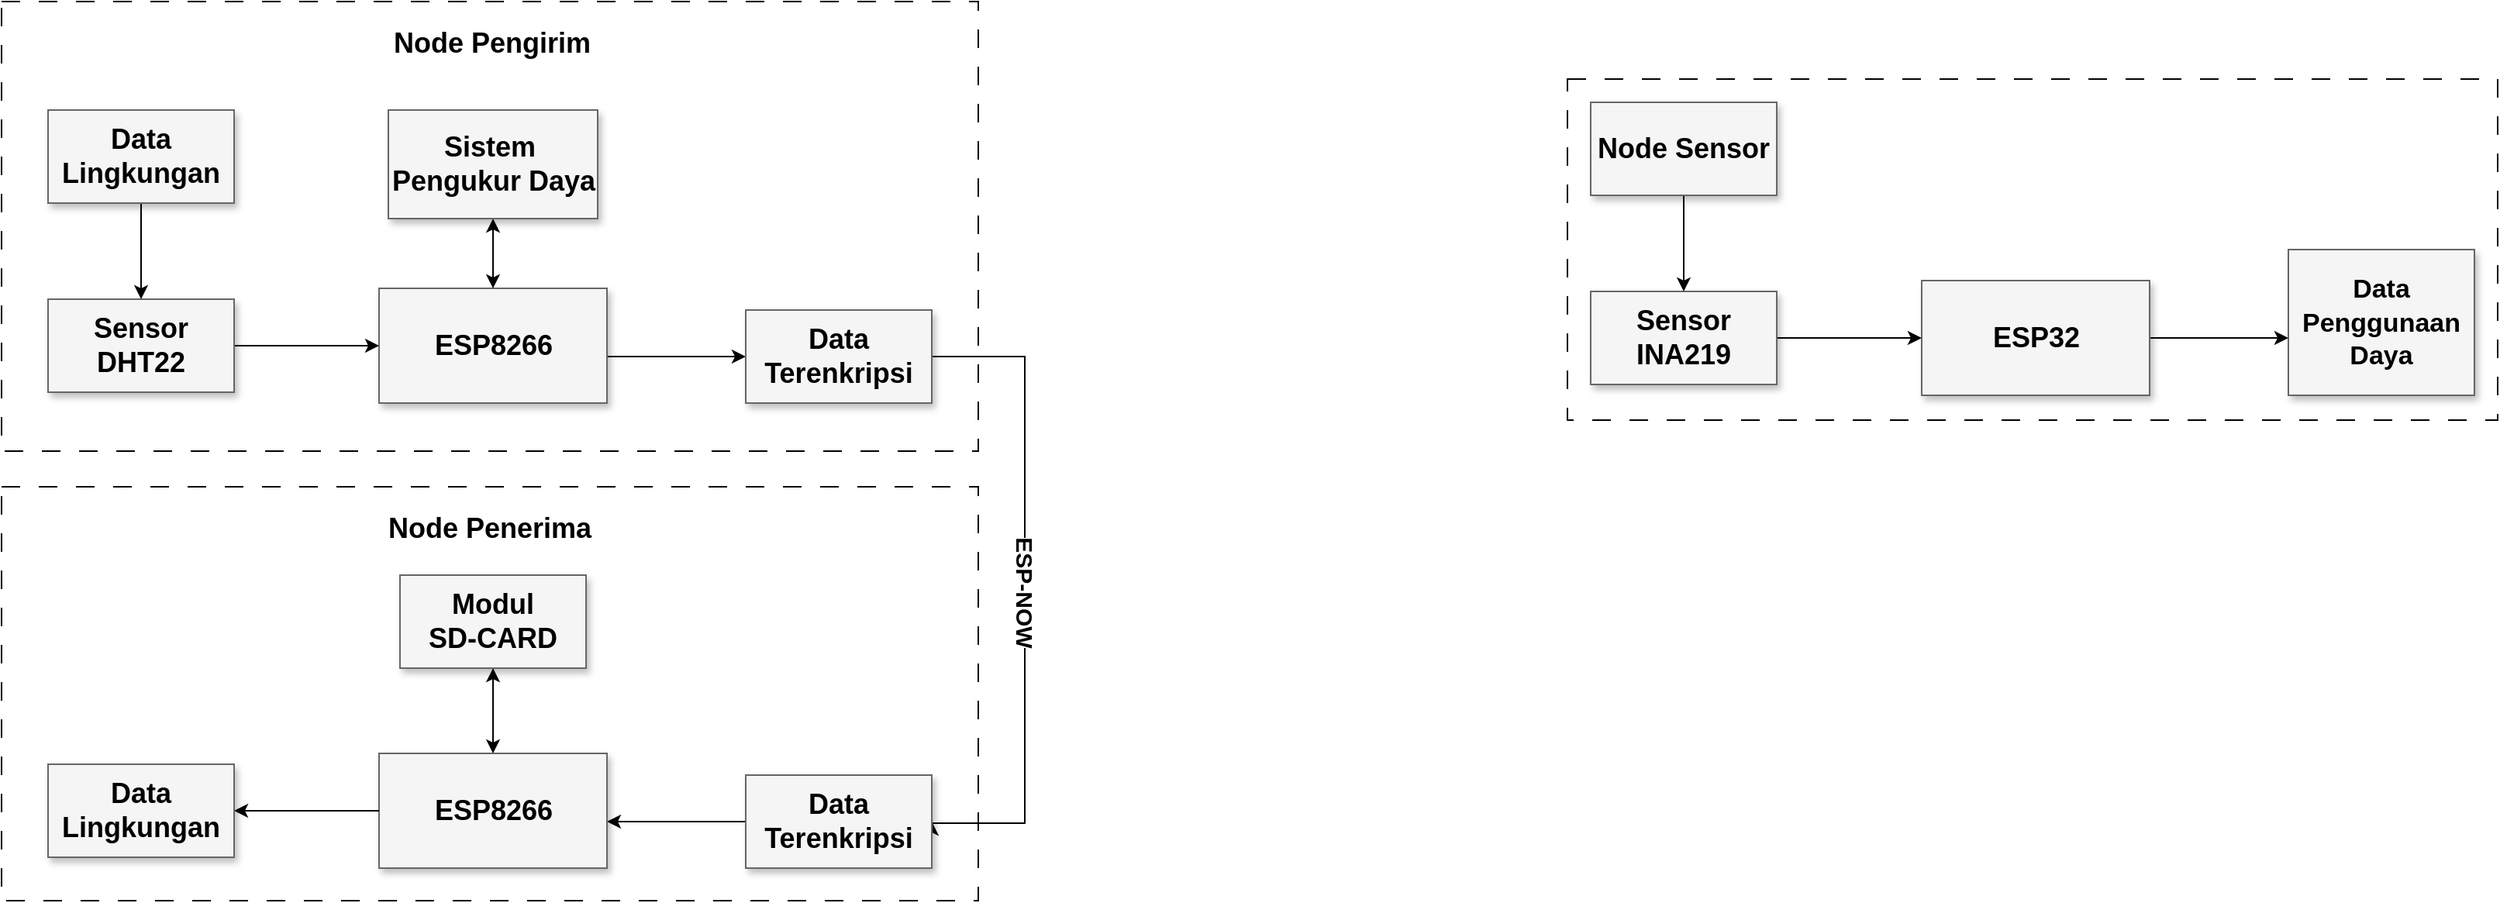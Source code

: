 <mxfile version="24.9.3" pages="3">
  <diagram name="Perancangan Sistem" id="90a13364-a465-7bf4-72fc-28e22215d7a0">
    <mxGraphModel grid="1" page="1" gridSize="10" guides="1" tooltips="1" connect="1" arrows="1" fold="1" pageScale="1.5" pageWidth="1169" pageHeight="826" background="none" math="0" shadow="0">
      <root>
        <mxCell id="0" style=";html=1;" />
        <mxCell id="1" style=";html=1;" parent="0" />
        <mxCell id="DkQCqnBPB0JT4gS67bYG-27" value="" style="rounded=0;whiteSpace=wrap;html=1;dashed=1;fillColor=#FFFFFF;strokeColor=#000000;strokeWidth=1;dashPattern=12 12;" vertex="1" parent="1">
          <mxGeometry x="510" y="713" width="630" height="267" as="geometry" />
        </mxCell>
        <mxCell id="DkQCqnBPB0JT4gS67bYG-28" value="" style="rounded=0;whiteSpace=wrap;html=1;dashed=1;dashPattern=12 12;fillColor=#FFFFFF;" vertex="1" parent="1">
          <mxGeometry x="510" y="400" width="630" height="290" as="geometry" />
        </mxCell>
        <mxCell id="3a17f1ce550125da-15" style="edgeStyle=elbowEdgeStyle;rounded=0;html=1;startArrow=none;startFill=0;jettySize=auto;orthogonalLoop=1;fontSize=18;elbow=vertical;" edge="1" parent="1" source="3a17f1ce550125da-2" target="3a17f1ce550125da-6">
          <mxGeometry relative="1" as="geometry" />
        </mxCell>
        <mxCell id="3a17f1ce550125da-2" value="&lt;b&gt;ESP8266&lt;/b&gt;" style="whiteSpace=wrap;html=1;shadow=1;fontSize=18;fillColor=#f5f5f5;strokeColor=#666666;" vertex="1" parent="1">
          <mxGeometry x="753.5" y="585" width="147" height="74" as="geometry" />
        </mxCell>
        <mxCell id="DkQCqnBPB0JT4gS67bYG-31" style="edgeStyle=orthogonalEdgeStyle;rounded=0;orthogonalLoop=1;jettySize=auto;html=1;exitX=1;exitY=0.5;exitDx=0;exitDy=0;entryX=1;entryY=0.5;entryDx=0;entryDy=0;" edge="1" parent="1" source="3a17f1ce550125da-6" target="DkQCqnBPB0JT4gS67bYG-17">
          <mxGeometry relative="1" as="geometry">
            <mxPoint x="1120" y="629" as="sourcePoint" />
            <mxPoint x="1120" y="1009" as="targetPoint" />
            <Array as="points">
              <mxPoint x="1170" y="629" />
              <mxPoint x="1170" y="930" />
            </Array>
          </mxGeometry>
        </mxCell>
        <mxCell id="DkQCqnBPB0JT4gS67bYG-33" value="&lt;b style=&quot;font-size: 15px;&quot;&gt;&lt;font style=&quot;font-size: 15px;&quot;&gt;ESP-NOW&lt;/font&gt;&lt;/b&gt;" style="edgeLabel;html=1;align=center;verticalAlign=middle;resizable=0;points=[];rotation=90;fontSize=15;" connectable="0" vertex="1" parent="DkQCqnBPB0JT4gS67bYG-31">
          <mxGeometry x="-0.084" y="1" relative="1" as="geometry">
            <mxPoint y="18" as="offset" />
          </mxGeometry>
        </mxCell>
        <mxCell id="3a17f1ce550125da-6" value="Data Terenkripsi" style="whiteSpace=wrap;html=1;shadow=1;fontSize=18;fillColor=#f5f5f5;strokeColor=#666666;fontStyle=1" vertex="1" parent="1">
          <mxGeometry x="990" y="599" width="120" height="60" as="geometry" />
        </mxCell>
        <mxCell id="DkQCqnBPB0JT4gS67bYG-2" style="edgeStyle=orthogonalEdgeStyle;rounded=0;orthogonalLoop=1;jettySize=auto;html=1;entryX=0;entryY=0.5;entryDx=0;entryDy=0;exitX=1;exitY=0.5;exitDx=0;exitDy=0;" edge="1" parent="1" source="3a17f1ce550125da-11" target="3a17f1ce550125da-2">
          <mxGeometry relative="1" as="geometry">
            <mxPoint x="640" y="622" as="sourcePoint" />
          </mxGeometry>
        </mxCell>
        <mxCell id="3a17f1ce550125da-11" value="&lt;b&gt;Sensor&lt;/b&gt;&lt;div&gt;&lt;b&gt;DHT22&lt;/b&gt;&lt;/div&gt;" style="whiteSpace=wrap;html=1;shadow=1;fontSize=18;fillColor=#f5f5f5;strokeColor=#666666;" vertex="1" parent="1">
          <mxGeometry x="540" y="592" width="120" height="60" as="geometry" />
        </mxCell>
        <mxCell id="DkQCqnBPB0JT4gS67bYG-4" value="" style="edgeStyle=orthogonalEdgeStyle;rounded=0;orthogonalLoop=1;jettySize=auto;html=1;" edge="1" parent="1" source="DkQCqnBPB0JT4gS67bYG-3" target="3a17f1ce550125da-11">
          <mxGeometry relative="1" as="geometry" />
        </mxCell>
        <mxCell id="DkQCqnBPB0JT4gS67bYG-3" value="&lt;b&gt;Data Lingkungan&lt;/b&gt;" style="whiteSpace=wrap;html=1;shadow=1;fontSize=18;fillColor=#f5f5f5;strokeColor=#666666;" vertex="1" parent="1">
          <mxGeometry x="540" y="470" width="120" height="60" as="geometry" />
        </mxCell>
        <mxCell id="DkQCqnBPB0JT4gS67bYG-14" style="edgeStyle=elbowEdgeStyle;rounded=0;html=1;startArrow=classic;startFill=1;jettySize=auto;orthogonalLoop=1;fontSize=18;elbow=vertical;endArrow=none;endFill=0;" edge="1" parent="1" source="DkQCqnBPB0JT4gS67bYG-15" target="DkQCqnBPB0JT4gS67bYG-17">
          <mxGeometry relative="1" as="geometry" />
        </mxCell>
        <mxCell id="DkQCqnBPB0JT4gS67bYG-15" value="&lt;b&gt;ESP8266&lt;/b&gt;" style="whiteSpace=wrap;html=1;shadow=1;fontSize=18;fillColor=#f5f5f5;strokeColor=#666666;" vertex="1" parent="1">
          <mxGeometry x="753.5" y="885" width="147" height="74" as="geometry" />
        </mxCell>
        <mxCell id="xxWwji4OysaSQcx-6Qzv-5" value="" style="edgeStyle=orthogonalEdgeStyle;rounded=0;orthogonalLoop=1;jettySize=auto;html=1;startArrow=classic;startFill=1;" edge="1" parent="1" source="DkQCqnBPB0JT4gS67bYG-16" target="DkQCqnBPB0JT4gS67bYG-15">
          <mxGeometry relative="1" as="geometry" />
        </mxCell>
        <mxCell id="DkQCqnBPB0JT4gS67bYG-16" value="&lt;b&gt;Modul&lt;/b&gt;&lt;div&gt;&lt;b&gt;SD-CARD&lt;/b&gt;&lt;/div&gt;" style="whiteSpace=wrap;html=1;shadow=1;fontSize=18;fillColor=#f5f5f5;strokeColor=#666666;" vertex="1" parent="1">
          <mxGeometry x="767" y="770" width="120" height="60" as="geometry" />
        </mxCell>
        <mxCell id="DkQCqnBPB0JT4gS67bYG-17" value="Data Terenkripsi" style="whiteSpace=wrap;html=1;shadow=1;fontSize=18;fillColor=#f5f5f5;strokeColor=#666666;fontStyle=1" vertex="1" parent="1">
          <mxGeometry x="990" y="899" width="120" height="60" as="geometry" />
        </mxCell>
        <mxCell id="DkQCqnBPB0JT4gS67bYG-18" style="edgeStyle=orthogonalEdgeStyle;rounded=0;orthogonalLoop=1;jettySize=auto;html=1;entryX=0;entryY=0.5;entryDx=0;entryDy=0;exitX=1;exitY=0.5;exitDx=0;exitDy=0;startArrow=classic;startFill=1;endArrow=none;endFill=0;" edge="1" parent="1" source="DkQCqnBPB0JT4gS67bYG-19" target="DkQCqnBPB0JT4gS67bYG-15">
          <mxGeometry relative="1" as="geometry">
            <mxPoint x="640" y="922" as="sourcePoint" />
          </mxGeometry>
        </mxCell>
        <mxCell id="DkQCqnBPB0JT4gS67bYG-19" value="&lt;b&gt;Data Lingkungan&lt;/b&gt;" style="whiteSpace=wrap;html=1;shadow=1;fontSize=18;fillColor=#f5f5f5;strokeColor=#666666;" vertex="1" parent="1">
          <mxGeometry x="540" y="892" width="120" height="60" as="geometry" />
        </mxCell>
        <mxCell id="DkQCqnBPB0JT4gS67bYG-29" value="&lt;span style=&quot;font-size: 18px;&quot;&gt;&lt;b&gt;Node Pengirim&lt;/b&gt;&lt;/span&gt;" style="text;whiteSpace=wrap;html=1;align=center;" vertex="1" parent="1">
          <mxGeometry x="759.5" y="410" width="133" height="40" as="geometry" />
        </mxCell>
        <mxCell id="DkQCqnBPB0JT4gS67bYG-32" value="&lt;span style=&quot;font-size: 18px;&quot;&gt;&lt;b&gt;Node Penerima&lt;/b&gt;&lt;/span&gt;" style="text;whiteSpace=wrap;html=1;align=center;" vertex="1" parent="1">
          <mxGeometry x="744.25" y="723" width="161.5" height="40" as="geometry" />
        </mxCell>
        <mxCell id="oCcnsVqwMKiJ__J0B-uE-1" value="" style="rounded=0;whiteSpace=wrap;html=1;dashed=1;dashPattern=12 12;" vertex="1" parent="1">
          <mxGeometry x="1520" y="450" width="600" height="220" as="geometry" />
        </mxCell>
        <mxCell id="oCcnsVqwMKiJ__J0B-uE-4" style="edgeStyle=elbowEdgeStyle;rounded=0;html=1;startArrow=none;startFill=0;jettySize=auto;orthogonalLoop=1;fontSize=18;elbow=vertical;" edge="1" parent="1" source="oCcnsVqwMKiJ__J0B-uE-5" target="oCcnsVqwMKiJ__J0B-uE-7">
          <mxGeometry relative="1" as="geometry" />
        </mxCell>
        <mxCell id="oCcnsVqwMKiJ__J0B-uE-5" value="&lt;b&gt;ESP32&lt;/b&gt;" style="whiteSpace=wrap;html=1;shadow=1;fontSize=18;fillColor=#f5f5f5;strokeColor=#666666;" vertex="1" parent="1">
          <mxGeometry x="1748.5" y="580" width="147" height="74" as="geometry" />
        </mxCell>
        <mxCell id="oCcnsVqwMKiJ__J0B-uE-7" value="&lt;font style=&quot;font-size: 17px;&quot;&gt;Data Penggunaan Daya&lt;/font&gt;" style="whiteSpace=wrap;html=1;shadow=1;fontSize=18;fillColor=#f5f5f5;strokeColor=#666666;fontStyle=1;align=center;" vertex="1" parent="1">
          <mxGeometry x="1985" y="560" width="120" height="94" as="geometry" />
        </mxCell>
        <mxCell id="oCcnsVqwMKiJ__J0B-uE-8" style="edgeStyle=orthogonalEdgeStyle;rounded=0;orthogonalLoop=1;jettySize=auto;html=1;entryX=0;entryY=0.5;entryDx=0;entryDy=0;exitX=1;exitY=0.5;exitDx=0;exitDy=0;" edge="1" parent="1" source="oCcnsVqwMKiJ__J0B-uE-9" target="oCcnsVqwMKiJ__J0B-uE-5">
          <mxGeometry relative="1" as="geometry">
            <mxPoint x="1635" y="617" as="sourcePoint" />
          </mxGeometry>
        </mxCell>
        <mxCell id="oCcnsVqwMKiJ__J0B-uE-9" value="&lt;b&gt;Sensor&lt;/b&gt;&lt;div&gt;&lt;b&gt;INA219&lt;/b&gt;&lt;/div&gt;" style="whiteSpace=wrap;html=1;shadow=1;fontSize=18;fillColor=#f5f5f5;strokeColor=#666666;" vertex="1" parent="1">
          <mxGeometry x="1535" y="587" width="120" height="60" as="geometry" />
        </mxCell>
        <mxCell id="oCcnsVqwMKiJ__J0B-uE-10" value="" style="edgeStyle=orthogonalEdgeStyle;rounded=0;orthogonalLoop=1;jettySize=auto;html=1;" edge="1" parent="1" source="oCcnsVqwMKiJ__J0B-uE-11" target="oCcnsVqwMKiJ__J0B-uE-9">
          <mxGeometry relative="1" as="geometry" />
        </mxCell>
        <mxCell id="oCcnsVqwMKiJ__J0B-uE-11" value="&lt;b&gt;Node Sensor&lt;/b&gt;" style="whiteSpace=wrap;html=1;shadow=1;fontSize=18;fillColor=#f5f5f5;strokeColor=#666666;" vertex="1" parent="1">
          <mxGeometry x="1535" y="465" width="120" height="60" as="geometry" />
        </mxCell>
        <mxCell id="xxWwji4OysaSQcx-6Qzv-6" value="" style="edgeStyle=orthogonalEdgeStyle;rounded=0;orthogonalLoop=1;jettySize=auto;html=1;startArrow=classic;startFill=1;" edge="1" parent="1" source="xxWwji4OysaSQcx-6Qzv-3" target="3a17f1ce550125da-2">
          <mxGeometry relative="1" as="geometry" />
        </mxCell>
        <mxCell id="xxWwji4OysaSQcx-6Qzv-3" value="&lt;b&gt;Sistem&amp;nbsp;&lt;/b&gt;&lt;div&gt;&lt;b&gt;Pengukur Daya&lt;/b&gt;&lt;/div&gt;" style="whiteSpace=wrap;html=1;shadow=1;fontSize=18;fillColor=#f5f5f5;strokeColor=#666666;" vertex="1" parent="1">
          <mxGeometry x="759.5" y="470" width="135" height="70" as="geometry" />
        </mxCell>
      </root>
    </mxGraphModel>
  </diagram>
  <diagram id="Ar5x5FDs2ulQJs1Tgeew" name="Flowchart Sistem Perangkat Lunak">
    <mxGraphModel grid="1" page="1" gridSize="10" guides="1" tooltips="1" connect="1" arrows="1" fold="1" pageScale="1" pageWidth="900" pageHeight="1600" math="0" shadow="0">
      <root>
        <mxCell id="0" />
        <mxCell id="1" parent="0" />
        <mxCell id="2D5RlCn2T64UEh8A8CTR-3" value="" style="edgeStyle=orthogonalEdgeStyle;rounded=0;orthogonalLoop=1;jettySize=auto;html=1;entryX=0.5;entryY=0;entryDx=0;entryDy=0;fontSize=15;fontStyle=1" edge="1" parent="1" source="2D5RlCn2T64UEh8A8CTR-1" target="2D5RlCn2T64UEh8A8CTR-4">
          <mxGeometry relative="1" as="geometry">
            <mxPoint x="440.31" y="180" as="targetPoint" />
          </mxGeometry>
        </mxCell>
        <mxCell id="2D5RlCn2T64UEh8A8CTR-1" value="Start" style="strokeWidth=2;html=1;shape=mxgraph.flowchart.terminator;whiteSpace=wrap;fontSize=15;fontStyle=1" vertex="1" parent="1">
          <mxGeometry x="390.31" y="40" width="100" height="60" as="geometry" />
        </mxCell>
        <mxCell id="2D5RlCn2T64UEh8A8CTR-7" value="" style="edgeStyle=orthogonalEdgeStyle;rounded=0;orthogonalLoop=1;jettySize=auto;html=1;fontSize=15;fontStyle=1" edge="1" parent="1" source="2D5RlCn2T64UEh8A8CTR-4" target="2D5RlCn2T64UEh8A8CTR-6">
          <mxGeometry relative="1" as="geometry" />
        </mxCell>
        <mxCell id="2D5RlCn2T64UEh8A8CTR-4" value="Data&lt;div&gt;Sensor&lt;/div&gt;" style="shape=parallelogram;html=1;strokeWidth=2;perimeter=parallelogramPerimeter;whiteSpace=wrap;rounded=0;arcSize=12;size=0.23;fontSize=15;fontStyle=1" vertex="1" parent="1">
          <mxGeometry x="365.31" y="150" width="150" height="80" as="geometry" />
        </mxCell>
        <mxCell id="2D5RlCn2T64UEh8A8CTR-9" value="" style="edgeStyle=orthogonalEdgeStyle;rounded=0;orthogonalLoop=1;jettySize=auto;html=1;fontSize=15;fontStyle=1" edge="1" parent="1" source="2D5RlCn2T64UEh8A8CTR-6" target="2D5RlCn2T64UEh8A8CTR-8">
          <mxGeometry relative="1" as="geometry" />
        </mxCell>
        <mxCell id="2D5RlCn2T64UEh8A8CTR-6" value="Enkripsi Data" style="whiteSpace=wrap;html=1;strokeWidth=2;rounded=0;arcSize=12;fontSize=15;fontStyle=1" vertex="1" parent="1">
          <mxGeometry x="380.31" y="280" width="120" height="60" as="geometry" />
        </mxCell>
        <mxCell id="2D5RlCn2T64UEh8A8CTR-13" value="" style="edgeStyle=orthogonalEdgeStyle;rounded=0;orthogonalLoop=1;jettySize=auto;html=1;fontSize=15;fontStyle=1" edge="1" parent="1" source="2D5RlCn2T64UEh8A8CTR-8" target="2D5RlCn2T64UEh8A8CTR-12">
          <mxGeometry relative="1" as="geometry" />
        </mxCell>
        <mxCell id="ljyrQZLeN5WYpzkp9Qmc-1" style="edgeStyle=orthogonalEdgeStyle;rounded=0;orthogonalLoop=1;jettySize=auto;html=1;entryX=0.5;entryY=0;entryDx=0;entryDy=0;" edge="1" parent="1" source="2D5RlCn2T64UEh8A8CTR-8" target="2D5RlCn2T64UEh8A8CTR-10">
          <mxGeometry relative="1" as="geometry" />
        </mxCell>
        <mxCell id="2D5RlCn2T64UEh8A8CTR-8" value="&lt;div&gt;&lt;span style=&quot;background-color: initial;&quot;&gt;Data Melebihi&amp;nbsp;&lt;/span&gt;&lt;/div&gt;&lt;div&gt;Payload ESP-NOW?&lt;/div&gt;" style="rhombus;whiteSpace=wrap;html=1;strokeWidth=2;rounded=0;arcSize=12;fontSize=15;fontStyle=1" vertex="1" parent="1">
          <mxGeometry x="350" y="390" width="180.62" height="170" as="geometry" />
        </mxCell>
        <mxCell id="2D5RlCn2T64UEh8A8CTR-16" value="" style="edgeStyle=orthogonalEdgeStyle;rounded=0;orthogonalLoop=1;jettySize=auto;html=1;entryX=0.49;entryY=0.034;entryDx=0;entryDy=0;entryPerimeter=0;fontSize=15;fontStyle=1" edge="1" parent="1" source="2D5RlCn2T64UEh8A8CTR-10" target="2D5RlCn2T64UEh8A8CTR-17">
          <mxGeometry relative="1" as="geometry">
            <mxPoint x="439.055" y="730" as="targetPoint" />
          </mxGeometry>
        </mxCell>
        <mxCell id="2D5RlCn2T64UEh8A8CTR-10" value="Mengirim Data ke Node Dekriptor" style="whiteSpace=wrap;html=1;strokeWidth=2;rounded=0;arcSize=12;fontSize=15;fontStyle=1" vertex="1" parent="1">
          <mxGeometry x="380.305" y="600" width="120" height="60" as="geometry" />
        </mxCell>
        <mxCell id="2D5RlCn2T64UEh8A8CTR-14" style="edgeStyle=orthogonalEdgeStyle;rounded=0;orthogonalLoop=1;jettySize=auto;html=1;entryX=1;entryY=0.5;entryDx=0;entryDy=0;fontSize=15;fontStyle=1" edge="1" parent="1" source="2D5RlCn2T64UEh8A8CTR-12" target="2D5RlCn2T64UEh8A8CTR-10">
          <mxGeometry relative="1" as="geometry">
            <Array as="points">
              <mxPoint x="640" y="630" />
            </Array>
          </mxGeometry>
        </mxCell>
        <mxCell id="2D5RlCn2T64UEh8A8CTR-12" value="Fragmentasi Data&lt;div&gt;Sesuai Batas Payload&lt;/div&gt;" style="whiteSpace=wrap;html=1;strokeWidth=2;rounded=0;arcSize=12;fontSize=15;fontStyle=1" vertex="1" parent="1">
          <mxGeometry x="577.19" y="442.5" width="130" height="65" as="geometry" />
        </mxCell>
        <mxCell id="2D5RlCn2T64UEh8A8CTR-20" value="" style="edgeStyle=orthogonalEdgeStyle;rounded=0;orthogonalLoop=1;jettySize=auto;html=1;fontSize=15;fontStyle=1" edge="1" parent="1" source="2D5RlCn2T64UEh8A8CTR-17" target="2D5RlCn2T64UEh8A8CTR-19">
          <mxGeometry relative="1" as="geometry" />
        </mxCell>
        <mxCell id="Il1U52tKwYIOMvdCOUBF-2" value="" style="edgeStyle=orthogonalEdgeStyle;rounded=0;orthogonalLoop=1;jettySize=auto;html=1;" edge="1" parent="1" source="2D5RlCn2T64UEh8A8CTR-17" target="Il1U52tKwYIOMvdCOUBF-1">
          <mxGeometry relative="1" as="geometry" />
        </mxCell>
        <mxCell id="2D5RlCn2T64UEh8A8CTR-17" value="&lt;div&gt;Node Dekriptor&lt;/div&gt;&lt;div&gt;&amp;nbsp;Menerima Data?&lt;/div&gt;" style="rhombus;whiteSpace=wrap;html=1;strokeWidth=2;rounded=0;arcSize=12;fontSize=15;fontStyle=1" vertex="1" parent="1">
          <mxGeometry x="365.31" y="720" width="151.25" height="130" as="geometry" />
        </mxCell>
        <mxCell id="2D5RlCn2T64UEh8A8CTR-19" value="End" style="strokeWidth=2;html=1;shape=mxgraph.flowchart.terminator;whiteSpace=wrap;fontSize=15;fontStyle=1" vertex="1" parent="1">
          <mxGeometry x="390.94" y="900" width="100" height="60" as="geometry" />
        </mxCell>
        <mxCell id="2D5RlCn2T64UEh8A8CTR-21" value="Yes" style="text;html=1;align=center;verticalAlign=middle;whiteSpace=wrap;rounded=0;fontSize=15;fontStyle=1" vertex="1" parent="1">
          <mxGeometry x="439.06" y="860" width="30" height="20" as="geometry" />
        </mxCell>
        <mxCell id="2D5RlCn2T64UEh8A8CTR-22" value="No" style="text;html=1;align=center;verticalAlign=middle;whiteSpace=wrap;rounded=0;fontSize=15;fontStyle=1" vertex="1" parent="1">
          <mxGeometry x="329.06" y="760" width="30" height="20" as="geometry" />
        </mxCell>
        <mxCell id="2D5RlCn2T64UEh8A8CTR-23" value="Yes" style="text;html=1;align=center;verticalAlign=middle;whiteSpace=wrap;rounded=0;fontSize=15;fontStyle=1" vertex="1" parent="1">
          <mxGeometry x="530.62" y="460" width="20" height="10" as="geometry" />
        </mxCell>
        <mxCell id="2D5RlCn2T64UEh8A8CTR-24" value="No" style="text;html=1;align=center;verticalAlign=middle;whiteSpace=wrap;rounded=0;fontSize=15;fontStyle=1" vertex="1" parent="1">
          <mxGeometry x="444.06" y="570" width="20" height="10" as="geometry" />
        </mxCell>
        <mxCell id="2D5RlCn2T64UEh8A8CTR-51" value="" style="edgeStyle=orthogonalEdgeStyle;rounded=0;orthogonalLoop=1;jettySize=auto;html=1;fontSize=16;fontStyle=1" edge="1" parent="1" source="2D5RlCn2T64UEh8A8CTR-27" target="2D5RlCn2T64UEh8A8CTR-50">
          <mxGeometry relative="1" as="geometry" />
        </mxCell>
        <mxCell id="2D5RlCn2T64UEh8A8CTR-27" value="Start" style="strokeWidth=2;html=1;shape=mxgraph.flowchart.terminator;whiteSpace=wrap;fontSize=16;fontStyle=1" vertex="1" parent="1">
          <mxGeometry x="960.01" y="1180" width="100" height="60" as="geometry" />
        </mxCell>
        <mxCell id="2D5RlCn2T64UEh8A8CTR-53" value="" style="edgeStyle=orthogonalEdgeStyle;rounded=0;orthogonalLoop=1;jettySize=auto;html=1;fontSize=16;fontStyle=1" edge="1" parent="1" source="2D5RlCn2T64UEh8A8CTR-29" target="2D5RlCn2T64UEh8A8CTR-34">
          <mxGeometry relative="1" as="geometry" />
        </mxCell>
        <mxCell id="2D5RlCn2T64UEh8A8CTR-29" value="Input&amp;nbsp;&lt;span style=&quot;background-color: initial;&quot;&gt;Data&lt;/span&gt;&lt;div&gt;&lt;span style=&quot;background-color: initial;&quot;&gt;&amp;nbsp;&lt;/span&gt;&lt;span style=&quot;background-color: initial;&quot;&gt;Cipher Text&lt;/span&gt;&lt;/div&gt;" style="shape=parallelogram;html=1;strokeWidth=2;perimeter=parallelogramPerimeter;whiteSpace=wrap;rounded=0;arcSize=12;size=0.23;fontSize=16;fontStyle=1" vertex="1" parent="1">
          <mxGeometry x="918.13" y="1400" width="185.01" height="80" as="geometry" />
        </mxCell>
        <mxCell id="2D5RlCn2T64UEh8A8CTR-32" value="" style="edgeStyle=orthogonalEdgeStyle;rounded=0;orthogonalLoop=1;jettySize=auto;html=1;fontSize=16;fontStyle=1" edge="1" parent="1" source="2D5RlCn2T64UEh8A8CTR-34" target="2D5RlCn2T64UEh8A8CTR-36">
          <mxGeometry relative="1" as="geometry" />
        </mxCell>
        <mxCell id="2D5RlCn2T64UEh8A8CTR-33" value="" style="edgeStyle=orthogonalEdgeStyle;rounded=0;orthogonalLoop=1;jettySize=auto;html=1;fontSize=16;fontStyle=1" edge="1" parent="1" source="2D5RlCn2T64UEh8A8CTR-34">
          <mxGeometry relative="1" as="geometry">
            <mxPoint x="1150.015" y="1595" as="targetPoint" />
          </mxGeometry>
        </mxCell>
        <mxCell id="2D5RlCn2T64UEh8A8CTR-34" value="&lt;div&gt;Fragmen&amp;nbsp;&lt;/div&gt;&lt;div&gt;Data &amp;gt; 1?&lt;/div&gt;" style="rhombus;whiteSpace=wrap;html=1;strokeWidth=2;rounded=0;arcSize=12;fontSize=16;fontStyle=1" vertex="1" parent="1">
          <mxGeometry x="935.01" y="1530" width="151.25" height="130" as="geometry" />
        </mxCell>
        <mxCell id="2D5RlCn2T64UEh8A8CTR-35" value="" style="edgeStyle=orthogonalEdgeStyle;rounded=0;orthogonalLoop=1;jettySize=auto;html=1;entryX=0.5;entryY=0;entryDx=0;entryDy=0;fontSize=16;fontStyle=1" edge="1" parent="1" source="2D5RlCn2T64UEh8A8CTR-36" target="2D5RlCn2T64UEh8A8CTR-47">
          <mxGeometry relative="1" as="geometry">
            <mxPoint x="1009.123" y="1834.42" as="targetPoint" />
          </mxGeometry>
        </mxCell>
        <mxCell id="2D5RlCn2T64UEh8A8CTR-36" value="Dekripsi Data" style="whiteSpace=wrap;html=1;strokeWidth=2;rounded=0;arcSize=12;fontSize=16;fontStyle=1" vertex="1" parent="1">
          <mxGeometry x="945.47" y="1700" width="129.07" height="70" as="geometry" />
        </mxCell>
        <mxCell id="2D5RlCn2T64UEh8A8CTR-37" style="edgeStyle=orthogonalEdgeStyle;rounded=0;orthogonalLoop=1;jettySize=auto;html=1;entryX=1;entryY=0.5;entryDx=0;entryDy=0;fontSize=16;fontStyle=1" edge="1" parent="1" target="2D5RlCn2T64UEh8A8CTR-36">
          <mxGeometry relative="1" as="geometry">
            <Array as="points">
              <mxPoint x="1210.07" y="1735" />
            </Array>
            <mxPoint x="1210.01" y="1625" as="sourcePoint" />
          </mxGeometry>
        </mxCell>
        <mxCell id="2D5RlCn2T64UEh8A8CTR-45" value="Yes" style="text;html=1;align=center;verticalAlign=middle;whiteSpace=wrap;rounded=0;fontSize=16;fontStyle=1" vertex="1" parent="1">
          <mxGeometry x="1100.01" y="1580" width="20" height="10" as="geometry" />
        </mxCell>
        <mxCell id="2D5RlCn2T64UEh8A8CTR-46" value="No" style="text;html=1;align=center;verticalAlign=middle;whiteSpace=wrap;rounded=0;fontSize=16;fontStyle=1" vertex="1" parent="1">
          <mxGeometry x="1019.07" y="1670" width="20" height="10" as="geometry" />
        </mxCell>
        <mxCell id="2D5RlCn2T64UEh8A8CTR-55" style="edgeStyle=orthogonalEdgeStyle;rounded=0;orthogonalLoop=1;jettySize=auto;html=1;entryX=0.5;entryY=0;entryDx=0;entryDy=0;fontSize=16;fontStyle=1" edge="1" parent="1" source="2D5RlCn2T64UEh8A8CTR-47" target="2D5RlCn2T64UEh8A8CTR-54">
          <mxGeometry relative="1" as="geometry" />
        </mxCell>
        <mxCell id="2D5RlCn2T64UEh8A8CTR-47" value="Menyimpan Data Terdekripsi / Plain Text Pada Micro SD" style="whiteSpace=wrap;html=1;strokeWidth=2;rounded=0;arcSize=12;fontSize=16;fontStyle=1" vertex="1" parent="1">
          <mxGeometry x="940.63" y="1810" width="140.01" height="90" as="geometry" />
        </mxCell>
        <mxCell id="2D5RlCn2T64UEh8A8CTR-48" value="Integrasi Data Keseluruhan" style="whiteSpace=wrap;html=1;strokeWidth=2;rounded=0;arcSize=12;fontSize=16;fontStyle=1" vertex="1" parent="1">
          <mxGeometry x="1149.07" y="1558.75" width="129.05" height="75" as="geometry" />
        </mxCell>
        <mxCell id="2D5RlCn2T64UEh8A8CTR-52" value="" style="edgeStyle=orthogonalEdgeStyle;rounded=0;orthogonalLoop=1;jettySize=auto;html=1;fontSize=16;fontStyle=1" edge="1" parent="1" source="2D5RlCn2T64UEh8A8CTR-50" target="2D5RlCn2T64UEh8A8CTR-29">
          <mxGeometry relative="1" as="geometry" />
        </mxCell>
        <mxCell id="2D5RlCn2T64UEh8A8CTR-50" value="Menunggu&amp;nbsp;&amp;nbsp;&lt;div&gt;Data Dikirimkan&lt;/div&gt;" style="whiteSpace=wrap;html=1;strokeWidth=2;rounded=0;arcSize=12;align=center;fontSize=16;fontStyle=1" vertex="1" parent="1">
          <mxGeometry x="941.11" y="1285" width="139.06" height="70" as="geometry" />
        </mxCell>
        <mxCell id="2D5RlCn2T64UEh8A8CTR-59" value="" style="edgeStyle=orthogonalEdgeStyle;rounded=0;orthogonalLoop=1;jettySize=auto;html=1;fontSize=16;fontStyle=1" edge="1" parent="1" source="2D5RlCn2T64UEh8A8CTR-54" target="2D5RlCn2T64UEh8A8CTR-58">
          <mxGeometry relative="1" as="geometry" />
        </mxCell>
        <mxCell id="2D5RlCn2T64UEh8A8CTR-54" value="Menampilkan Data&amp;nbsp;&lt;div&gt;Terdekripsi dan&amp;nbsp;&lt;/div&gt;&lt;div&gt;Waktu Komputasi&lt;/div&gt;" style="shape=parallelogram;html=1;strokeWidth=2;perimeter=parallelogramPerimeter;whiteSpace=wrap;rounded=0;arcSize=12;size=0.23;fontSize=16;fontStyle=1" vertex="1" parent="1">
          <mxGeometry x="895.64" y="1941.27" width="230" height="90" as="geometry" />
        </mxCell>
        <mxCell id="2D5RlCn2T64UEh8A8CTR-58" value="End" style="strokeWidth=2;html=1;shape=mxgraph.flowchart.terminator;whiteSpace=wrap;fontSize=16;fontStyle=1" vertex="1" parent="1">
          <mxGeometry x="960.01" y="2060" width="100" height="60" as="geometry" />
        </mxCell>
        <mxCell id="Kpd0oDlNs_ssm9YW9QpE-1" value="" style="edgeStyle=orthogonalEdgeStyle;rounded=0;orthogonalLoop=1;jettySize=auto;html=1;fontSize=16;fontStyle=1" edge="1" parent="1" target="Kpd0oDlNs_ssm9YW9QpE-16">
          <mxGeometry relative="1" as="geometry">
            <mxPoint x="1538.04" y="1250.02" as="sourcePoint" />
          </mxGeometry>
        </mxCell>
        <mxCell id="Kpd0oDlNs_ssm9YW9QpE-15" value="" style="edgeStyle=orthogonalEdgeStyle;rounded=0;orthogonalLoop=1;jettySize=auto;html=1;fontSize=16;fontStyle=1" edge="1" parent="1" source="Kpd0oDlNs_ssm9YW9QpE-16">
          <mxGeometry relative="1" as="geometry">
            <mxPoint x="1537.923" y="1410.02" as="targetPoint" />
          </mxGeometry>
        </mxCell>
        <mxCell id="Kpd0oDlNs_ssm9YW9QpE-16" value="Inisialisasi Sensor" style="whiteSpace=wrap;html=1;strokeWidth=2;rounded=0;arcSize=12;align=center;fontSize=16;fontStyle=1" vertex="1" parent="1">
          <mxGeometry x="1472.05" y="1290.02" width="131.96" height="69.98" as="geometry" />
        </mxCell>
        <mxCell id="Kpd0oDlNs_ssm9YW9QpE-20" value="Start" style="strokeWidth=2;html=1;shape=mxgraph.flowchart.terminator;whiteSpace=wrap;fontSize=16;fontStyle=1" vertex="1" parent="1">
          <mxGeometry x="1488.03" y="1190.02" width="100" height="60" as="geometry" />
        </mxCell>
        <mxCell id="Kpd0oDlNs_ssm9YW9QpE-24" value="" style="edgeStyle=orthogonalEdgeStyle;rounded=0;orthogonalLoop=1;jettySize=auto;html=1;fontSize=16;fontStyle=1" edge="1" parent="1" source="Kpd0oDlNs_ssm9YW9QpE-21" target="Kpd0oDlNs_ssm9YW9QpE-23">
          <mxGeometry relative="1" as="geometry" />
        </mxCell>
        <mxCell id="Kpd0oDlNs_ssm9YW9QpE-21" value="Membaca Data&amp;nbsp;&lt;div&gt;Power Per 2 MS&lt;/div&gt;" style="whiteSpace=wrap;html=1;strokeWidth=2;rounded=0;arcSize=12;align=center;fontSize=16;fontStyle=1" vertex="1" parent="1">
          <mxGeometry x="1472.05" y="1410.02" width="131.96" height="69.98" as="geometry" />
        </mxCell>
        <mxCell id="Kpd0oDlNs_ssm9YW9QpE-23" value="Menampilkan Data&lt;div&gt;Power&lt;/div&gt;" style="shape=parallelogram;html=1;strokeWidth=2;perimeter=parallelogramPerimeter;whiteSpace=wrap;rounded=0;arcSize=12;size=0.23;fontSize=16;fontStyle=1" vertex="1" parent="1">
          <mxGeometry x="1419.99" y="1520.02" width="236.09" height="90" as="geometry" />
        </mxCell>
        <mxCell id="ljyrQZLeN5WYpzkp9Qmc-4" value="End" style="strokeWidth=2;html=1;shape=mxgraph.flowchart.terminator;whiteSpace=wrap;fontSize=16;fontStyle=1" vertex="1" parent="1">
          <mxGeometry x="1488.03" y="1650.02" width="100" height="60" as="geometry" />
        </mxCell>
        <mxCell id="ljyrQZLeN5WYpzkp9Qmc-6" style="edgeStyle=orthogonalEdgeStyle;rounded=0;orthogonalLoop=1;jettySize=auto;html=1;entryX=0.5;entryY=0;entryDx=0;entryDy=0;entryPerimeter=0;fontSize=16;fontStyle=1" edge="1" parent="1" source="Kpd0oDlNs_ssm9YW9QpE-23" target="ljyrQZLeN5WYpzkp9Qmc-4">
          <mxGeometry relative="1" as="geometry" />
        </mxCell>
        <mxCell id="Il1U52tKwYIOMvdCOUBF-1" value="Menampilkan Status Gagal&amp;nbsp;&lt;div&gt;Pengiriman&lt;/div&gt;" style="whiteSpace=wrap;html=1;fontSize=15;strokeWidth=2;rounded=0;arcSize=12;fontStyle=1;" vertex="1" parent="1">
          <mxGeometry x="199.995" y="755" width="120" height="60" as="geometry" />
        </mxCell>
        <mxCell id="M7F243mTsWdi9duMfolY-1" value="" style="edgeStyle=orthogonalEdgeStyle;rounded=0;orthogonalLoop=1;jettySize=auto;html=1;entryX=0.5;entryY=0;entryDx=0;entryDy=0;fontSize=16;fontStyle=1" edge="1" parent="1" source="M7F243mTsWdi9duMfolY-2" target="M7F243mTsWdi9duMfolY-4">
          <mxGeometry relative="1" as="geometry">
            <mxPoint x="440.3" y="1289.99" as="targetPoint" />
          </mxGeometry>
        </mxCell>
        <mxCell id="M7F243mTsWdi9duMfolY-2" value="Start" style="strokeWidth=2;html=1;shape=mxgraph.flowchart.terminator;whiteSpace=wrap;fontSize=16;fontStyle=1" vertex="1" parent="1">
          <mxGeometry x="389.06" y="1180" width="100" height="60" as="geometry" />
        </mxCell>
        <mxCell id="M7F243mTsWdi9duMfolY-3" value="" style="edgeStyle=orthogonalEdgeStyle;rounded=0;orthogonalLoop=1;jettySize=auto;html=1;fontSize=16;fontStyle=1" edge="1" parent="1" source="M7F243mTsWdi9duMfolY-4" target="M7F243mTsWdi9duMfolY-6">
          <mxGeometry relative="1" as="geometry" />
        </mxCell>
        <mxCell id="M7F243mTsWdi9duMfolY-4" value="Data&lt;div&gt;Sensor&lt;/div&gt;" style="shape=parallelogram;html=1;strokeWidth=2;perimeter=parallelogramPerimeter;whiteSpace=wrap;rounded=0;arcSize=12;size=0.23;fontSize=16;fontStyle=1" vertex="1" parent="1">
          <mxGeometry x="364.07" y="1280" width="150" height="80" as="geometry" />
        </mxCell>
        <mxCell id="M7F243mTsWdi9duMfolY-5" value="" style="edgeStyle=orthogonalEdgeStyle;rounded=0;orthogonalLoop=1;jettySize=auto;html=1;fontSize=16;fontStyle=1;entryX=0.5;entryY=0;entryDx=0;entryDy=0;" edge="1" parent="1" source="M7F243mTsWdi9duMfolY-6" target="M7F243mTsWdi9duMfolY-9">
          <mxGeometry relative="1" as="geometry">
            <mxPoint x="443.69" y="1500.0" as="targetPoint" />
          </mxGeometry>
        </mxCell>
        <mxCell id="M7F243mTsWdi9duMfolY-6" value="Enkripsi Data" style="whiteSpace=wrap;html=1;strokeWidth=2;rounded=0;arcSize=12;fontSize=16;fontStyle=1" vertex="1" parent="1">
          <mxGeometry x="379.06" y="1400" width="120" height="60" as="geometry" />
        </mxCell>
        <mxCell id="M7F243mTsWdi9duMfolY-7" value="" style="edgeStyle=orthogonalEdgeStyle;rounded=0;orthogonalLoop=1;jettySize=auto;html=1;fontSize=16;fontStyle=1" edge="1" parent="1" source="M7F243mTsWdi9duMfolY-9" target="M7F243mTsWdi9duMfolY-13">
          <mxGeometry relative="1" as="geometry" />
        </mxCell>
        <mxCell id="M7F243mTsWdi9duMfolY-8" style="edgeStyle=orthogonalEdgeStyle;rounded=0;orthogonalLoop=1;jettySize=auto;html=1;entryX=0.5;entryY=0;entryDx=0;entryDy=0;fontSize=16;exitX=0.5;exitY=1;exitDx=0;exitDy=0;" edge="1" parent="1" source="M7F243mTsWdi9duMfolY-9" target="M7F243mTsWdi9duMfolY-11">
          <mxGeometry relative="1" as="geometry">
            <mxPoint x="440.334" y="1699.997" as="sourcePoint" />
          </mxGeometry>
        </mxCell>
        <mxCell id="M7F243mTsWdi9duMfolY-9" value="&lt;div&gt;&lt;span style=&quot;background-color: initial;&quot;&gt;Data Melebihi&amp;nbsp;&lt;/span&gt;&lt;/div&gt;&lt;div&gt;Payload ESP-NOW?&lt;/div&gt;" style="rhombus;whiteSpace=wrap;html=1;strokeWidth=2;rounded=0;arcSize=12;fontSize=16;fontStyle=1" vertex="1" parent="1">
          <mxGeometry x="341.38" y="1500" width="196.62" height="190" as="geometry" />
        </mxCell>
        <mxCell id="M7F243mTsWdi9duMfolY-10" value="" style="edgeStyle=orthogonalEdgeStyle;rounded=0;orthogonalLoop=1;jettySize=auto;html=1;fontSize=16;fontStyle=1;entryX=0.5;entryY=0;entryDx=0;entryDy=0;exitX=0.5;exitY=1;exitDx=0;exitDy=0;" edge="1" parent="1" source="M7F243mTsWdi9duMfolY-11" target="M7F243mTsWdi9duMfolY-16">
          <mxGeometry relative="1" as="geometry">
            <mxPoint x="449.33" y="1835.02" as="targetPoint" />
            <mxPoint x="438.426" y="1795.02" as="sourcePoint" />
          </mxGeometry>
        </mxCell>
        <mxCell id="M7F243mTsWdi9duMfolY-11" value="Mengirim Data ke Node Dekriptor" style="whiteSpace=wrap;html=1;strokeWidth=2;rounded=0;arcSize=12;fontSize=16;fontStyle=1" vertex="1" parent="1">
          <mxGeometry x="379.675" y="1730.02" width="120" height="60" as="geometry" />
        </mxCell>
        <mxCell id="M7F243mTsWdi9duMfolY-12" style="edgeStyle=orthogonalEdgeStyle;rounded=0;orthogonalLoop=1;jettySize=auto;html=1;entryX=1;entryY=0.5;entryDx=0;entryDy=0;fontSize=16;fontStyle=1;exitX=0.5;exitY=1;exitDx=0;exitDy=0;" edge="1" parent="1" source="M7F243mTsWdi9duMfolY-13" target="M7F243mTsWdi9duMfolY-11">
          <mxGeometry relative="1" as="geometry">
            <Array as="points">
              <mxPoint x="663" y="1760" />
            </Array>
          </mxGeometry>
        </mxCell>
        <mxCell id="M7F243mTsWdi9duMfolY-13" value="Fragmentasi Data&lt;div&gt;Sesuai Batas Payload&lt;/div&gt;" style="whiteSpace=wrap;html=1;strokeWidth=2;rounded=0;arcSize=12;fontSize=16;fontStyle=1" vertex="1" parent="1">
          <mxGeometry x="590" y="1556.25" width="146.81" height="77.5" as="geometry" />
        </mxCell>
        <mxCell id="M7F243mTsWdi9duMfolY-15" value="" style="edgeStyle=orthogonalEdgeStyle;rounded=0;orthogonalLoop=1;jettySize=auto;html=1;fontSize=16;" edge="1" parent="1" source="M7F243mTsWdi9duMfolY-16" target="M7F243mTsWdi9duMfolY-22">
          <mxGeometry relative="1" as="geometry" />
        </mxCell>
        <mxCell id="M7F243mTsWdi9duMfolY-26" value="" style="edgeStyle=orthogonalEdgeStyle;rounded=0;orthogonalLoop=1;jettySize=auto;html=1;" edge="1" parent="1" source="M7F243mTsWdi9duMfolY-16" target="M7F243mTsWdi9duMfolY-25">
          <mxGeometry relative="1" as="geometry" />
        </mxCell>
        <mxCell id="M7F243mTsWdi9duMfolY-16" value="&lt;div&gt;Node Dekriptor&lt;/div&gt;&lt;div&gt;&amp;nbsp;Menerima Data?&lt;/div&gt;" style="rhombus;whiteSpace=wrap;html=1;strokeWidth=2;rounded=0;arcSize=12;fontSize=16;fontStyle=1" vertex="1" parent="1">
          <mxGeometry x="364.06" y="1835.02" width="151.25" height="130" as="geometry" />
        </mxCell>
        <mxCell id="M7F243mTsWdi9duMfolY-17" value="End" style="strokeWidth=2;html=1;shape=mxgraph.flowchart.terminator;whiteSpace=wrap;fontSize=16;fontStyle=1" vertex="1" parent="1">
          <mxGeometry x="389.68" y="2150" width="100" height="60" as="geometry" />
        </mxCell>
        <mxCell id="M7F243mTsWdi9duMfolY-18" value="Yes" style="text;html=1;align=center;verticalAlign=middle;whiteSpace=wrap;rounded=0;fontSize=16;fontStyle=1" vertex="1" parent="1">
          <mxGeometry x="444.68" y="1970.02" width="30" height="20" as="geometry" />
        </mxCell>
        <mxCell id="M7F243mTsWdi9duMfolY-19" value="No" style="text;html=1;align=center;verticalAlign=middle;whiteSpace=wrap;rounded=0;fontSize=16;fontStyle=1" vertex="1" parent="1">
          <mxGeometry x="334.06" y="1880.02" width="30" height="20" as="geometry" />
        </mxCell>
        <mxCell id="M7F243mTsWdi9duMfolY-20" value="Yes" style="text;html=1;align=center;verticalAlign=middle;whiteSpace=wrap;rounded=0;fontSize=16;fontStyle=1" vertex="1" parent="1">
          <mxGeometry x="550" y="1580" width="20" height="10" as="geometry" />
        </mxCell>
        <mxCell id="M7F243mTsWdi9duMfolY-21" value="No" style="text;html=1;align=center;verticalAlign=middle;whiteSpace=wrap;rounded=0;fontSize=16;fontStyle=1" vertex="1" parent="1">
          <mxGeometry x="449.68" y="1710.02" width="20" height="10" as="geometry" />
        </mxCell>
        <mxCell id="M7F243mTsWdi9duMfolY-28" style="edgeStyle=orthogonalEdgeStyle;rounded=0;orthogonalLoop=1;jettySize=auto;html=1;entryX=0;entryY=0.5;entryDx=0;entryDy=0;" edge="1" parent="1" source="M7F243mTsWdi9duMfolY-22" target="M7F243mTsWdi9duMfolY-25">
          <mxGeometry relative="1" as="geometry">
            <Array as="points">
              <mxPoint x="250" y="2065" />
            </Array>
          </mxGeometry>
        </mxCell>
        <mxCell id="M7F243mTsWdi9duMfolY-22" value="Menampilkan Status Gagal&amp;nbsp;&lt;div&gt;Pengiriman&lt;/div&gt;" style="whiteSpace=wrap;html=1;fontSize=16;strokeWidth=2;rounded=0;arcSize=12;fontStyle=1;" vertex="1" parent="1">
          <mxGeometry x="191.87" y="1858.77" width="128.75" height="82.5" as="geometry" />
        </mxCell>
        <mxCell id="M7F243mTsWdi9duMfolY-27" value="" style="edgeStyle=orthogonalEdgeStyle;rounded=0;orthogonalLoop=1;jettySize=auto;html=1;" edge="1" parent="1" source="M7F243mTsWdi9duMfolY-25" target="M7F243mTsWdi9duMfolY-17">
          <mxGeometry relative="1" as="geometry" />
        </mxCell>
        <mxCell id="M7F243mTsWdi9duMfolY-25" value="Menampilkan Cipher Text&lt;div&gt;&amp;nbsp;dan&amp;nbsp;&lt;/div&gt;&lt;div&gt;Waktu Komputasi&lt;/div&gt;" style="whiteSpace=wrap;html=1;fontSize=16;strokeWidth=2;rounded=0;arcSize=12;fontStyle=1;" vertex="1" parent="1">
          <mxGeometry x="342.82" y="2020" width="196.23" height="90" as="geometry" />
        </mxCell>
      </root>
    </mxGraphModel>
  </diagram>
  <diagram id="0wD-w9k9w05KarmOhWfb" name="Flowchart Algoritma">
    <mxGraphModel grid="1" page="1" gridSize="10" guides="1" tooltips="1" connect="1" arrows="1" fold="1" pageScale="1" pageWidth="900" pageHeight="1600" math="0" shadow="0">
      <root>
        <mxCell id="0" />
        <mxCell id="1" parent="0" />
        <mxCell id="rF-1V-lk1p61Df600EiO-10" value="" style="edgeStyle=orthogonalEdgeStyle;rounded=0;orthogonalLoop=1;jettySize=auto;html=1;fontSize=15;fontStyle=1" edge="1" parent="1" source="eY0PRwOaqo32yvLHCETA-2" target="rF-1V-lk1p61Df600EiO-9">
          <mxGeometry relative="1" as="geometry" />
        </mxCell>
        <mxCell id="eY0PRwOaqo32yvLHCETA-2" value="Start" style="strokeWidth=2;html=1;shape=mxgraph.flowchart.terminator;whiteSpace=wrap;fontSize=15;fontStyle=1" vertex="1" parent="1">
          <mxGeometry x="1064.37" y="-105" width="100" height="60" as="geometry" />
        </mxCell>
        <mxCell id="eY0PRwOaqo32yvLHCETA-23" value="" style="edgeStyle=orthogonalEdgeStyle;rounded=0;orthogonalLoop=1;jettySize=auto;html=1;fontSize=15;fontStyle=1" edge="1" parent="1" source="eY0PRwOaqo32yvLHCETA-21">
          <mxGeometry relative="1" as="geometry">
            <mxPoint x="1115.01" y="265" as="targetPoint" />
          </mxGeometry>
        </mxCell>
        <mxCell id="eY0PRwOaqo32yvLHCETA-21" value="&lt;span style=&quot;color: rgb(0, 0, 0); font-family: Helvetica; font-style: normal; font-variant-ligatures: normal; font-variant-caps: normal; letter-spacing: normal; orphans: 2; text-align: center; text-indent: 0px; text-transform: none; widows: 2; word-spacing: 0px; -webkit-text-stroke-width: 0px; white-space: normal; background-color: rgb(251, 251, 251); text-decoration-thickness: initial; text-decoration-style: initial; text-decoration-color: initial; float: none; display: inline !important;&quot;&gt;Inisialisasi ESP-NOW&lt;/span&gt;&lt;div style=&quot;forced-color-adjust: none; color: rgb(0, 0, 0); font-family: Helvetica; font-style: normal; font-variant-ligatures: normal; font-variant-caps: normal; letter-spacing: normal; orphans: 2; text-align: center; text-indent: 0px; text-transform: none; widows: 2; word-spacing: 0px; -webkit-text-stroke-width: 0px; white-space: normal; background-color: rgb(251, 251, 251); text-decoration-thickness: initial; text-decoration-style: initial; text-decoration-color: initial;&quot;&gt;dan Pairing&lt;/div&gt;" style="shape=rectangle;whiteSpace=wrap;html=1;fixedSize=1;strokeWidth=2;fontSize=15;fontStyle=1" vertex="1" parent="1">
          <mxGeometry x="1040.01" y="135" width="150" height="80" as="geometry" />
        </mxCell>
        <mxCell id="eY0PRwOaqo32yvLHCETA-24" value="Input&amp;nbsp;&lt;div&gt;Data Sensor&lt;/div&gt;" style="shape=parallelogram;html=1;strokeWidth=2;perimeter=parallelogramPerimeter;whiteSpace=wrap;rounded=0;arcSize=12;size=0.23;fontSize=15;fontStyle=1" vertex="1" parent="1">
          <mxGeometry x="1026.42" y="265" width="179.99" height="80" as="geometry" />
        </mxCell>
        <mxCell id="eY0PRwOaqo32yvLHCETA-28" value="" style="edgeStyle=orthogonalEdgeStyle;rounded=0;orthogonalLoop=1;jettySize=auto;html=1;fontSize=15;fontStyle=1" edge="1" parent="1">
          <mxGeometry relative="1" as="geometry">
            <mxPoint x="1115.01" y="465" as="sourcePoint" />
            <mxPoint x="1115.01" y="515" as="targetPoint" />
          </mxGeometry>
        </mxCell>
        <mxCell id="rF-1V-lk1p61Df600EiO-1" value="" style="edgeStyle=orthogonalEdgeStyle;rounded=0;orthogonalLoop=1;jettySize=auto;html=1;fontSize=15;fontStyle=1" edge="1" parent="1" source="rF-1V-lk1p61Df600EiO-3" target="rF-1V-lk1p61Df600EiO-4">
          <mxGeometry relative="1" as="geometry" />
        </mxCell>
        <mxCell id="rF-1V-lk1p61Df600EiO-2" value="" style="edgeStyle=orthogonalEdgeStyle;rounded=0;orthogonalLoop=1;jettySize=auto;html=1;fontSize=15;fontStyle=1" edge="1" parent="1" source="rF-1V-lk1p61Df600EiO-3" target="rF-1V-lk1p61Df600EiO-6">
          <mxGeometry relative="1" as="geometry" />
        </mxCell>
        <mxCell id="rF-1V-lk1p61Df600EiO-3" value="&lt;div&gt;&lt;span style=&quot;background-color: initial;&quot;&gt;Size Data &amp;gt;&amp;nbsp;&lt;/span&gt;&lt;/div&gt;&lt;div&gt;&lt;span style=&quot;background-color: initial;&quot;&gt;Payload&lt;/span&gt;&lt;/div&gt;&lt;div&gt;&lt;span style=&quot;background-color: initial;&quot;&gt;&amp;nbsp;ESP-NOW?&lt;/span&gt;&lt;/div&gt;" style="rhombus;whiteSpace=wrap;html=1;strokeWidth=2;rounded=0;arcSize=12;fontSize=15;fontStyle=1" vertex="1" parent="1">
          <mxGeometry x="1271.26" y="20" width="151.25" height="130" as="geometry" />
        </mxCell>
        <mxCell id="rF-1V-lk1p61Df600EiO-20" value="" style="edgeStyle=orthogonalEdgeStyle;rounded=0;orthogonalLoop=1;jettySize=auto;html=1;entryX=0.5;entryY=0;entryDx=0;entryDy=0;fontSize=15;fontStyle=1" edge="1" parent="1" source="rF-1V-lk1p61Df600EiO-4" target="rF-1V-lk1p61Df600EiO-21">
          <mxGeometry relative="1" as="geometry">
            <mxPoint x="1346.255" y="330" as="targetPoint" />
          </mxGeometry>
        </mxCell>
        <mxCell id="rF-1V-lk1p61Df600EiO-4" value="Mengirim Data ke Node Penerima" style="whiteSpace=wrap;html=1;strokeWidth=2;rounded=0;arcSize=12;fontSize=15;fontStyle=1" vertex="1" parent="1">
          <mxGeometry x="1286.255" y="200" width="120" height="60" as="geometry" />
        </mxCell>
        <mxCell id="rF-1V-lk1p61Df600EiO-5" style="edgeStyle=orthogonalEdgeStyle;rounded=0;orthogonalLoop=1;jettySize=auto;html=1;entryX=1;entryY=0.5;entryDx=0;entryDy=0;fontSize=15;fontStyle=1" edge="1" parent="1" source="rF-1V-lk1p61Df600EiO-6" target="rF-1V-lk1p61Df600EiO-4">
          <mxGeometry relative="1" as="geometry">
            <Array as="points">
              <mxPoint x="1546.26" y="230" />
            </Array>
          </mxGeometry>
        </mxCell>
        <mxCell id="rF-1V-lk1p61Df600EiO-6" value="Fragmentasi Data&lt;div&gt;Sesuai Batas Payload&lt;/div&gt;" style="whiteSpace=wrap;html=1;strokeWidth=2;rounded=0;arcSize=12;fontSize=15;fontStyle=1" vertex="1" parent="1">
          <mxGeometry x="1486.27" y="52.5" width="130" height="65" as="geometry" />
        </mxCell>
        <mxCell id="rF-1V-lk1p61Df600EiO-7" value="Yes" style="text;html=1;align=center;verticalAlign=middle;whiteSpace=wrap;rounded=0;fontSize=15;fontStyle=1" vertex="1" parent="1">
          <mxGeometry x="1430" y="67.5" width="20" height="10" as="geometry" />
        </mxCell>
        <mxCell id="rF-1V-lk1p61Df600EiO-8" value="No" style="text;html=1;align=center;verticalAlign=middle;whiteSpace=wrap;rounded=0;fontSize=15;fontStyle=1" vertex="1" parent="1">
          <mxGeometry x="1350" y="167.5" width="20" height="10" as="geometry" />
        </mxCell>
        <mxCell id="rF-1V-lk1p61Df600EiO-11" value="" style="edgeStyle=orthogonalEdgeStyle;rounded=0;orthogonalLoop=1;jettySize=auto;html=1;fontSize=15;fontStyle=1" edge="1" parent="1" source="rF-1V-lk1p61Df600EiO-9" target="eY0PRwOaqo32yvLHCETA-21">
          <mxGeometry relative="1" as="geometry" />
        </mxCell>
        <mxCell id="rF-1V-lk1p61Df600EiO-9" value="&lt;span style=&quot;color: rgb(0, 0, 0); font-family: Helvetica; font-style: normal; font-variant-ligatures: normal; font-variant-caps: normal; letter-spacing: normal; orphans: 2; text-align: center; text-indent: 0px; text-transform: none; widows: 2; word-spacing: 0px; -webkit-text-stroke-width: 0px; white-space: normal; background-color: rgb(251, 251, 251); text-decoration-thickness: initial; text-decoration-style: initial; text-decoration-color: initial; float: none; display: inline !important;&quot;&gt;Inisialisasi Key dan&lt;/span&gt;&lt;div&gt;&lt;span style=&quot;color: rgb(0, 0, 0); font-family: Helvetica; font-style: normal; font-variant-ligatures: normal; font-variant-caps: normal; letter-spacing: normal; orphans: 2; text-align: center; text-indent: 0px; text-transform: none; widows: 2; word-spacing: 0px; -webkit-text-stroke-width: 0px; white-space: normal; background-color: rgb(251, 251, 251); text-decoration-thickness: initial; text-decoration-style: initial; text-decoration-color: initial; float: none; display: inline !important;&quot;&gt;&amp;nbsp;Nonce&lt;/span&gt;&lt;/div&gt;" style="shape=rectangle;whiteSpace=wrap;html=1;fixedSize=1;strokeWidth=2;fontSize=15;fontStyle=1" vertex="1" parent="1">
          <mxGeometry x="1040" y="5" width="150" height="80" as="geometry" />
        </mxCell>
        <mxCell id="78xvlDl5y5J7OzJtUHnn-50" value="" style="edgeStyle=orthogonalEdgeStyle;rounded=0;orthogonalLoop=1;jettySize=auto;html=1;exitX=0.5;exitY=1;exitDx=0;exitDy=0;fontSize=15;fontStyle=1" edge="1" parent="1" source="78xvlDl5y5J7OzJtUHnn-66" target="78xvlDl5y5J7OzJtUHnn-49">
          <mxGeometry relative="1" as="geometry">
            <mxPoint x="1115.639" y="725" as="sourcePoint" />
          </mxGeometry>
        </mxCell>
        <mxCell id="rF-1V-lk1p61Df600EiO-17" style="edgeStyle=orthogonalEdgeStyle;rounded=0;orthogonalLoop=1;jettySize=auto;html=1;entryX=0.5;entryY=0;entryDx=0;entryDy=0;fontSize=15;fontStyle=1" edge="1" parent="1" source="rF-1V-lk1p61Df600EiO-14" target="78xvlDl5y5J7OzJtUHnn-66">
          <mxGeometry relative="1" as="geometry">
            <mxPoint x="1115.625" y="635" as="targetPoint" />
          </mxGeometry>
        </mxCell>
        <mxCell id="rF-1V-lk1p61Df600EiO-14" value="&lt;span style=&quot;color: rgb(0, 0, 0); font-family: Helvetica; font-style: normal; font-variant-ligatures: normal; font-variant-caps: normal; letter-spacing: normal; orphans: 2; text-align: center; text-indent: 0px; text-transform: none; widows: 2; word-spacing: 0px; -webkit-text-stroke-width: 0px; white-space: normal; background-color: rgb(251, 251, 251); text-decoration-thickness: initial; text-decoration-style: initial; text-decoration-color: initial; float: none; display: inline !important;&quot;&gt;Inisialisasi State ChaCha20&lt;/span&gt;" style="shape=rectangle;whiteSpace=wrap;html=1;fixedSize=1;strokeWidth=2;fontSize=15;fontStyle=1" vertex="1" parent="1">
          <mxGeometry x="1051.1" y="515" width="127.79" height="80" as="geometry" />
        </mxCell>
        <mxCell id="rF-1V-lk1p61Df600EiO-18" value="End" style="strokeWidth=2;html=1;shape=mxgraph.flowchart.terminator;whiteSpace=wrap;fontSize=15;fontStyle=1" vertex="1" parent="1">
          <mxGeometry x="1296.88" y="740" width="100" height="60" as="geometry" />
        </mxCell>
        <mxCell id="rF-1V-lk1p61Df600EiO-23" value="" style="edgeStyle=orthogonalEdgeStyle;rounded=0;orthogonalLoop=1;jettySize=auto;html=1;fontSize=15;fontStyle=1" edge="1" parent="1" source="rF-1V-lk1p61Df600EiO-21" target="rF-1V-lk1p61Df600EiO-22">
          <mxGeometry relative="1" as="geometry" />
        </mxCell>
        <mxCell id="Rq6ZFsT-w6Li2f2uArt0-126" style="edgeStyle=orthogonalEdgeStyle;rounded=0;orthogonalLoop=1;jettySize=auto;html=1;fontSize=15;fontStyle=1" edge="1" parent="1" source="rF-1V-lk1p61Df600EiO-21">
          <mxGeometry relative="1" as="geometry">
            <mxPoint x="1345.625" y="490" as="targetPoint" />
          </mxGeometry>
        </mxCell>
        <mxCell id="rF-1V-lk1p61Df600EiO-21" value="&lt;div&gt;Data Terkirim&amp;nbsp;&lt;/div&gt;&lt;div&gt;Semua?&lt;/div&gt;" style="rhombus;whiteSpace=wrap;html=1;strokeWidth=2;rounded=0;arcSize=12;fontSize=15;fontStyle=1" vertex="1" parent="1">
          <mxGeometry x="1270.0" y="310" width="151.25" height="130" as="geometry" />
        </mxCell>
        <mxCell id="Rq6ZFsT-w6Li2f2uArt0-206" style="edgeStyle=orthogonalEdgeStyle;rounded=0;orthogonalLoop=1;jettySize=auto;html=1;entryX=1;entryY=0.5;entryDx=0;entryDy=0;fontSize=15;fontStyle=1" edge="1" parent="1" source="rF-1V-lk1p61Df600EiO-22" target="Rq6ZFsT-w6Li2f2uArt0-124">
          <mxGeometry relative="1" as="geometry">
            <Array as="points">
              <mxPoint x="1551" y="538" />
            </Array>
          </mxGeometry>
        </mxCell>
        <mxCell id="rF-1V-lk1p61Df600EiO-22" value="Menampilkan Status&lt;div&gt;Gagal Pengiriman&lt;/div&gt;" style="whiteSpace=wrap;html=1;strokeWidth=2;rounded=0;arcSize=12;fontSize=15;fontStyle=1" vertex="1" parent="1">
          <mxGeometry x="1486.27" y="342.5" width="130" height="65" as="geometry" />
        </mxCell>
        <mxCell id="rF-1V-lk1p61Df600EiO-26" value="" style="edgeStyle=orthogonalEdgeStyle;rounded=0;orthogonalLoop=1;jettySize=auto;html=1;fontSize=15;fontStyle=1" edge="1" parent="1" source="rF-1V-lk1p61Df600EiO-24" target="rF-1V-lk1p61Df600EiO-18">
          <mxGeometry relative="1" as="geometry" />
        </mxCell>
        <mxCell id="rF-1V-lk1p61Df600EiO-24" value="Membebaskan Memori Untuk Proses&lt;div&gt;Selanjutnya&lt;/div&gt;" style="whiteSpace=wrap;html=1;strokeWidth=2;rounded=0;arcSize=12;fontSize=15;fontStyle=1" vertex="1" parent="1">
          <mxGeometry x="1281.56" y="630" width="130.64" height="80" as="geometry" />
        </mxCell>
        <mxCell id="78xvlDl5y5J7OzJtUHnn-51" value="" style="edgeStyle=orthogonalEdgeStyle;rounded=0;orthogonalLoop=1;jettySize=auto;html=1;fontSize=15;fontStyle=1" edge="1" parent="1" source="78xvlDl5y5J7OzJtUHnn-48" target="rF-1V-lk1p61Df600EiO-3">
          <mxGeometry relative="1" as="geometry" />
        </mxCell>
        <mxCell id="78xvlDl5y5J7OzJtUHnn-48" value="&lt;span&gt;1&lt;/span&gt;" style="ellipse;whiteSpace=wrap;html=1;aspect=fixed;strokeWidth=2;fontSize=15;fontStyle=1" vertex="1" parent="1">
          <mxGeometry x="1311.89" y="-105" width="70" height="70" as="geometry" />
        </mxCell>
        <mxCell id="78xvlDl5y5J7OzJtUHnn-49" value="&lt;span&gt;1&lt;/span&gt;" style="ellipse;whiteSpace=wrap;html=1;aspect=fixed;strokeWidth=2;fontSize=15;fontStyle=1" vertex="1" parent="1">
          <mxGeometry x="1079.37" y="760" width="70" height="70" as="geometry" />
        </mxCell>
        <mxCell id="78xvlDl5y5J7OzJtUHnn-65" value="&lt;br&gt;&lt;div&gt;Alokasi Memori&amp;nbsp;&lt;div&gt;Berdasarkan Data Sensor&lt;/div&gt;&lt;br&gt;&lt;/div&gt;" style="whiteSpace=wrap;html=1;strokeWidth=2;rounded=0;arcSize=12;fontSize=15;fontStyle=1" vertex="1" parent="1">
          <mxGeometry x="1051.1" y="395" width="130.64" height="80" as="geometry" />
        </mxCell>
        <mxCell id="78xvlDl5y5J7OzJtUHnn-66" value="&lt;div&gt;Enkripsi Dengan ChaCha20 dan Menghitung Waktu Komputasi&lt;/div&gt;" style="whiteSpace=wrap;html=1;strokeWidth=2;rounded=0;arcSize=12;fontSize=15;fontStyle=1" vertex="1" parent="1">
          <mxGeometry x="1044.37" y="635" width="140" height="85" as="geometry" />
        </mxCell>
        <mxCell id="78xvlDl5y5J7OzJtUHnn-68" value="" style="edgeStyle=orthogonalEdgeStyle;rounded=0;orthogonalLoop=1;jettySize=auto;html=1;fontSize=15;fontStyle=1" edge="1" parent="1" source="78xvlDl5y5J7OzJtUHnn-69" target="78xvlDl5y5J7OzJtUHnn-85">
          <mxGeometry relative="1" as="geometry" />
        </mxCell>
        <mxCell id="78xvlDl5y5J7OzJtUHnn-69" value="Start" style="strokeWidth=2;html=1;shape=mxgraph.flowchart.terminator;whiteSpace=wrap;fontSize=15;fontStyle=1" vertex="1" parent="1">
          <mxGeometry x="2844.37" y="-120" width="100" height="60" as="geometry" />
        </mxCell>
        <mxCell id="78xvlDl5y5J7OzJtUHnn-70" value="" style="edgeStyle=orthogonalEdgeStyle;rounded=0;orthogonalLoop=1;jettySize=auto;html=1;fontSize=15;fontStyle=1" edge="1" parent="1" source="78xvlDl5y5J7OzJtUHnn-71">
          <mxGeometry relative="1" as="geometry">
            <mxPoint x="2895.01" y="250" as="targetPoint" />
          </mxGeometry>
        </mxCell>
        <mxCell id="78xvlDl5y5J7OzJtUHnn-71" value="&lt;span style=&quot;color: rgb(0, 0, 0); font-family: Helvetica; font-style: normal; font-variant-ligatures: normal; font-variant-caps: normal; letter-spacing: normal; orphans: 2; text-align: center; text-indent: 0px; text-transform: none; widows: 2; word-spacing: 0px; -webkit-text-stroke-width: 0px; white-space: normal; background-color: rgb(251, 251, 251); text-decoration-thickness: initial; text-decoration-style: initial; text-decoration-color: initial; float: none; display: inline !important;&quot;&gt;Inisialisasi ESP-NOW&lt;/span&gt;&lt;div style=&quot;forced-color-adjust: none; color: rgb(0, 0, 0); font-family: Helvetica; font-style: normal; font-variant-ligatures: normal; font-variant-caps: normal; letter-spacing: normal; orphans: 2; text-align: center; text-indent: 0px; text-transform: none; widows: 2; word-spacing: 0px; -webkit-text-stroke-width: 0px; white-space: normal; background-color: rgb(251, 251, 251); text-decoration-thickness: initial; text-decoration-style: initial; text-decoration-color: initial;&quot;&gt;dan Pairing&lt;/div&gt;" style="shape=rectangle;whiteSpace=wrap;html=1;fixedSize=1;strokeWidth=2;fontSize=15;fontStyle=1" vertex="1" parent="1">
          <mxGeometry x="2820.01" y="120" width="150" height="80" as="geometry" />
        </mxCell>
        <mxCell id="78xvlDl5y5J7OzJtUHnn-72" value="" style="edgeStyle=orthogonalEdgeStyle;rounded=0;orthogonalLoop=1;jettySize=auto;html=1;fontSize=15;fontStyle=1" edge="1" parent="1" source="78xvlDl5y5J7OzJtUHnn-73">
          <mxGeometry relative="1" as="geometry">
            <mxPoint x="2895.01" y="380" as="targetPoint" />
          </mxGeometry>
        </mxCell>
        <mxCell id="78xvlDl5y5J7OzJtUHnn-73" value="Input&amp;nbsp;&lt;div&gt;Data Sensor&lt;/div&gt;" style="shape=parallelogram;html=1;strokeWidth=2;perimeter=parallelogramPerimeter;whiteSpace=wrap;rounded=0;arcSize=12;size=0.23;fontSize=15;fontStyle=1" vertex="1" parent="1">
          <mxGeometry x="2805.02" y="250" width="179.99" height="80" as="geometry" />
        </mxCell>
        <mxCell id="78xvlDl5y5J7OzJtUHnn-74" value="" style="edgeStyle=orthogonalEdgeStyle;rounded=0;orthogonalLoop=1;jettySize=auto;html=1;fontSize=15;fontStyle=1" edge="1" parent="1">
          <mxGeometry relative="1" as="geometry">
            <mxPoint x="2895.01" y="450" as="sourcePoint" />
            <mxPoint x="2895.01" y="500" as="targetPoint" />
          </mxGeometry>
        </mxCell>
        <mxCell id="78xvlDl5y5J7OzJtUHnn-75" value="" style="edgeStyle=orthogonalEdgeStyle;rounded=0;orthogonalLoop=1;jettySize=auto;html=1;fontSize=15;fontStyle=1" edge="1" parent="1" source="78xvlDl5y5J7OzJtUHnn-77" target="78xvlDl5y5J7OzJtUHnn-79">
          <mxGeometry relative="1" as="geometry" />
        </mxCell>
        <mxCell id="78xvlDl5y5J7OzJtUHnn-76" value="" style="edgeStyle=orthogonalEdgeStyle;rounded=0;orthogonalLoop=1;jettySize=auto;html=1;fontSize=15;fontStyle=1" edge="1" parent="1" source="78xvlDl5y5J7OzJtUHnn-77" target="78xvlDl5y5J7OzJtUHnn-81">
          <mxGeometry relative="1" as="geometry" />
        </mxCell>
        <mxCell id="78xvlDl5y5J7OzJtUHnn-77" value="&lt;div&gt;&lt;span style=&quot;background-color: initial;&quot;&gt;Size Data &amp;gt;&amp;nbsp;&lt;/span&gt;&lt;/div&gt;&lt;div&gt;&lt;span style=&quot;background-color: initial;&quot;&gt;Payload&amp;nbsp;&lt;/span&gt;&lt;/div&gt;&lt;div&gt;ESP-NOW?&lt;/div&gt;" style="rhombus;whiteSpace=wrap;html=1;strokeWidth=2;rounded=0;arcSize=12;fontSize=15;fontStyle=1" vertex="1" parent="1">
          <mxGeometry x="3051.26" y="5" width="151.25" height="130" as="geometry" />
        </mxCell>
        <mxCell id="78xvlDl5y5J7OzJtUHnn-78" value="" style="edgeStyle=orthogonalEdgeStyle;rounded=0;orthogonalLoop=1;jettySize=auto;html=1;entryX=0.5;entryY=0;entryDx=0;entryDy=0;fontSize=15;fontStyle=1" edge="1" parent="1" source="78xvlDl5y5J7OzJtUHnn-79" target="78xvlDl5y5J7OzJtUHnn-92">
          <mxGeometry relative="1" as="geometry">
            <mxPoint x="3126.255" y="315" as="targetPoint" />
          </mxGeometry>
        </mxCell>
        <mxCell id="78xvlDl5y5J7OzJtUHnn-79" value="Mengirim Data ke Node Penerima" style="whiteSpace=wrap;html=1;strokeWidth=2;rounded=0;arcSize=12;fontSize=15;fontStyle=1" vertex="1" parent="1">
          <mxGeometry x="3066.255" y="185" width="120" height="60" as="geometry" />
        </mxCell>
        <mxCell id="78xvlDl5y5J7OzJtUHnn-80" style="edgeStyle=orthogonalEdgeStyle;rounded=0;orthogonalLoop=1;jettySize=auto;html=1;entryX=1;entryY=0.5;entryDx=0;entryDy=0;fontSize=15;fontStyle=1" edge="1" parent="1" source="78xvlDl5y5J7OzJtUHnn-81" target="78xvlDl5y5J7OzJtUHnn-79">
          <mxGeometry relative="1" as="geometry">
            <Array as="points">
              <mxPoint x="3326.26" y="215" />
            </Array>
          </mxGeometry>
        </mxCell>
        <mxCell id="78xvlDl5y5J7OzJtUHnn-81" value="Fragmentasi Data&lt;div&gt;Sesuai Batas Payload&lt;/div&gt;" style="whiteSpace=wrap;html=1;strokeWidth=2;rounded=0;arcSize=12;fontSize=15;fontStyle=1" vertex="1" parent="1">
          <mxGeometry x="3266.27" y="37.5" width="130" height="65" as="geometry" />
        </mxCell>
        <mxCell id="78xvlDl5y5J7OzJtUHnn-82" value="Yes" style="text;html=1;align=center;verticalAlign=middle;whiteSpace=wrap;rounded=0;fontSize=15;fontStyle=1" vertex="1" parent="1">
          <mxGeometry x="3220" y="52.5" width="20" height="10" as="geometry" />
        </mxCell>
        <mxCell id="78xvlDl5y5J7OzJtUHnn-83" value="No" style="text;html=1;align=center;verticalAlign=middle;whiteSpace=wrap;rounded=0;fontSize=15;fontStyle=1" vertex="1" parent="1">
          <mxGeometry x="3130" y="150" width="20" height="10" as="geometry" />
        </mxCell>
        <mxCell id="78xvlDl5y5J7OzJtUHnn-84" value="" style="edgeStyle=orthogonalEdgeStyle;rounded=0;orthogonalLoop=1;jettySize=auto;html=1;fontSize=15;fontStyle=1" edge="1" parent="1" source="78xvlDl5y5J7OzJtUHnn-85" target="78xvlDl5y5J7OzJtUHnn-71">
          <mxGeometry relative="1" as="geometry" />
        </mxCell>
        <mxCell id="78xvlDl5y5J7OzJtUHnn-85" value="&lt;span style=&quot;color: rgb(0, 0, 0); font-family: Helvetica; font-style: normal; font-variant-ligatures: normal; font-variant-caps: normal; letter-spacing: normal; orphans: 2; text-align: center; text-indent: 0px; text-transform: none; widows: 2; word-spacing: 0px; -webkit-text-stroke-width: 0px; white-space: normal; background-color: rgb(251, 251, 251); text-decoration-thickness: initial; text-decoration-style: initial; text-decoration-color: initial; float: none; display: inline !important;&quot;&gt;Inisialisasi AES Key dan Vektor IV&amp;nbsp;&lt;/span&gt;" style="shape=rectangle;whiteSpace=wrap;html=1;fixedSize=1;strokeWidth=2;fontSize=15;fontStyle=1" vertex="1" parent="1">
          <mxGeometry x="2820" y="-10" width="150" height="80" as="geometry" />
        </mxCell>
        <mxCell id="78xvlDl5y5J7OzJtUHnn-86" value="" style="edgeStyle=orthogonalEdgeStyle;rounded=0;orthogonalLoop=1;jettySize=auto;html=1;exitX=0.5;exitY=1;exitDx=0;exitDy=0;fontSize=15;fontStyle=1" edge="1" parent="1" source="78xvlDl5y5J7OzJtUHnn-132" target="78xvlDl5y5J7OzJtUHnn-118">
          <mxGeometry relative="1" as="geometry">
            <mxPoint x="2897.689" y="710" as="sourcePoint" />
          </mxGeometry>
        </mxCell>
        <mxCell id="78xvlDl5y5J7OzJtUHnn-89" value="End" style="strokeWidth=2;html=1;shape=mxgraph.flowchart.terminator;whiteSpace=wrap;fontSize=15;fontStyle=1" vertex="1" parent="1">
          <mxGeometry x="3077.05" y="730" width="100" height="60" as="geometry" />
        </mxCell>
        <mxCell id="78xvlDl5y5J7OzJtUHnn-90" value="" style="edgeStyle=orthogonalEdgeStyle;rounded=0;orthogonalLoop=1;jettySize=auto;html=1;fontSize=15;fontStyle=1" edge="1" parent="1" source="78xvlDl5y5J7OzJtUHnn-92" target="78xvlDl5y5J7OzJtUHnn-94">
          <mxGeometry relative="1" as="geometry" />
        </mxCell>
        <mxCell id="Rq6ZFsT-w6Li2f2uArt0-39" value="" style="edgeStyle=orthogonalEdgeStyle;rounded=0;orthogonalLoop=1;jettySize=auto;html=1;fontSize=15;fontStyle=1" edge="1" parent="1" source="78xvlDl5y5J7OzJtUHnn-92" target="Rq6ZFsT-w6Li2f2uArt0-38">
          <mxGeometry relative="1" as="geometry" />
        </mxCell>
        <mxCell id="78xvlDl5y5J7OzJtUHnn-92" value="&lt;div&gt;Data Terkirim&amp;nbsp;&lt;/div&gt;&lt;div&gt;Semua?&lt;/div&gt;" style="rhombus;whiteSpace=wrap;html=1;strokeWidth=2;rounded=0;arcSize=12;fontSize=15;fontStyle=1" vertex="1" parent="1">
          <mxGeometry x="3050" y="295" width="151.25" height="130" as="geometry" />
        </mxCell>
        <mxCell id="78xvlDl5y5J7OzJtUHnn-93" style="edgeStyle=orthogonalEdgeStyle;rounded=0;orthogonalLoop=1;jettySize=auto;html=1;entryX=0.897;entryY=0.505;entryDx=0;entryDy=0;entryPerimeter=0;fontSize=15;fontStyle=1" edge="1" parent="1" source="78xvlDl5y5J7OzJtUHnn-94" target="Rq6ZFsT-w6Li2f2uArt0-38">
          <mxGeometry relative="1" as="geometry">
            <Array as="points">
              <mxPoint x="3331" y="523" />
            </Array>
            <mxPoint x="3240" y="540" as="targetPoint" />
          </mxGeometry>
        </mxCell>
        <mxCell id="78xvlDl5y5J7OzJtUHnn-94" value="Menampilkan Status&lt;div&gt;Gagal Pengiriman&lt;/div&gt;" style="whiteSpace=wrap;html=1;strokeWidth=2;rounded=0;arcSize=12;fontSize=15;fontStyle=1" vertex="1" parent="1">
          <mxGeometry x="3266.27" y="327.5" width="130" height="65" as="geometry" />
        </mxCell>
        <mxCell id="78xvlDl5y5J7OzJtUHnn-95" value="" style="edgeStyle=orthogonalEdgeStyle;rounded=0;orthogonalLoop=1;jettySize=auto;html=1;fontSize=15;fontStyle=1" edge="1" parent="1" source="78xvlDl5y5J7OzJtUHnn-96" target="78xvlDl5y5J7OzJtUHnn-89">
          <mxGeometry relative="1" as="geometry" />
        </mxCell>
        <mxCell id="78xvlDl5y5J7OzJtUHnn-96" value="Membebaskan Memori Untuk Proses&lt;div&gt;Selanjutnya&lt;/div&gt;" style="whiteSpace=wrap;html=1;strokeWidth=2;rounded=0;arcSize=12;fontSize=15;fontStyle=1" vertex="1" parent="1">
          <mxGeometry x="3060.93" y="610" width="130.64" height="80" as="geometry" />
        </mxCell>
        <mxCell id="78xvlDl5y5J7OzJtUHnn-97" value="" style="edgeStyle=orthogonalEdgeStyle;rounded=0;orthogonalLoop=1;jettySize=auto;html=1;fontSize=15;fontStyle=1" edge="1" parent="1" source="78xvlDl5y5J7OzJtUHnn-98" target="78xvlDl5y5J7OzJtUHnn-105">
          <mxGeometry relative="1" as="geometry" />
        </mxCell>
        <mxCell id="78xvlDl5y5J7OzJtUHnn-98" value="Start" style="strokeWidth=2;html=1;shape=mxgraph.flowchart.terminator;whiteSpace=wrap;fontSize=15;fontStyle=1" vertex="1" parent="1">
          <mxGeometry x="3794.37" y="-120" width="100" height="60" as="geometry" />
        </mxCell>
        <mxCell id="78xvlDl5y5J7OzJtUHnn-99" value="" style="edgeStyle=orthogonalEdgeStyle;rounded=0;orthogonalLoop=1;jettySize=auto;html=1;fontSize=15;fontStyle=1" edge="1" parent="1" source="78xvlDl5y5J7OzJtUHnn-100">
          <mxGeometry relative="1" as="geometry">
            <mxPoint x="3845.01" y="250" as="targetPoint" />
          </mxGeometry>
        </mxCell>
        <mxCell id="78xvlDl5y5J7OzJtUHnn-100" value="&lt;span style=&quot;color: rgb(0, 0, 0); font-family: Helvetica; font-style: normal; font-variant-ligatures: normal; font-variant-caps: normal; letter-spacing: normal; orphans: 2; text-align: center; text-indent: 0px; text-transform: none; widows: 2; word-spacing: 0px; -webkit-text-stroke-width: 0px; white-space: normal; background-color: rgb(251, 251, 251); text-decoration-thickness: initial; text-decoration-style: initial; text-decoration-color: initial; float: none; display: inline !important;&quot;&gt;Inisialisasi ESP-NOW&lt;/span&gt;&lt;div style=&quot;forced-color-adjust: none; color: rgb(0, 0, 0); font-family: Helvetica; font-style: normal; font-variant-ligatures: normal; font-variant-caps: normal; letter-spacing: normal; orphans: 2; text-align: center; text-indent: 0px; text-transform: none; widows: 2; word-spacing: 0px; -webkit-text-stroke-width: 0px; white-space: normal; background-color: rgb(251, 251, 251); text-decoration-thickness: initial; text-decoration-style: initial; text-decoration-color: initial;&quot;&gt;dan Pairing&lt;/div&gt;" style="whiteSpace=wrap;html=1;strokeWidth=2;rounded=0;arcSize=12;fontSize=15;fontStyle=1" vertex="1" parent="1">
          <mxGeometry x="3770.01" y="120" width="150" height="80" as="geometry" />
        </mxCell>
        <mxCell id="78xvlDl5y5J7OzJtUHnn-101" value="" style="edgeStyle=orthogonalEdgeStyle;rounded=0;orthogonalLoop=1;jettySize=auto;html=1;entryX=0.5;entryY=0;entryDx=0;entryDy=0;fontSize=15;fontStyle=1" edge="1" parent="1">
          <mxGeometry relative="1" as="geometry">
            <mxPoint x="3844.7" y="492.5" as="targetPoint" />
            <mxPoint x="3844.7" y="442.5" as="sourcePoint" />
          </mxGeometry>
        </mxCell>
        <mxCell id="78xvlDl5y5J7OzJtUHnn-102" value="Input Data&amp;nbsp;&lt;div&gt;Terenkripsi&lt;/div&gt;" style="shape=parallelogram;html=1;strokeWidth=2;perimeter=parallelogramPerimeter;whiteSpace=wrap;rounded=0;arcSize=12;size=0.23;fontSize=15;fontStyle=1" vertex="1" parent="1">
          <mxGeometry x="3769.7" y="370" width="150" height="80" as="geometry" />
        </mxCell>
        <mxCell id="78xvlDl5y5J7OzJtUHnn-104" value="" style="edgeStyle=orthogonalEdgeStyle;rounded=0;orthogonalLoop=1;jettySize=auto;html=1;fontSize=15;fontStyle=1" edge="1" parent="1" source="78xvlDl5y5J7OzJtUHnn-105" target="78xvlDl5y5J7OzJtUHnn-100">
          <mxGeometry relative="1" as="geometry" />
        </mxCell>
        <mxCell id="78xvlDl5y5J7OzJtUHnn-105" value="&lt;span style=&quot;color: rgb(0, 0, 0); font-family: Helvetica; font-style: normal; font-variant-ligatures: normal; font-variant-caps: normal; letter-spacing: normal; orphans: 2; text-align: center; text-indent: 0px; text-transform: none; widows: 2; word-spacing: 0px; -webkit-text-stroke-width: 0px; white-space: normal; background-color: rgb(251, 251, 251); text-decoration-thickness: initial; text-decoration-style: initial; text-decoration-color: initial; float: none; display: inline !important;&quot;&gt;Inisialisasi AES Key, Vektor IV, dan&lt;/span&gt;&lt;div&gt;&lt;span style=&quot;color: rgb(0, 0, 0); font-family: Helvetica; font-style: normal; font-variant-ligatures: normal; font-variant-caps: normal; letter-spacing: normal; orphans: 2; text-align: center; text-indent: 0px; text-transform: none; widows: 2; word-spacing: 0px; -webkit-text-stroke-width: 0px; white-space: normal; background-color: rgb(251, 251, 251); text-decoration-thickness: initial; text-decoration-style: initial; text-decoration-color: initial; float: none; display: inline !important;&quot;&gt;Pin SD Card&lt;/span&gt;&lt;/div&gt;" style="whiteSpace=wrap;html=1;strokeWidth=2;rounded=0;arcSize=12;fontSize=15;fontStyle=1;html=1;strokeWidth=2;rounded=0;arcSize=12;fontSize=15;fontStyle=1" vertex="1" parent="1">
          <mxGeometry x="3770" y="-10" width="150" height="80" as="geometry" />
        </mxCell>
        <mxCell id="78xvlDl5y5J7OzJtUHnn-106" value="" style="edgeStyle=orthogonalEdgeStyle;rounded=0;orthogonalLoop=1;jettySize=auto;html=1;fontSize=15;fontStyle=1" edge="1" parent="1" source="78xvlDl5y5J7OzJtUHnn-107" target="78xvlDl5y5J7OzJtUHnn-102">
          <mxGeometry relative="1" as="geometry" />
        </mxCell>
        <mxCell id="78xvlDl5y5J7OzJtUHnn-107" value="Menunggu&lt;div&gt;&amp;nbsp;Data&amp;nbsp;&lt;span style=&quot;background-color: initial;&quot;&gt;Dikirimkan&lt;/span&gt;&lt;/div&gt;" style="whiteSpace=wrap;html=1;strokeWidth=2;fontSize=15;fontStyle=1" vertex="1" parent="1">
          <mxGeometry x="3777.51" y="250" width="134.99" height="70" as="geometry" />
        </mxCell>
        <mxCell id="78xvlDl5y5J7OzJtUHnn-116" value="" style="edgeStyle=orthogonalEdgeStyle;rounded=0;orthogonalLoop=1;jettySize=auto;html=1;fontSize=15;fontStyle=1" edge="1" parent="1" source="78xvlDl5y5J7OzJtUHnn-117" target="78xvlDl5y5J7OzJtUHnn-77">
          <mxGeometry relative="1" as="geometry" />
        </mxCell>
        <mxCell id="78xvlDl5y5J7OzJtUHnn-117" value="&lt;span&gt;1&lt;/span&gt;" style="ellipse;whiteSpace=wrap;html=1;aspect=fixed;strokeWidth=2;fontSize=15;fontStyle=1" vertex="1" parent="1">
          <mxGeometry x="3091.89" y="-120" width="70" height="70" as="geometry" />
        </mxCell>
        <mxCell id="78xvlDl5y5J7OzJtUHnn-118" value="&lt;span&gt;1&lt;/span&gt;" style="ellipse;whiteSpace=wrap;html=1;aspect=fixed;strokeWidth=2;fontSize=15;fontStyle=1" vertex="1" parent="1">
          <mxGeometry x="2861.42" y="745" width="70" height="70" as="geometry" />
        </mxCell>
        <mxCell id="78xvlDl5y5J7OzJtUHnn-121" value="End" style="strokeWidth=2;html=1;shape=mxgraph.flowchart.terminator;whiteSpace=wrap;fontSize=15;fontStyle=1" vertex="1" parent="1">
          <mxGeometry x="4025.75" y="568.75" width="100" height="60" as="geometry" />
        </mxCell>
        <mxCell id="78xvlDl5y5J7OzJtUHnn-122" value="" style="edgeStyle=orthogonalEdgeStyle;rounded=0;orthogonalLoop=1;jettySize=auto;html=1;fontSize=15;fontStyle=1" edge="1" parent="1" source="78xvlDl5y5J7OzJtUHnn-123" target="78xvlDl5y5J7OzJtUHnn-121">
          <mxGeometry relative="1" as="geometry" />
        </mxCell>
        <mxCell id="78xvlDl5y5J7OzJtUHnn-123" value="Membebaskan Memori Untuk Proses&lt;div&gt;Selanjutnya&lt;/div&gt;" style="whiteSpace=wrap;html=1;strokeWidth=2;rounded=0;arcSize=12;fontSize=15;fontStyle=1" vertex="1" parent="1">
          <mxGeometry x="4009.66" y="456.25" width="130.64" height="80" as="geometry" />
        </mxCell>
        <mxCell id="Rq6ZFsT-w6Li2f2uArt0-2" value="" style="edgeStyle=orthogonalEdgeStyle;rounded=0;orthogonalLoop=1;jettySize=auto;html=1;fontSize=15;fontStyle=1" edge="1" parent="1" source="78xvlDl5y5J7OzJtUHnn-125" target="Rq6ZFsT-w6Li2f2uArt0-1">
          <mxGeometry relative="1" as="geometry" />
        </mxCell>
        <mxCell id="78xvlDl5y5J7OzJtUHnn-125" value="Menyimpan Data Terdekripsi Pada Micro SD sesuai index" style="whiteSpace=wrap;html=1;strokeWidth=2;rounded=0;arcSize=12;fontSize=15;fontStyle=1" vertex="1" parent="1">
          <mxGeometry x="4004.12" y="216.25" width="142.97" height="80" as="geometry" />
        </mxCell>
        <mxCell id="78xvlDl5y5J7OzJtUHnn-126" style="edgeStyle=orthogonalEdgeStyle;rounded=0;orthogonalLoop=1;jettySize=auto;html=1;entryX=0.5;entryY=0;entryDx=0;entryDy=0;fontSize=15;fontStyle=1" edge="1" parent="1" source="78xvlDl5y5J7OzJtUHnn-127" target="78xvlDl5y5J7OzJtUHnn-125">
          <mxGeometry relative="1" as="geometry" />
        </mxCell>
        <mxCell id="78xvlDl5y5J7OzJtUHnn-127" value="Dekripsi dengan AES dan Menghitung Waktu Komputasi" style="rounded=0;whiteSpace=wrap;html=1;strokeWidth=2;fontSize=15;fontStyle=1" vertex="1" parent="1">
          <mxGeometry x="4009.66" y="101.25" width="130" height="75" as="geometry" />
        </mxCell>
        <mxCell id="78xvlDl5y5J7OzJtUHnn-128" value="&lt;span&gt;1&lt;/span&gt;" style="ellipse;whiteSpace=wrap;html=1;aspect=fixed;strokeWidth=2;fontSize=15;fontStyle=1" vertex="1" parent="1">
          <mxGeometry x="3810.01" y="792.5" width="70" height="70" as="geometry" />
        </mxCell>
        <mxCell id="78xvlDl5y5J7OzJtUHnn-139" value="" style="edgeStyle=orthogonalEdgeStyle;rounded=0;orthogonalLoop=1;jettySize=auto;html=1;fontSize=15;fontStyle=1" edge="1" parent="1" source="78xvlDl5y5J7OzJtUHnn-130">
          <mxGeometry relative="1" as="geometry">
            <mxPoint x="4075.304" y="-10" as="targetPoint" />
          </mxGeometry>
        </mxCell>
        <mxCell id="78xvlDl5y5J7OzJtUHnn-130" value="&lt;span&gt;1&lt;/span&gt;" style="ellipse;whiteSpace=wrap;html=1;aspect=fixed;strokeWidth=2;fontSize=15;fontStyle=1" vertex="1" parent="1">
          <mxGeometry x="4040.3" y="-120" width="70" height="70" as="geometry" />
        </mxCell>
        <mxCell id="78xvlDl5y5J7OzJtUHnn-131" value="&lt;br&gt;&lt;div&gt;Alokasi Buffer Memori&amp;nbsp;&lt;div&gt;Berdasarkan Data Sensor&lt;/div&gt;&lt;br&gt;&lt;/div&gt;" style="whiteSpace=wrap;html=1;strokeWidth=2;rounded=0;arcSize=12;fontSize=15;fontStyle=1" vertex="1" parent="1">
          <mxGeometry x="2831.1" y="380" width="130.64" height="80" as="geometry" />
        </mxCell>
        <mxCell id="78xvlDl5y5J7OzJtUHnn-132" value="&lt;div&gt;Enkripsi dengan AES dan Menghitung Waktu Komputasi&lt;/div&gt;" style="whiteSpace=wrap;html=1;strokeWidth=2;rounded=0;arcSize=12;fontSize=15;fontStyle=1" vertex="1" parent="1">
          <mxGeometry x="2826.42" y="620" width="140" height="85" as="geometry" />
        </mxCell>
        <mxCell id="78xvlDl5y5J7OzJtUHnn-133" value="" style="endArrow=none;html=1;rounded=0;" edge="1" parent="1">
          <mxGeometry width="50" height="50" relative="1" as="geometry">
            <mxPoint x="2600" y="910" as="sourcePoint" />
            <mxPoint x="2590" y="-240" as="targetPoint" />
          </mxGeometry>
        </mxCell>
        <mxCell id="78xvlDl5y5J7OzJtUHnn-134" value="&lt;font style=&quot;font-size: 55px;&quot;&gt;Chacha&lt;/font&gt;" style="text;html=1;align=center;verticalAlign=middle;whiteSpace=wrap;rounded=0;" vertex="1" parent="1">
          <mxGeometry x="1670" y="-230" width="60" height="30" as="geometry" />
        </mxCell>
        <mxCell id="78xvlDl5y5J7OzJtUHnn-135" value="&lt;font style=&quot;font-size: 55px;&quot;&gt;AES&lt;/font&gt;" style="text;html=1;align=center;verticalAlign=middle;whiteSpace=wrap;rounded=0;" vertex="1" parent="1">
          <mxGeometry x="3540" y="-240" width="60" height="30" as="geometry" />
        </mxCell>
        <mxCell id="Rq6ZFsT-w6Li2f2uArt0-37" value="" style="edgeStyle=orthogonalEdgeStyle;rounded=0;orthogonalLoop=1;jettySize=auto;html=1;fontSize=15;fontStyle=1" edge="1" parent="1" source="78xvlDl5y5J7OzJtUHnn-136" target="78xvlDl5y5J7OzJtUHnn-132">
          <mxGeometry relative="1" as="geometry" />
        </mxCell>
        <mxCell id="78xvlDl5y5J7OzJtUHnn-136" value="Penerapan Padding&amp;nbsp;&lt;div&gt;Pada Data&lt;/div&gt;" style="whiteSpace=wrap;html=1;strokeWidth=2;rounded=0;arcSize=12;fontSize=15;fontStyle=1" vertex="1" parent="1">
          <mxGeometry x="2831.1" y="500" width="130.64" height="80" as="geometry" />
        </mxCell>
        <mxCell id="Rq6ZFsT-w6Li2f2uArt0-46" value="" style="edgeStyle=orthogonalEdgeStyle;rounded=0;orthogonalLoop=1;jettySize=auto;html=1;fontSize=15;fontStyle=1" edge="1" parent="1" source="Rq6ZFsT-w6Li2f2uArt0-1" target="78xvlDl5y5J7OzJtUHnn-123">
          <mxGeometry relative="1" as="geometry" />
        </mxCell>
        <mxCell id="Rq6ZFsT-w6Li2f2uArt0-1" value="Menampilkan Data&amp;nbsp;&lt;div&gt;Terdekripsi,&amp;nbsp;&lt;/div&gt;&lt;div&gt;Waktu Komputasi&lt;/div&gt;" style="shape=parallelogram;html=1;strokeWidth=2;perimeter=parallelogramPerimeter;whiteSpace=wrap;rounded=0;arcSize=12;size=0.23;fontSize=15;fontStyle=1" vertex="1" parent="1">
          <mxGeometry x="3969.81" y="327.5" width="209.7" height="95" as="geometry" />
        </mxCell>
        <mxCell id="Rq6ZFsT-w6Li2f2uArt0-3" value="" style="edgeStyle=orthogonalEdgeStyle;rounded=0;orthogonalLoop=1;jettySize=auto;html=1;fontSize=15;fontStyle=1" edge="1" parent="1" source="Rq6ZFsT-w6Li2f2uArt0-4" target="Rq6ZFsT-w6Li2f2uArt0-11">
          <mxGeometry relative="1" as="geometry" />
        </mxCell>
        <mxCell id="Rq6ZFsT-w6Li2f2uArt0-4" value="Start" style="strokeWidth=2;html=1;shape=mxgraph.flowchart.terminator;whiteSpace=wrap;fontSize=15;fontStyle=1" vertex="1" parent="1">
          <mxGeometry x="2025.62" y="-120" width="100" height="60" as="geometry" />
        </mxCell>
        <mxCell id="Rq6ZFsT-w6Li2f2uArt0-5" value="" style="edgeStyle=orthogonalEdgeStyle;rounded=0;orthogonalLoop=1;jettySize=auto;html=1;fontSize=15;fontStyle=1" edge="1" parent="1" source="Rq6ZFsT-w6Li2f2uArt0-6">
          <mxGeometry relative="1" as="geometry">
            <mxPoint x="2076.26" y="250" as="targetPoint" />
          </mxGeometry>
        </mxCell>
        <mxCell id="Rq6ZFsT-w6Li2f2uArt0-6" value="&lt;span style=&quot;color: rgb(0, 0, 0); font-family: Helvetica; font-style: normal; font-variant-ligatures: normal; font-variant-caps: normal; letter-spacing: normal; orphans: 2; text-align: center; text-indent: 0px; text-transform: none; widows: 2; word-spacing: 0px; -webkit-text-stroke-width: 0px; white-space: normal; background-color: rgb(251, 251, 251); text-decoration-thickness: initial; text-decoration-style: initial; text-decoration-color: initial; float: none; display: inline !important;&quot;&gt;Inisialisasi ESP-NOW&lt;/span&gt;&lt;div style=&quot;forced-color-adjust: none; color: rgb(0, 0, 0); font-family: Helvetica; font-style: normal; font-variant-ligatures: normal; font-variant-caps: normal; letter-spacing: normal; orphans: 2; text-align: center; text-indent: 0px; text-transform: none; widows: 2; word-spacing: 0px; -webkit-text-stroke-width: 0px; white-space: normal; background-color: rgb(251, 251, 251); text-decoration-thickness: initial; text-decoration-style: initial; text-decoration-color: initial;&quot;&gt;dan Pairing&lt;/div&gt;" style="shape=rectangle;whiteSpace=wrap;html=1;fixedSize=1;strokeWidth=2;fontSize=15;fontStyle=1" vertex="1" parent="1">
          <mxGeometry x="2001.26" y="120" width="150" height="80" as="geometry" />
        </mxCell>
        <mxCell id="Rq6ZFsT-w6Li2f2uArt0-7" value="" style="edgeStyle=orthogonalEdgeStyle;rounded=0;orthogonalLoop=1;jettySize=auto;html=1;fontSize=15;fontStyle=1" edge="1" parent="1" source="Rq6ZFsT-w6Li2f2uArt0-8">
          <mxGeometry relative="1" as="geometry">
            <mxPoint x="2077.52" y="490" as="targetPoint" />
          </mxGeometry>
        </mxCell>
        <mxCell id="Rq6ZFsT-w6Li2f2uArt0-8" value="Input Data&amp;nbsp;&lt;div&gt;Terenkripsi&lt;/div&gt;" style="shape=parallelogram;html=1;strokeWidth=2;perimeter=parallelogramPerimeter;whiteSpace=wrap;rounded=0;arcSize=12;size=0.23;fontSize=15;fontStyle=1" vertex="1" parent="1">
          <mxGeometry x="2002.2" y="370" width="150" height="80" as="geometry" />
        </mxCell>
        <mxCell id="Rq6ZFsT-w6Li2f2uArt0-9" value="" style="edgeStyle=orthogonalEdgeStyle;rounded=0;orthogonalLoop=1;jettySize=auto;html=1;fontSize=15;fontStyle=1" edge="1" parent="1">
          <mxGeometry relative="1" as="geometry">
            <mxPoint x="2076.59" y="860" as="sourcePoint" />
            <mxPoint x="2076.59" y="910" as="targetPoint" />
          </mxGeometry>
        </mxCell>
        <mxCell id="Rq6ZFsT-w6Li2f2uArt0-10" value="" style="edgeStyle=orthogonalEdgeStyle;rounded=0;orthogonalLoop=1;jettySize=auto;html=1;fontSize=15;fontStyle=1" edge="1" parent="1" source="Rq6ZFsT-w6Li2f2uArt0-11" target="Rq6ZFsT-w6Li2f2uArt0-6">
          <mxGeometry relative="1" as="geometry" />
        </mxCell>
        <mxCell id="Rq6ZFsT-w6Li2f2uArt0-11" value="&lt;span style=&quot;color: rgb(0, 0, 0); font-family: Helvetica; font-style: normal; font-variant-ligatures: normal; font-variant-caps: normal; letter-spacing: normal; orphans: 2; text-align: center; text-indent: 0px; text-transform: none; widows: 2; word-spacing: 0px; -webkit-text-stroke-width: 0px; white-space: normal; background-color: rgb(251, 251, 251); text-decoration-thickness: initial; text-decoration-style: initial; text-decoration-color: initial; float: none; display: inline !important;&quot;&gt;Inisialisasi Key&amp;nbsp;&lt;/span&gt;Nonce,&amp;nbsp;&lt;div&gt;dan Pin SD Card&lt;/div&gt;" style="shape=rectangle;whiteSpace=wrap;html=1;fixedSize=1;strokeWidth=2;fontSize=15;fontStyle=1" vertex="1" parent="1">
          <mxGeometry x="2001.25" y="-10" width="150" height="80" as="geometry" />
        </mxCell>
        <mxCell id="Rq6ZFsT-w6Li2f2uArt0-12" value="" style="edgeStyle=orthogonalEdgeStyle;rounded=0;orthogonalLoop=1;jettySize=auto;html=1;fontSize=15;fontStyle=1" edge="1" parent="1" source="Rq6ZFsT-w6Li2f2uArt0-13" target="Rq6ZFsT-w6Li2f2uArt0-8">
          <mxGeometry relative="1" as="geometry" />
        </mxCell>
        <mxCell id="Rq6ZFsT-w6Li2f2uArt0-13" value="Menunggu&lt;div&gt;&amp;nbsp;Data&amp;nbsp;&lt;span style=&quot;background-color: initial;&quot;&gt;Dikirimkan&lt;/span&gt;&lt;/div&gt;" style="whiteSpace=wrap;html=1;strokeWidth=2;fontSize=15;fontStyle=1" vertex="1" parent="1">
          <mxGeometry x="2016.26" y="250" width="120" height="60" as="geometry" />
        </mxCell>
        <mxCell id="Rq6ZFsT-w6Li2f2uArt0-14" value="" style="edgeStyle=orthogonalEdgeStyle;rounded=0;orthogonalLoop=1;jettySize=auto;html=1;fontSize=15;fontStyle=1" edge="1" parent="1" source="Rq6ZFsT-w6Li2f2uArt0-16">
          <mxGeometry relative="1" as="geometry">
            <mxPoint x="2075.912" y="790" as="targetPoint" />
          </mxGeometry>
        </mxCell>
        <mxCell id="Rq6ZFsT-w6Li2f2uArt0-15" value="" style="edgeStyle=orthogonalEdgeStyle;rounded=0;orthogonalLoop=1;jettySize=auto;html=1;entryX=1;entryY=0.5;entryDx=0;entryDy=0;fontSize=15;fontStyle=1" edge="1" parent="1" source="Rq6ZFsT-w6Li2f2uArt0-16" target="Rq6ZFsT-w6Li2f2uArt0-20">
          <mxGeometry relative="1" as="geometry">
            <mxPoint x="2215.955" y="675" as="targetPoint" />
          </mxGeometry>
        </mxCell>
        <mxCell id="Rq6ZFsT-w6Li2f2uArt0-16" value="&lt;div&gt;Fragmen Data &amp;gt; 1?&lt;/div&gt;" style="rhombus;whiteSpace=wrap;html=1;strokeWidth=2;rounded=0;arcSize=12;fontSize=15;fontStyle=1" vertex="1" parent="1">
          <mxGeometry x="2000.95" y="610" width="151.25" height="130" as="geometry" />
        </mxCell>
        <mxCell id="Rq6ZFsT-w6Li2f2uArt0-17" value="Yes" style="text;html=1;align=center;verticalAlign=middle;whiteSpace=wrap;rounded=0;fontSize=15;fontStyle=1" vertex="1" parent="1">
          <mxGeometry x="1960" y="660" width="20" height="10" as="geometry" />
        </mxCell>
        <mxCell id="Rq6ZFsT-w6Li2f2uArt0-18" value="No" style="text;html=1;align=center;verticalAlign=middle;whiteSpace=wrap;rounded=0;fontSize=15;fontStyle=1" vertex="1" parent="1">
          <mxGeometry x="2076.58" y="760" width="20" height="10" as="geometry" />
        </mxCell>
        <mxCell id="Rq6ZFsT-w6Li2f2uArt0-19" style="edgeStyle=orthogonalEdgeStyle;rounded=0;orthogonalLoop=1;jettySize=auto;html=1;fontSize=15;fontStyle=1" edge="1" parent="1" source="Rq6ZFsT-w6Li2f2uArt0-20">
          <mxGeometry relative="1" as="geometry">
            <mxPoint x="2010" y="830" as="targetPoint" />
            <Array as="points">
              <mxPoint x="1870" y="830" />
            </Array>
          </mxGeometry>
        </mxCell>
        <mxCell id="Rq6ZFsT-w6Li2f2uArt0-20" value="Integrasi Data Keseluruhan" style="whiteSpace=wrap;html=1;strokeWidth=2;rounded=0;arcSize=12;fontSize=15;fontStyle=1" vertex="1" parent="1">
          <mxGeometry x="1809.995" y="645" width="120" height="60" as="geometry" />
        </mxCell>
        <mxCell id="Rq6ZFsT-w6Li2f2uArt0-21" value="&lt;br&gt;&lt;div&gt;Alokasi Memori&amp;nbsp;&lt;div&gt;Berdasarkan Data Sensor&lt;/div&gt;&lt;br&gt;&lt;/div&gt;" style="rounded=0;whiteSpace=wrap;html=1;strokeWidth=2;fontSize=15;fontStyle=1" vertex="1" parent="1">
          <mxGeometry x="2011.58" y="790" width="130" height="75" as="geometry" />
        </mxCell>
        <mxCell id="Rq6ZFsT-w6Li2f2uArt0-22" style="edgeStyle=orthogonalEdgeStyle;rounded=0;orthogonalLoop=1;jettySize=auto;html=1;entryX=0.5;entryY=0;entryDx=0;entryDy=0;fontSize=15;fontStyle=1" edge="1" parent="1" source="Rq6ZFsT-w6Li2f2uArt0-23" target="Rq6ZFsT-w6Li2f2uArt0-30">
          <mxGeometry relative="1" as="geometry" />
        </mxCell>
        <mxCell id="Rq6ZFsT-w6Li2f2uArt0-23" value="&lt;span style=&quot;color: rgb(0, 0, 0); font-family: Helvetica; font-style: normal; font-variant-ligatures: normal; font-variant-caps: normal; letter-spacing: normal; orphans: 2; text-align: center; text-indent: 0px; text-transform: none; widows: 2; word-spacing: 0px; -webkit-text-stroke-width: 0px; white-space: normal; background-color: rgb(251, 251, 251); text-decoration-thickness: initial; text-decoration-style: initial; text-decoration-color: initial; float: none; display: inline !important;&quot;&gt;Inisialisasi State ChaCha20&lt;/span&gt;" style="shape=rectangle;whiteSpace=wrap;html=1;fixedSize=1;strokeWidth=2;fontSize=15;fontStyle=1" vertex="1" parent="1">
          <mxGeometry x="2242.66" y="-10" width="127.79" height="80" as="geometry" />
        </mxCell>
        <mxCell id="Rq6ZFsT-w6Li2f2uArt0-24" value="End" style="strokeWidth=2;html=1;shape=mxgraph.flowchart.terminator;whiteSpace=wrap;fontSize=15;fontStyle=1" vertex="1" parent="1">
          <mxGeometry x="2257.32" y="595" width="100" height="60" as="geometry" />
        </mxCell>
        <mxCell id="Rq6ZFsT-w6Li2f2uArt0-25" value="" style="edgeStyle=orthogonalEdgeStyle;rounded=0;orthogonalLoop=1;jettySize=auto;html=1;fontSize=15;fontStyle=1" edge="1" parent="1" source="Rq6ZFsT-w6Li2f2uArt0-26" target="Rq6ZFsT-w6Li2f2uArt0-24">
          <mxGeometry relative="1" as="geometry" />
        </mxCell>
        <mxCell id="Rq6ZFsT-w6Li2f2uArt0-26" value="Membebaskan Memori Untuk Proses&lt;div&gt;Selanjutnya&lt;/div&gt;" style="whiteSpace=wrap;html=1;strokeWidth=2;rounded=0;arcSize=12;fontSize=15;fontStyle=1" vertex="1" parent="1">
          <mxGeometry x="2241.23" y="475" width="130.64" height="80" as="geometry" />
        </mxCell>
        <mxCell id="Rq6ZFsT-w6Li2f2uArt0-27" value="" style="edgeStyle=orthogonalEdgeStyle;rounded=0;orthogonalLoop=1;jettySize=auto;html=1;fontSize=15;fontStyle=1" edge="1" parent="1" source="Rq6ZFsT-w6Li2f2uArt0-28" target="Rq6ZFsT-w6Li2f2uArt0-36">
          <mxGeometry relative="1" as="geometry" />
        </mxCell>
        <mxCell id="Rq6ZFsT-w6Li2f2uArt0-28" value="Menyimpan Data Terdekripsi Pada Micro SD sesuai index" style="whiteSpace=wrap;html=1;strokeWidth=2;rounded=0;arcSize=12;fontSize=15;fontStyle=1" vertex="1" parent="1">
          <mxGeometry x="2235.07" y="230" width="142.97" height="80" as="geometry" />
        </mxCell>
        <mxCell id="Rq6ZFsT-w6Li2f2uArt0-29" style="edgeStyle=orthogonalEdgeStyle;rounded=0;orthogonalLoop=1;jettySize=auto;html=1;entryX=0.5;entryY=0;entryDx=0;entryDy=0;fontSize=15;fontStyle=1" edge="1" parent="1" source="Rq6ZFsT-w6Li2f2uArt0-30" target="Rq6ZFsT-w6Li2f2uArt0-28">
          <mxGeometry relative="1" as="geometry" />
        </mxCell>
        <mxCell id="Rq6ZFsT-w6Li2f2uArt0-30" value="Dekripsi Dengan ChaCha20 dan Menghitung Waktu Komputasi" style="rounded=0;whiteSpace=wrap;html=1;strokeWidth=2;fontSize=15;fontStyle=1" vertex="1" parent="1">
          <mxGeometry x="2222.95" y="112.5" width="168.75" height="75" as="geometry" />
        </mxCell>
        <mxCell id="Rq6ZFsT-w6Li2f2uArt0-31" value="&lt;span&gt;1&lt;/span&gt;" style="ellipse;whiteSpace=wrap;html=1;aspect=fixed;strokeWidth=2;fontSize=15;fontStyle=1" vertex="1" parent="1">
          <mxGeometry x="2039.37" y="910" width="70" height="70" as="geometry" />
        </mxCell>
        <mxCell id="Rq6ZFsT-w6Li2f2uArt0-32" value="" style="edgeStyle=orthogonalEdgeStyle;rounded=0;orthogonalLoop=1;jettySize=auto;html=1;fontSize=15;fontStyle=1" edge="1" parent="1" source="Rq6ZFsT-w6Li2f2uArt0-33" target="Rq6ZFsT-w6Li2f2uArt0-23">
          <mxGeometry relative="1" as="geometry" />
        </mxCell>
        <mxCell id="Rq6ZFsT-w6Li2f2uArt0-33" value="&lt;span&gt;1&lt;/span&gt;" style="ellipse;whiteSpace=wrap;html=1;aspect=fixed;strokeWidth=2;fontSize=15;fontStyle=1" vertex="1" parent="1">
          <mxGeometry x="2271.55" y="-120" width="70" height="70" as="geometry" />
        </mxCell>
        <mxCell id="Rq6ZFsT-w6Li2f2uArt0-34" value="" style="edgeStyle=orthogonalEdgeStyle;rounded=0;orthogonalLoop=1;jettySize=auto;html=1;fontSize=15;fontStyle=1" edge="1" parent="1" source="Rq6ZFsT-w6Li2f2uArt0-35" target="Rq6ZFsT-w6Li2f2uArt0-16">
          <mxGeometry relative="1" as="geometry" />
        </mxCell>
        <mxCell id="Rq6ZFsT-w6Li2f2uArt0-35" value="&lt;br&gt;&lt;div&gt;Alokasi Buffer Memori&amp;nbsp;&lt;div&gt;Berdasarkan Data Sensor&lt;/div&gt;&lt;br&gt;&lt;/div&gt;" style="whiteSpace=wrap;html=1;strokeWidth=2;rounded=0;arcSize=12;fontSize=15;fontStyle=1" vertex="1" parent="1">
          <mxGeometry x="2011.88" y="490" width="130.64" height="80" as="geometry" />
        </mxCell>
        <mxCell id="Rq6ZFsT-w6Li2f2uArt0-211" style="edgeStyle=orthogonalEdgeStyle;rounded=0;orthogonalLoop=1;jettySize=auto;html=1;entryX=0.5;entryY=0;entryDx=0;entryDy=0;fontSize=15;fontStyle=1" edge="1" parent="1" source="Rq6ZFsT-w6Li2f2uArt0-36" target="Rq6ZFsT-w6Li2f2uArt0-26">
          <mxGeometry relative="1" as="geometry" />
        </mxCell>
        <mxCell id="Rq6ZFsT-w6Li2f2uArt0-36" value="Menampilkan Data&amp;nbsp;&lt;div&gt;Terdekripsi,&amp;nbsp;&lt;/div&gt;&lt;div&gt;Waktu Komputasi&lt;/div&gt;" style="shape=parallelogram;html=1;strokeWidth=2;perimeter=parallelogramPerimeter;whiteSpace=wrap;rounded=0;arcSize=12;size=0.23;fontSize=15;fontStyle=1" vertex="1" parent="1">
          <mxGeometry x="2202.95" y="342.5" width="208.75" height="95" as="geometry" />
        </mxCell>
        <mxCell id="Rq6ZFsT-w6Li2f2uArt0-40" value="" style="edgeStyle=orthogonalEdgeStyle;rounded=0;orthogonalLoop=1;jettySize=auto;html=1;fontSize=15;fontStyle=1" edge="1" parent="1" source="Rq6ZFsT-w6Li2f2uArt0-38" target="78xvlDl5y5J7OzJtUHnn-96">
          <mxGeometry relative="1" as="geometry" />
        </mxCell>
        <mxCell id="Rq6ZFsT-w6Li2f2uArt0-38" value="Menampilkan Data&amp;nbsp;&lt;div&gt;Ter-enkripsi dan&lt;/div&gt;&lt;div&gt;&lt;span style=&quot;background-color: initial;&quot;&gt;Waktu Komputasi&lt;/span&gt;&lt;/div&gt;" style="shape=parallelogram;html=1;strokeWidth=2;perimeter=parallelogramPerimeter;whiteSpace=wrap;rounded=0;arcSize=12;size=0.23;fontSize=15;fontStyle=1" vertex="1" parent="1">
          <mxGeometry x="3021.57" y="475" width="209.38" height="95" as="geometry" />
        </mxCell>
        <mxCell id="Rq6ZFsT-w6Li2f2uArt0-41" value="Yes" style="text;html=1;align=center;verticalAlign=middle;whiteSpace=wrap;rounded=0;fontSize=15;fontStyle=1" vertex="1" parent="1">
          <mxGeometry x="3131.26" y="440" width="20" height="10" as="geometry" />
        </mxCell>
        <mxCell id="Rq6ZFsT-w6Li2f2uArt0-42" value="No" style="text;html=1;align=center;verticalAlign=middle;whiteSpace=wrap;rounded=0;fontSize=15;fontStyle=1" vertex="1" parent="1">
          <mxGeometry x="3220.0" y="345" width="20" height="10" as="geometry" />
        </mxCell>
        <mxCell id="Rq6ZFsT-w6Li2f2uArt0-47" value="" style="endArrow=none;html=1;rounded=0;" edge="1" parent="1">
          <mxGeometry width="50" height="50" relative="1" as="geometry">
            <mxPoint x="4510" y="900" as="sourcePoint" />
            <mxPoint x="4500" y="-250" as="targetPoint" />
          </mxGeometry>
        </mxCell>
        <mxCell id="Rq6ZFsT-w6Li2f2uArt0-48" value="" style="edgeStyle=orthogonalEdgeStyle;rounded=0;orthogonalLoop=1;jettySize=auto;html=1;fontSize=15;fontStyle=1" edge="1" parent="1" source="Rq6ZFsT-w6Li2f2uArt0-49" target="Rq6ZFsT-w6Li2f2uArt0-65">
          <mxGeometry relative="1" as="geometry" />
        </mxCell>
        <mxCell id="Rq6ZFsT-w6Li2f2uArt0-49" value="Start" style="strokeWidth=2;html=1;shape=mxgraph.flowchart.terminator;whiteSpace=wrap;fontSize=15;fontStyle=1" vertex="1" parent="1">
          <mxGeometry x="4684.37" y="-127.5" width="100" height="60" as="geometry" />
        </mxCell>
        <mxCell id="Rq6ZFsT-w6Li2f2uArt0-50" value="" style="edgeStyle=orthogonalEdgeStyle;rounded=0;orthogonalLoop=1;jettySize=auto;html=1;fontSize=15;fontStyle=1" edge="1" parent="1" source="Rq6ZFsT-w6Li2f2uArt0-51">
          <mxGeometry relative="1" as="geometry">
            <mxPoint x="4735.01" y="242.5" as="targetPoint" />
          </mxGeometry>
        </mxCell>
        <mxCell id="Rq6ZFsT-w6Li2f2uArt0-51" value="&lt;span style=&quot;color: rgb(0, 0, 0); font-family: Helvetica; font-style: normal; font-variant-ligatures: normal; font-variant-caps: normal; letter-spacing: normal; orphans: 2; text-align: center; text-indent: 0px; text-transform: none; widows: 2; word-spacing: 0px; -webkit-text-stroke-width: 0px; white-space: normal; background-color: rgb(251, 251, 251); text-decoration-thickness: initial; text-decoration-style: initial; text-decoration-color: initial; float: none; display: inline !important;&quot;&gt;Inisialisasi ESP-NOW&lt;/span&gt;&lt;div style=&quot;forced-color-adjust: none; color: rgb(0, 0, 0); font-family: Helvetica; font-style: normal; font-variant-ligatures: normal; font-variant-caps: normal; letter-spacing: normal; orphans: 2; text-align: center; text-indent: 0px; text-transform: none; widows: 2; word-spacing: 0px; -webkit-text-stroke-width: 0px; white-space: normal; background-color: rgb(251, 251, 251); text-decoration-thickness: initial; text-decoration-style: initial; text-decoration-color: initial;&quot;&gt;dan Pairing&lt;/div&gt;" style="whiteSpace=wrap;html=1;strokeWidth=2;rounded=0;arcSize=12;fontSize=15;fontStyle=1" vertex="1" parent="1">
          <mxGeometry x="4660.01" y="112.5" width="150" height="80" as="geometry" />
        </mxCell>
        <mxCell id="Rq6ZFsT-w6Li2f2uArt0-52" value="" style="edgeStyle=orthogonalEdgeStyle;rounded=0;orthogonalLoop=1;jettySize=auto;html=1;fontSize=15;fontStyle=1" edge="1" parent="1" source="Rq6ZFsT-w6Li2f2uArt0-53">
          <mxGeometry relative="1" as="geometry">
            <mxPoint x="4740.78" y="472.5" as="targetPoint" />
          </mxGeometry>
        </mxCell>
        <mxCell id="Rq6ZFsT-w6Li2f2uArt0-53" value="Input&amp;nbsp;&lt;div&gt;Data Sensor&lt;/div&gt;" style="shape=parallelogram;html=1;strokeWidth=2;perimeter=parallelogramPerimeter;whiteSpace=wrap;rounded=0;arcSize=12;size=0.23;fontSize=15;fontStyle=1" vertex="1" parent="1">
          <mxGeometry x="4665.78" y="342.5" width="150" height="80" as="geometry" />
        </mxCell>
        <mxCell id="Rq6ZFsT-w6Li2f2uArt0-54" value="" style="edgeStyle=orthogonalEdgeStyle;rounded=0;orthogonalLoop=1;jettySize=auto;html=1;entryX=0.5;entryY=0;entryDx=0;entryDy=0;fontSize=15;fontStyle=1" edge="1" parent="1" target="Rq6ZFsT-w6Li2f2uArt0-110">
          <mxGeometry relative="1" as="geometry">
            <mxPoint x="4740.78" y="542.5" as="sourcePoint" />
            <mxPoint x="4740.78" y="592.5" as="targetPoint" />
          </mxGeometry>
        </mxCell>
        <mxCell id="Rq6ZFsT-w6Li2f2uArt0-55" value="" style="edgeStyle=orthogonalEdgeStyle;rounded=0;orthogonalLoop=1;jettySize=auto;html=1;fontSize=15;fontStyle=1" edge="1" parent="1" source="Rq6ZFsT-w6Li2f2uArt0-57" target="Rq6ZFsT-w6Li2f2uArt0-59">
          <mxGeometry relative="1" as="geometry" />
        </mxCell>
        <mxCell id="Rq6ZFsT-w6Li2f2uArt0-56" value="" style="edgeStyle=orthogonalEdgeStyle;rounded=0;orthogonalLoop=1;jettySize=auto;html=1;fontSize=15;fontStyle=1" edge="1" parent="1" source="Rq6ZFsT-w6Li2f2uArt0-57" target="Rq6ZFsT-w6Li2f2uArt0-61">
          <mxGeometry relative="1" as="geometry" />
        </mxCell>
        <mxCell id="Rq6ZFsT-w6Li2f2uArt0-57" value="&lt;div&gt;&lt;div style=&quot;&quot;&gt;&lt;span style=&quot;background-color: initial;&quot;&gt;Size Data &amp;gt;&amp;nbsp;&lt;/span&gt;&lt;/div&gt;&lt;div style=&quot;&quot;&gt;&lt;span style=&quot;background-color: initial;&quot;&gt;Payload&amp;nbsp;&lt;/span&gt;&lt;/div&gt;&lt;div style=&quot;&quot;&gt;ESP-NOW?&lt;/div&gt;&lt;/div&gt;" style="rhombus;whiteSpace=wrap;html=1;strokeWidth=2;rounded=0;arcSize=12;fontSize=15;fontStyle=1" vertex="1" parent="1">
          <mxGeometry x="4891.26" y="-2.5" width="151.25" height="130" as="geometry" />
        </mxCell>
        <mxCell id="Rq6ZFsT-w6Li2f2uArt0-58" value="" style="edgeStyle=orthogonalEdgeStyle;rounded=0;orthogonalLoop=1;jettySize=auto;html=1;entryX=0.5;entryY=0;entryDx=0;entryDy=0;fontSize=15;fontStyle=1" edge="1" parent="1" source="Rq6ZFsT-w6Li2f2uArt0-59" target="Rq6ZFsT-w6Li2f2uArt0-70">
          <mxGeometry relative="1" as="geometry">
            <mxPoint x="4966.255" y="307.5" as="targetPoint" />
          </mxGeometry>
        </mxCell>
        <mxCell id="Rq6ZFsT-w6Li2f2uArt0-59" value="Mengirim Data ke Node Penerima" style="whiteSpace=wrap;html=1;strokeWidth=2;rounded=0;arcSize=12;fontSize=15;fontStyle=1" vertex="1" parent="1">
          <mxGeometry x="4906.255" y="177.5" width="120" height="60" as="geometry" />
        </mxCell>
        <mxCell id="Rq6ZFsT-w6Li2f2uArt0-60" style="edgeStyle=orthogonalEdgeStyle;rounded=0;orthogonalLoop=1;jettySize=auto;html=1;entryX=1;entryY=0.5;entryDx=0;entryDy=0;fontSize=15;fontStyle=1" edge="1" parent="1" source="Rq6ZFsT-w6Li2f2uArt0-61" target="Rq6ZFsT-w6Li2f2uArt0-59">
          <mxGeometry relative="1" as="geometry">
            <Array as="points">
              <mxPoint x="5166.26" y="207.5" />
            </Array>
          </mxGeometry>
        </mxCell>
        <mxCell id="Rq6ZFsT-w6Li2f2uArt0-61" value="Fragmentasi Data&lt;div&gt;Sesuai Batas Payload&lt;/div&gt;" style="whiteSpace=wrap;html=1;strokeWidth=2;rounded=0;arcSize=12;fontSize=15;fontStyle=1" vertex="1" parent="1">
          <mxGeometry x="5106.27" y="30" width="130" height="65" as="geometry" />
        </mxCell>
        <mxCell id="Rq6ZFsT-w6Li2f2uArt0-62" value="Yes" style="text;html=1;align=center;verticalAlign=middle;whiteSpace=wrap;rounded=0;fontSize=15;fontStyle=1" vertex="1" parent="1">
          <mxGeometry x="5050.62" y="47.5" width="20" height="10" as="geometry" />
        </mxCell>
        <mxCell id="Rq6ZFsT-w6Li2f2uArt0-63" value="No" style="text;html=1;align=center;verticalAlign=middle;whiteSpace=wrap;rounded=0;fontSize=15;fontStyle=1" vertex="1" parent="1">
          <mxGeometry x="4971.26" y="133.75" width="20" height="10" as="geometry" />
        </mxCell>
        <mxCell id="Rq6ZFsT-w6Li2f2uArt0-64" value="" style="edgeStyle=orthogonalEdgeStyle;rounded=0;orthogonalLoop=1;jettySize=auto;html=1;fontSize=15;fontStyle=1" edge="1" parent="1" source="Rq6ZFsT-w6Li2f2uArt0-65" target="Rq6ZFsT-w6Li2f2uArt0-51">
          <mxGeometry relative="1" as="geometry" />
        </mxCell>
        <mxCell id="Rq6ZFsT-w6Li2f2uArt0-65" value="&lt;span style=&quot;color: rgb(0, 0, 0); font-family: Helvetica; font-style: normal; font-variant-ligatures: normal; font-variant-caps: normal; letter-spacing: normal; orphans: 2; text-align: center; text-indent: 0px; text-transform: none; widows: 2; word-spacing: 0px; -webkit-text-stroke-width: 0px; white-space: normal; background-color: rgb(251, 251, 251); text-decoration-thickness: initial; text-decoration-style: initial; text-decoration-color: initial; float: none; display: inline !important;&quot;&gt;Inisialisasi Key dan&lt;/span&gt;&lt;div&gt;&lt;span style=&quot;color: rgb(0, 0, 0); font-family: Helvetica; font-style: normal; font-variant-ligatures: normal; font-variant-caps: normal; letter-spacing: normal; orphans: 2; text-align: center; text-indent: 0px; text-transform: none; widows: 2; word-spacing: 0px; -webkit-text-stroke-width: 0px; white-space: normal; background-color: rgb(251, 251, 251); text-decoration-thickness: initial; text-decoration-style: initial; text-decoration-color: initial; float: none; display: inline !important;&quot;&gt;&amp;nbsp;Snow-V State&lt;/span&gt;&lt;/div&gt;" style="whiteSpace=wrap;html=1;strokeWidth=2;rounded=0;arcSize=12;fontSize=15;fontStyle=1" vertex="1" parent="1">
          <mxGeometry x="4660" y="-17.5" width="150" height="80" as="geometry" />
        </mxCell>
        <mxCell id="Rq6ZFsT-w6Li2f2uArt0-66" value="" style="edgeStyle=orthogonalEdgeStyle;rounded=0;orthogonalLoop=1;jettySize=auto;html=1;exitX=0.5;exitY=1;exitDx=0;exitDy=0;fontSize=15;fontStyle=1" edge="1" parent="1" source="Rq6ZFsT-w6Li2f2uArt0-110" target="Rq6ZFsT-w6Li2f2uArt0-96">
          <mxGeometry relative="1" as="geometry">
            <mxPoint x="4741.279" y="687.5" as="sourcePoint" />
          </mxGeometry>
        </mxCell>
        <mxCell id="Rq6ZFsT-w6Li2f2uArt0-67" value="End" style="strokeWidth=2;html=1;shape=mxgraph.flowchart.terminator;whiteSpace=wrap;fontSize=15;fontStyle=1" vertex="1" parent="1">
          <mxGeometry x="4917.05" y="722.5" width="100" height="60" as="geometry" />
        </mxCell>
        <mxCell id="Rq6ZFsT-w6Li2f2uArt0-68" value="" style="edgeStyle=orthogonalEdgeStyle;rounded=0;orthogonalLoop=1;jettySize=auto;html=1;fontSize=15;fontStyle=1" edge="1" parent="1" source="Rq6ZFsT-w6Li2f2uArt0-70" target="Rq6ZFsT-w6Li2f2uArt0-72">
          <mxGeometry relative="1" as="geometry" />
        </mxCell>
        <mxCell id="Rq6ZFsT-w6Li2f2uArt0-69" value="" style="edgeStyle=orthogonalEdgeStyle;rounded=0;orthogonalLoop=1;jettySize=auto;html=1;fontSize=15;fontStyle=1" edge="1" parent="1" source="Rq6ZFsT-w6Li2f2uArt0-70" target="Rq6ZFsT-w6Li2f2uArt0-118">
          <mxGeometry relative="1" as="geometry" />
        </mxCell>
        <mxCell id="Rq6ZFsT-w6Li2f2uArt0-70" value="&lt;div&gt;Data Terkirim&amp;nbsp;&lt;/div&gt;&lt;div&gt;Semua?&lt;/div&gt;" style="rhombus;whiteSpace=wrap;html=1;strokeWidth=2;rounded=0;arcSize=12;fontSize=15;fontStyle=1" vertex="1" parent="1">
          <mxGeometry x="4890" y="287.5" width="151.25" height="130" as="geometry" />
        </mxCell>
        <mxCell id="Rq6ZFsT-w6Li2f2uArt0-71" style="edgeStyle=orthogonalEdgeStyle;rounded=0;orthogonalLoop=1;jettySize=auto;html=1;entryX=0.897;entryY=0.505;entryDx=0;entryDy=0;entryPerimeter=0;fontSize=15;fontStyle=1" edge="1" parent="1" source="Rq6ZFsT-w6Li2f2uArt0-72" target="Rq6ZFsT-w6Li2f2uArt0-118">
          <mxGeometry relative="1" as="geometry">
            <Array as="points">
              <mxPoint x="5171" y="515.5" />
            </Array>
            <mxPoint x="5080" y="532.5" as="targetPoint" />
          </mxGeometry>
        </mxCell>
        <mxCell id="Rq6ZFsT-w6Li2f2uArt0-72" value="Menampilkan Status&lt;div&gt;Gagal Pengiriman&lt;/div&gt;" style="whiteSpace=wrap;html=1;strokeWidth=2;rounded=0;arcSize=12;fontSize=15;fontStyle=1" vertex="1" parent="1">
          <mxGeometry x="5106.27" y="320" width="130" height="65" as="geometry" />
        </mxCell>
        <mxCell id="Rq6ZFsT-w6Li2f2uArt0-73" value="" style="edgeStyle=orthogonalEdgeStyle;rounded=0;orthogonalLoop=1;jettySize=auto;html=1;fontSize=15;fontStyle=1" edge="1" parent="1" source="Rq6ZFsT-w6Li2f2uArt0-74" target="Rq6ZFsT-w6Li2f2uArt0-67">
          <mxGeometry relative="1" as="geometry" />
        </mxCell>
        <mxCell id="Rq6ZFsT-w6Li2f2uArt0-74" value="Membebaskan Memori Untuk Proses&lt;div&gt;Selanjutnya&lt;/div&gt;" style="whiteSpace=wrap;html=1;strokeWidth=2;rounded=0;arcSize=12;fontSize=15;fontStyle=1" vertex="1" parent="1">
          <mxGeometry x="4900.93" y="602.5" width="130.64" height="80" as="geometry" />
        </mxCell>
        <mxCell id="Rq6ZFsT-w6Li2f2uArt0-75" value="" style="edgeStyle=orthogonalEdgeStyle;rounded=0;orthogonalLoop=1;jettySize=auto;html=1;fontSize=15;fontStyle=1" edge="1" parent="1" source="Rq6ZFsT-w6Li2f2uArt0-76" target="Rq6ZFsT-w6Li2f2uArt0-83">
          <mxGeometry relative="1" as="geometry" />
        </mxCell>
        <mxCell id="Rq6ZFsT-w6Li2f2uArt0-76" value="Start" style="strokeWidth=2;html=1;shape=mxgraph.flowchart.terminator;whiteSpace=wrap;fontSize=15;fontStyle=1" vertex="1" parent="1">
          <mxGeometry x="5634.37" y="-127.5" width="100" height="60" as="geometry" />
        </mxCell>
        <mxCell id="Rq6ZFsT-w6Li2f2uArt0-77" value="" style="edgeStyle=orthogonalEdgeStyle;rounded=0;orthogonalLoop=1;jettySize=auto;html=1;fontSize=15;fontStyle=1" edge="1" parent="1" source="Rq6ZFsT-w6Li2f2uArt0-78">
          <mxGeometry relative="1" as="geometry">
            <mxPoint x="5685.01" y="242.5" as="targetPoint" />
          </mxGeometry>
        </mxCell>
        <mxCell id="Rq6ZFsT-w6Li2f2uArt0-78" value="&lt;span style=&quot;color: rgb(0, 0, 0); font-family: Helvetica; font-style: normal; font-variant-ligatures: normal; font-variant-caps: normal; letter-spacing: normal; orphans: 2; text-align: center; text-indent: 0px; text-transform: none; widows: 2; word-spacing: 0px; -webkit-text-stroke-width: 0px; white-space: normal; background-color: rgb(251, 251, 251); text-decoration-thickness: initial; text-decoration-style: initial; text-decoration-color: initial; float: none; display: inline !important;&quot;&gt;Inisialisasi ESP-NOW&lt;/span&gt;&lt;div style=&quot;forced-color-adjust: none; color: rgb(0, 0, 0); font-family: Helvetica; font-style: normal; font-variant-ligatures: normal; font-variant-caps: normal; letter-spacing: normal; orphans: 2; text-align: center; text-indent: 0px; text-transform: none; widows: 2; word-spacing: 0px; -webkit-text-stroke-width: 0px; white-space: normal; background-color: rgb(251, 251, 251); text-decoration-thickness: initial; text-decoration-style: initial; text-decoration-color: initial;&quot;&gt;dan Pairing&lt;/div&gt;" style="whiteSpace=wrap;html=1;strokeWidth=2;rounded=0;arcSize=12;fontSize=15;fontStyle=1" vertex="1" parent="1">
          <mxGeometry x="5610.01" y="112.5" width="150" height="80" as="geometry" />
        </mxCell>
        <mxCell id="Rq6ZFsT-w6Li2f2uArt0-79" value="" style="edgeStyle=orthogonalEdgeStyle;rounded=0;orthogonalLoop=1;jettySize=auto;html=1;fontSize=15;fontStyle=1" edge="1" parent="1" source="Rq6ZFsT-w6Li2f2uArt0-80">
          <mxGeometry relative="1" as="geometry">
            <mxPoint x="5685.32" y="482.5" as="targetPoint" />
          </mxGeometry>
        </mxCell>
        <mxCell id="Rq6ZFsT-w6Li2f2uArt0-80" value="Input Data&amp;nbsp;&lt;div&gt;Terenkripsi&lt;/div&gt;" style="shape=parallelogram;html=1;strokeWidth=2;perimeter=parallelogramPerimeter;whiteSpace=wrap;rounded=0;arcSize=12;size=0.23;fontSize=15;fontStyle=1" vertex="1" parent="1">
          <mxGeometry x="5610" y="362.5" width="150" height="80" as="geometry" />
        </mxCell>
        <mxCell id="Rq6ZFsT-w6Li2f2uArt0-81" value="" style="edgeStyle=orthogonalEdgeStyle;rounded=0;orthogonalLoop=1;jettySize=auto;html=1;fontSize=15;fontStyle=1" edge="1" parent="1">
          <mxGeometry relative="1" as="geometry">
            <mxPoint x="5684.39" y="852.5" as="sourcePoint" />
            <mxPoint x="5684.39" y="902.5" as="targetPoint" />
          </mxGeometry>
        </mxCell>
        <mxCell id="Rq6ZFsT-w6Li2f2uArt0-82" value="" style="edgeStyle=orthogonalEdgeStyle;rounded=0;orthogonalLoop=1;jettySize=auto;html=1;fontSize=15;fontStyle=1" edge="1" parent="1" source="Rq6ZFsT-w6Li2f2uArt0-83" target="Rq6ZFsT-w6Li2f2uArt0-78">
          <mxGeometry relative="1" as="geometry" />
        </mxCell>
        <mxCell id="Rq6ZFsT-w6Li2f2uArt0-83" value="&lt;span style=&quot;color: rgb(0, 0, 0); font-family: Helvetica; font-style: normal; font-variant-ligatures: normal; font-variant-caps: normal; letter-spacing: normal; orphans: 2; text-align: center; text-indent: 0px; text-transform: none; widows: 2; word-spacing: 0px; -webkit-text-stroke-width: 0px; white-space: normal; background-color: rgb(251, 251, 251); text-decoration-thickness: initial; text-decoration-style: initial; text-decoration-color: initial; float: none; display: inline !important;&quot;&gt;Inisialisasi Key,&amp;nbsp;&lt;/span&gt;Pin SD Card, dan&amp;nbsp;&lt;div&gt;Snow-V State&lt;/div&gt;" style="whiteSpace=wrap;html=1;strokeWidth=2;rounded=0;arcSize=12;fontSize=15;fontStyle=1" vertex="1" parent="1">
          <mxGeometry x="5610" y="-17.5" width="150" height="80" as="geometry" />
        </mxCell>
        <mxCell id="Rq6ZFsT-w6Li2f2uArt0-84" value="" style="edgeStyle=orthogonalEdgeStyle;rounded=0;orthogonalLoop=1;jettySize=auto;html=1;fontSize=15;fontStyle=1" edge="1" parent="1" source="Rq6ZFsT-w6Li2f2uArt0-85" target="Rq6ZFsT-w6Li2f2uArt0-80">
          <mxGeometry relative="1" as="geometry" />
        </mxCell>
        <mxCell id="Rq6ZFsT-w6Li2f2uArt0-85" value="Menunggu&lt;div&gt;&amp;nbsp;Data&amp;nbsp;&lt;span style=&quot;background-color: initial;&quot;&gt;Dikirimkan&lt;/span&gt;&lt;/div&gt;" style="whiteSpace=wrap;html=1;strokeWidth=2;fontSize=15;fontStyle=1" vertex="1" parent="1">
          <mxGeometry x="5625.01" y="242.5" width="120" height="60" as="geometry" />
        </mxCell>
        <mxCell id="Rq6ZFsT-w6Li2f2uArt0-86" value="" style="edgeStyle=orthogonalEdgeStyle;rounded=0;orthogonalLoop=1;jettySize=auto;html=1;fontSize=15;fontStyle=1" edge="1" parent="1" source="Rq6ZFsT-w6Li2f2uArt0-88">
          <mxGeometry relative="1" as="geometry">
            <mxPoint x="5683.712" y="782.5" as="targetPoint" />
          </mxGeometry>
        </mxCell>
        <mxCell id="Rq6ZFsT-w6Li2f2uArt0-87" value="" style="edgeStyle=orthogonalEdgeStyle;rounded=0;orthogonalLoop=1;jettySize=auto;html=1;entryX=1;entryY=0.5;entryDx=0;entryDy=0;fontSize=15;fontStyle=1" edge="1" parent="1" source="Rq6ZFsT-w6Li2f2uArt0-88" target="Rq6ZFsT-w6Li2f2uArt0-92">
          <mxGeometry relative="1" as="geometry">
            <mxPoint x="5823.755" y="667.5" as="targetPoint" />
          </mxGeometry>
        </mxCell>
        <mxCell id="Rq6ZFsT-w6Li2f2uArt0-88" value="&lt;div&gt;Fragmen Data&amp;nbsp;&lt;/div&gt;&lt;div&gt;&amp;gt; 1?&lt;/div&gt;" style="rhombus;whiteSpace=wrap;html=1;strokeWidth=2;rounded=0;arcSize=12;fontSize=15;fontStyle=1" vertex="1" parent="1">
          <mxGeometry x="5608.75" y="602.5" width="151.25" height="130" as="geometry" />
        </mxCell>
        <mxCell id="Rq6ZFsT-w6Li2f2uArt0-89" value="Yes" style="text;html=1;align=center;verticalAlign=middle;whiteSpace=wrap;rounded=0;fontSize=15;fontStyle=1" vertex="1" parent="1">
          <mxGeometry x="5567.8" y="652.5" width="20" height="10" as="geometry" />
        </mxCell>
        <mxCell id="Rq6ZFsT-w6Li2f2uArt0-90" value="No" style="text;html=1;align=center;verticalAlign=middle;whiteSpace=wrap;rounded=0;fontSize=15;fontStyle=1" vertex="1" parent="1">
          <mxGeometry x="5684.38" y="752.5" width="20" height="10" as="geometry" />
        </mxCell>
        <mxCell id="Rq6ZFsT-w6Li2f2uArt0-91" style="edgeStyle=orthogonalEdgeStyle;rounded=0;orthogonalLoop=1;jettySize=auto;html=1;fontSize=15;fontStyle=1" edge="1" parent="1" source="Rq6ZFsT-w6Li2f2uArt0-92">
          <mxGeometry relative="1" as="geometry">
            <mxPoint x="5617.8" y="822.5" as="targetPoint" />
            <Array as="points">
              <mxPoint x="5477.8" y="822.5" />
            </Array>
          </mxGeometry>
        </mxCell>
        <mxCell id="Rq6ZFsT-w6Li2f2uArt0-92" value="Integrasi Data Keseluruhan" style="whiteSpace=wrap;html=1;strokeWidth=2;rounded=0;arcSize=12;fontSize=15;fontStyle=1" vertex="1" parent="1">
          <mxGeometry x="5417.795" y="637.5" width="120" height="60" as="geometry" />
        </mxCell>
        <mxCell id="Rq6ZFsT-w6Li2f2uArt0-93" value="&lt;br&gt;&lt;div&gt;Alokasi Memori&amp;nbsp;&lt;div&gt;Berdasarkan Data Sensor&lt;/div&gt;&lt;br&gt;&lt;/div&gt;" style="rounded=0;whiteSpace=wrap;html=1;strokeWidth=2;fontSize=15;fontStyle=1" vertex="1" parent="1">
          <mxGeometry x="5619.38" y="782.5" width="130" height="75" as="geometry" />
        </mxCell>
        <mxCell id="Rq6ZFsT-w6Li2f2uArt0-94" value="" style="edgeStyle=orthogonalEdgeStyle;rounded=0;orthogonalLoop=1;jettySize=auto;html=1;fontSize=15;fontStyle=1" edge="1" parent="1" source="Rq6ZFsT-w6Li2f2uArt0-95" target="Rq6ZFsT-w6Li2f2uArt0-57">
          <mxGeometry relative="1" as="geometry" />
        </mxCell>
        <mxCell id="Rq6ZFsT-w6Li2f2uArt0-95" value="&lt;span&gt;1&lt;/span&gt;" style="ellipse;whiteSpace=wrap;html=1;aspect=fixed;strokeWidth=2;fontSize=15;fontStyle=1" vertex="1" parent="1">
          <mxGeometry x="4931.89" y="-127.5" width="70" height="70" as="geometry" />
        </mxCell>
        <mxCell id="Rq6ZFsT-w6Li2f2uArt0-96" value="&lt;span&gt;1&lt;/span&gt;" style="ellipse;whiteSpace=wrap;html=1;aspect=fixed;strokeWidth=2;fontSize=15;fontStyle=1" vertex="1" parent="1">
          <mxGeometry x="4705.78" y="722.5" width="70" height="70" as="geometry" />
        </mxCell>
        <mxCell id="Rq6ZFsT-w6Li2f2uArt0-99" value="End" style="strokeWidth=2;html=1;shape=mxgraph.flowchart.terminator;whiteSpace=wrap;fontSize=15;fontStyle=1" vertex="1" parent="1">
          <mxGeometry x="5865.75" y="462.5" width="100" height="60" as="geometry" />
        </mxCell>
        <mxCell id="Rq6ZFsT-w6Li2f2uArt0-100" value="" style="edgeStyle=orthogonalEdgeStyle;rounded=0;orthogonalLoop=1;jettySize=auto;html=1;fontSize=15;fontStyle=1" edge="1" parent="1" source="Rq6ZFsT-w6Li2f2uArt0-101" target="Rq6ZFsT-w6Li2f2uArt0-99">
          <mxGeometry relative="1" as="geometry" />
        </mxCell>
        <mxCell id="Rq6ZFsT-w6Li2f2uArt0-101" value="Membebaskan Memori Untuk Proses&lt;div&gt;Selanjutnya&lt;/div&gt;" style="whiteSpace=wrap;html=1;strokeWidth=2;rounded=0;arcSize=12;fontSize=15;fontStyle=1" vertex="1" parent="1">
          <mxGeometry x="5849.66" y="342.5" width="130.64" height="80" as="geometry" />
        </mxCell>
        <mxCell id="Rq6ZFsT-w6Li2f2uArt0-102" value="" style="edgeStyle=orthogonalEdgeStyle;rounded=0;orthogonalLoop=1;jettySize=auto;html=1;fontSize=15;fontStyle=1" edge="1" parent="1" source="Rq6ZFsT-w6Li2f2uArt0-103" target="Rq6ZFsT-w6Li2f2uArt0-116">
          <mxGeometry relative="1" as="geometry" />
        </mxCell>
        <mxCell id="Rq6ZFsT-w6Li2f2uArt0-103" value="Menyimpan Data Terdekripsi Pada Micro SD sesuai index" style="whiteSpace=wrap;html=1;strokeWidth=2;rounded=0;arcSize=12;fontSize=15;fontStyle=1" vertex="1" parent="1">
          <mxGeometry x="5844.12" y="102.5" width="142.97" height="80" as="geometry" />
        </mxCell>
        <mxCell id="Rq6ZFsT-w6Li2f2uArt0-104" style="edgeStyle=orthogonalEdgeStyle;rounded=0;orthogonalLoop=1;jettySize=auto;html=1;entryX=0.5;entryY=0;entryDx=0;entryDy=0;fontSize=15;fontStyle=1" edge="1" parent="1" source="Rq6ZFsT-w6Li2f2uArt0-105" target="Rq6ZFsT-w6Li2f2uArt0-103">
          <mxGeometry relative="1" as="geometry" />
        </mxCell>
        <mxCell id="Rq6ZFsT-w6Li2f2uArt0-105" value="Dekripsi dengan Snow-V dan Menghitung&amp;nbsp;&lt;div&gt;Waktu Komputasi&lt;/div&gt;" style="rounded=0;whiteSpace=wrap;html=1;strokeWidth=2;fontSize=15;fontStyle=1" vertex="1" parent="1">
          <mxGeometry x="5850.3" y="-17.5" width="130" height="75" as="geometry" />
        </mxCell>
        <mxCell id="Rq6ZFsT-w6Li2f2uArt0-106" value="&lt;span&gt;1&lt;/span&gt;" style="ellipse;whiteSpace=wrap;html=1;aspect=fixed;strokeWidth=2;fontSize=15;fontStyle=1" vertex="1" parent="1">
          <mxGeometry x="5647.17" y="902.5" width="70" height="70" as="geometry" />
        </mxCell>
        <mxCell id="Rq6ZFsT-w6Li2f2uArt0-107" value="" style="edgeStyle=orthogonalEdgeStyle;rounded=0;orthogonalLoop=1;jettySize=auto;html=1;fontSize=15;fontStyle=1" edge="1" parent="1" source="Rq6ZFsT-w6Li2f2uArt0-108">
          <mxGeometry relative="1" as="geometry">
            <mxPoint x="5915.286" y="-17.5" as="targetPoint" />
          </mxGeometry>
        </mxCell>
        <mxCell id="Rq6ZFsT-w6Li2f2uArt0-108" value="&lt;span&gt;1&lt;/span&gt;" style="ellipse;whiteSpace=wrap;html=1;aspect=fixed;strokeWidth=2;fontSize=15;fontStyle=1" vertex="1" parent="1">
          <mxGeometry x="5880.3" y="-127.5" width="70" height="70" as="geometry" />
        </mxCell>
        <mxCell id="Rq6ZFsT-w6Li2f2uArt0-109" value="&lt;br&gt;&lt;div&gt;Alokasi Buffer Memori&amp;nbsp;&lt;div&gt;Berdasarkan Data Sensor&lt;/div&gt;&lt;br&gt;&lt;/div&gt;" style="whiteSpace=wrap;html=1;strokeWidth=2;rounded=0;arcSize=12;fontSize=15;fontStyle=1" vertex="1" parent="1">
          <mxGeometry x="4676.87" y="472.5" width="130.64" height="80" as="geometry" />
        </mxCell>
        <mxCell id="Rq6ZFsT-w6Li2f2uArt0-110" value="&lt;div&gt;Enkripsi dengan&amp;nbsp;&lt;/div&gt;&lt;div&gt;Snow-V dan Menghitung Waktu Komputasi&lt;/div&gt;" style="whiteSpace=wrap;html=1;strokeWidth=2;rounded=0;arcSize=12;fontSize=15;fontStyle=1" vertex="1" parent="1">
          <mxGeometry x="4674.38" y="600" width="133.13" height="75" as="geometry" />
        </mxCell>
        <mxCell id="Rq6ZFsT-w6Li2f2uArt0-113" value="" style="edgeStyle=orthogonalEdgeStyle;rounded=0;orthogonalLoop=1;jettySize=auto;html=1;fontSize=15;fontStyle=1" edge="1" parent="1" source="Rq6ZFsT-w6Li2f2uArt0-114" target="Rq6ZFsT-w6Li2f2uArt0-88">
          <mxGeometry relative="1" as="geometry" />
        </mxCell>
        <mxCell id="Rq6ZFsT-w6Li2f2uArt0-114" value="&lt;br&gt;&lt;div&gt;Alokasi Buffer Memori&amp;nbsp;&lt;div&gt;Berdasarkan Data Sensor&lt;/div&gt;&lt;br&gt;&lt;/div&gt;" style="whiteSpace=wrap;html=1;strokeWidth=2;rounded=0;arcSize=12;fontSize=15;fontStyle=1" vertex="1" parent="1">
          <mxGeometry x="5619.68" y="482.5" width="130.64" height="80" as="geometry" />
        </mxCell>
        <mxCell id="Rq6ZFsT-w6Li2f2uArt0-115" value="" style="edgeStyle=orthogonalEdgeStyle;rounded=0;orthogonalLoop=1;jettySize=auto;html=1;fontSize=15;fontStyle=1" edge="1" parent="1" source="Rq6ZFsT-w6Li2f2uArt0-116" target="Rq6ZFsT-w6Li2f2uArt0-101">
          <mxGeometry relative="1" as="geometry" />
        </mxCell>
        <mxCell id="Rq6ZFsT-w6Li2f2uArt0-116" value="Menampilkan Data&amp;nbsp;&lt;div&gt;Terdekripsi,&amp;nbsp;&lt;/div&gt;&lt;div&gt;Waktu Komputasi&lt;/div&gt;" style="shape=parallelogram;html=1;strokeWidth=2;perimeter=parallelogramPerimeter;whiteSpace=wrap;rounded=0;arcSize=12;size=0.23;fontSize=15;fontStyle=1" vertex="1" parent="1">
          <mxGeometry x="5810.13" y="215" width="209.7" height="95" as="geometry" />
        </mxCell>
        <mxCell id="Rq6ZFsT-w6Li2f2uArt0-117" value="" style="edgeStyle=orthogonalEdgeStyle;rounded=0;orthogonalLoop=1;jettySize=auto;html=1;fontSize=15;fontStyle=1" edge="1" parent="1" source="Rq6ZFsT-w6Li2f2uArt0-118" target="Rq6ZFsT-w6Li2f2uArt0-74">
          <mxGeometry relative="1" as="geometry" />
        </mxCell>
        <mxCell id="Rq6ZFsT-w6Li2f2uArt0-118" value="Menampilkan Data&amp;nbsp;&lt;div&gt;Ter-enkripsi dan&lt;/div&gt;&lt;div&gt;&lt;span style=&quot;background-color: initial;&quot;&gt;Waktu Komputasi&lt;/span&gt;&lt;/div&gt;" style="shape=parallelogram;html=1;strokeWidth=2;perimeter=parallelogramPerimeter;whiteSpace=wrap;rounded=0;arcSize=12;size=0.23;fontSize=15;fontStyle=1" vertex="1" parent="1">
          <mxGeometry x="4860.93" y="467.5" width="209.38" height="95" as="geometry" />
        </mxCell>
        <mxCell id="Rq6ZFsT-w6Li2f2uArt0-119" value="Yes" style="text;html=1;align=center;verticalAlign=middle;whiteSpace=wrap;rounded=0;fontSize=15;fontStyle=1" vertex="1" parent="1">
          <mxGeometry x="4971.26" y="432.5" width="20" height="10" as="geometry" />
        </mxCell>
        <mxCell id="Rq6ZFsT-w6Li2f2uArt0-120" value="No" style="text;html=1;align=center;verticalAlign=middle;whiteSpace=wrap;rounded=0;fontSize=15;fontStyle=1" vertex="1" parent="1">
          <mxGeometry x="5060" y="337.5" width="20" height="10" as="geometry" />
        </mxCell>
        <mxCell id="Rq6ZFsT-w6Li2f2uArt0-121" value="&lt;font style=&quot;font-size: 55px;&quot;&gt;Snow-V&lt;/font&gt;" style="text;html=1;align=center;verticalAlign=middle;whiteSpace=wrap;rounded=0;" vertex="1" parent="1">
          <mxGeometry x="5220" y="-252.5" width="220" height="30" as="geometry" />
        </mxCell>
        <mxCell id="Rq6ZFsT-w6Li2f2uArt0-123" style="edgeStyle=orthogonalEdgeStyle;rounded=0;orthogonalLoop=1;jettySize=auto;html=1;entryX=0.5;entryY=0;entryDx=0;entryDy=0;fontSize=15;fontStyle=1" edge="1" parent="1" source="Rq6ZFsT-w6Li2f2uArt0-122" target="Rq6ZFsT-w6Li2f2uArt0-53">
          <mxGeometry relative="1" as="geometry" />
        </mxCell>
        <mxCell id="Rq6ZFsT-w6Li2f2uArt0-122" value="Membuat Keystream" style="whiteSpace=wrap;html=1;strokeWidth=2;rounded=0;arcSize=12;fontSize=15;fontStyle=1" vertex="1" parent="1">
          <mxGeometry x="4675.78" y="242.5" width="130" height="65" as="geometry" />
        </mxCell>
        <mxCell id="Rq6ZFsT-w6Li2f2uArt0-127" style="edgeStyle=orthogonalEdgeStyle;rounded=0;orthogonalLoop=1;jettySize=auto;html=1;entryX=0.5;entryY=0;entryDx=0;entryDy=0;fontSize=15;fontStyle=1" edge="1" parent="1" source="Rq6ZFsT-w6Li2f2uArt0-124" target="rF-1V-lk1p61Df600EiO-24">
          <mxGeometry relative="1" as="geometry" />
        </mxCell>
        <mxCell id="Rq6ZFsT-w6Li2f2uArt0-124" value="Menampilkan Data&amp;nbsp;&lt;div&gt;Ter-enkripsi dan&lt;/div&gt;&lt;div&gt;&lt;span style=&quot;background-color: initial;&quot;&gt;Waktu Komputasi&lt;/span&gt;&lt;/div&gt;" style="shape=parallelogram;html=1;strokeWidth=2;perimeter=parallelogramPerimeter;whiteSpace=wrap;rounded=0;arcSize=12;size=0.23;fontSize=15;fontStyle=1" vertex="1" parent="1">
          <mxGeometry x="1241.89" y="490" width="210" height="95" as="geometry" />
        </mxCell>
        <mxCell id="Rq6ZFsT-w6Li2f2uArt0-128" value="" style="edgeStyle=orthogonalEdgeStyle;rounded=0;orthogonalLoop=1;jettySize=auto;html=1;fontSize=15;fontStyle=1" edge="1" parent="1" source="Rq6ZFsT-w6Li2f2uArt0-129" target="Rq6ZFsT-w6Li2f2uArt0-145">
          <mxGeometry relative="1" as="geometry" />
        </mxCell>
        <mxCell id="Rq6ZFsT-w6Li2f2uArt0-129" value="Start" style="strokeWidth=2;html=1;shape=mxgraph.flowchart.terminator;whiteSpace=wrap;fontSize=15;fontStyle=1" vertex="1" parent="1">
          <mxGeometry x="6354.37" y="-155" width="100" height="60" as="geometry" />
        </mxCell>
        <mxCell id="Rq6ZFsT-w6Li2f2uArt0-130" value="" style="edgeStyle=orthogonalEdgeStyle;rounded=0;orthogonalLoop=1;jettySize=auto;html=1;fontSize=15;fontStyle=1" edge="1" parent="1" source="Rq6ZFsT-w6Li2f2uArt0-131">
          <mxGeometry relative="1" as="geometry">
            <mxPoint x="6405.01" y="215" as="targetPoint" />
          </mxGeometry>
        </mxCell>
        <mxCell id="Rq6ZFsT-w6Li2f2uArt0-131" value="&lt;span style=&quot;color: rgb(0, 0, 0); font-family: Helvetica; font-style: normal; font-variant-ligatures: normal; font-variant-caps: normal; letter-spacing: normal; orphans: 2; text-align: center; text-indent: 0px; text-transform: none; widows: 2; word-spacing: 0px; -webkit-text-stroke-width: 0px; white-space: normal; background-color: rgb(251, 251, 251); text-decoration-thickness: initial; text-decoration-style: initial; text-decoration-color: initial; float: none; display: inline !important;&quot;&gt;Inisialisasi ESP-NOW&lt;/span&gt;&lt;div style=&quot;forced-color-adjust: none; color: rgb(0, 0, 0); font-family: Helvetica; font-style: normal; font-variant-ligatures: normal; font-variant-caps: normal; letter-spacing: normal; orphans: 2; text-align: center; text-indent: 0px; text-transform: none; widows: 2; word-spacing: 0px; -webkit-text-stroke-width: 0px; white-space: normal; background-color: rgb(251, 251, 251); text-decoration-thickness: initial; text-decoration-style: initial; text-decoration-color: initial;&quot;&gt;dan Pairing&lt;/div&gt;" style="rounded=0;whiteSpace=wrap;html=1;strokeWidth=2;fontSize=15;fontStyle=1" vertex="1" parent="1">
          <mxGeometry x="6330.01" y="85" width="150" height="80" as="geometry" />
        </mxCell>
        <mxCell id="Rq6ZFsT-w6Li2f2uArt0-132" value="" style="edgeStyle=orthogonalEdgeStyle;rounded=0;orthogonalLoop=1;jettySize=auto;html=1;fontSize=15;fontStyle=1" edge="1" parent="1" source="Rq6ZFsT-w6Li2f2uArt0-133">
          <mxGeometry relative="1" as="geometry">
            <mxPoint x="6405.01" y="345" as="targetPoint" />
          </mxGeometry>
        </mxCell>
        <mxCell id="Rq6ZFsT-w6Li2f2uArt0-133" value="Input&amp;nbsp;&lt;div&gt;Data Sensor&lt;/div&gt;" style="shape=parallelogram;html=1;strokeWidth=2;perimeter=parallelogramPerimeter;whiteSpace=wrap;rounded=0;arcSize=12;size=0.23;fontSize=15;fontStyle=1" vertex="1" parent="1">
          <mxGeometry x="6330.01" y="215" width="150" height="80" as="geometry" />
        </mxCell>
        <mxCell id="Rq6ZFsT-w6Li2f2uArt0-135" value="" style="edgeStyle=orthogonalEdgeStyle;rounded=0;orthogonalLoop=1;jettySize=auto;html=1;fontSize=15;fontStyle=1" edge="1" parent="1" source="Rq6ZFsT-w6Li2f2uArt0-137" target="Rq6ZFsT-w6Li2f2uArt0-139">
          <mxGeometry relative="1" as="geometry" />
        </mxCell>
        <mxCell id="Rq6ZFsT-w6Li2f2uArt0-136" value="" style="edgeStyle=orthogonalEdgeStyle;rounded=0;orthogonalLoop=1;jettySize=auto;html=1;fontSize=15;fontStyle=1" edge="1" parent="1" source="Rq6ZFsT-w6Li2f2uArt0-137" target="Rq6ZFsT-w6Li2f2uArt0-141">
          <mxGeometry relative="1" as="geometry" />
        </mxCell>
        <mxCell id="Rq6ZFsT-w6Li2f2uArt0-137" value="&lt;div&gt;&lt;div style=&quot;&quot;&gt;&lt;span style=&quot;background-color: initial;&quot;&gt;Size Data &amp;gt;&amp;nbsp;&lt;/span&gt;&lt;/div&gt;&lt;div style=&quot;&quot;&gt;&lt;span style=&quot;background-color: initial;&quot;&gt;Payload&amp;nbsp;&lt;/span&gt;&lt;/div&gt;&lt;div style=&quot;&quot;&gt;ESP-NOW?&lt;/div&gt;&lt;/div&gt;" style="rhombus;whiteSpace=wrap;html=1;strokeWidth=2;rounded=0;arcSize=12;fontSize=15;fontStyle=1" vertex="1" parent="1">
          <mxGeometry x="6561.26" y="62.5" width="151.25" height="130" as="geometry" />
        </mxCell>
        <mxCell id="Rq6ZFsT-w6Li2f2uArt0-138" value="" style="edgeStyle=orthogonalEdgeStyle;rounded=0;orthogonalLoop=1;jettySize=auto;html=1;entryX=0.5;entryY=0;entryDx=0;entryDy=0;fontSize=15;fontStyle=1" edge="1" parent="1" source="Rq6ZFsT-w6Li2f2uArt0-139" target="Rq6ZFsT-w6Li2f2uArt0-150">
          <mxGeometry relative="1" as="geometry">
            <mxPoint x="6636.255" y="372.5" as="targetPoint" />
          </mxGeometry>
        </mxCell>
        <mxCell id="Rq6ZFsT-w6Li2f2uArt0-139" value="Mengirim Data ke Node Penerima" style="whiteSpace=wrap;html=1;strokeWidth=2;rounded=0;arcSize=12;fontSize=15;fontStyle=1" vertex="1" parent="1">
          <mxGeometry x="6576.255" y="242.5" width="120" height="60" as="geometry" />
        </mxCell>
        <mxCell id="Rq6ZFsT-w6Li2f2uArt0-140" style="edgeStyle=orthogonalEdgeStyle;rounded=0;orthogonalLoop=1;jettySize=auto;html=1;entryX=1;entryY=0.5;entryDx=0;entryDy=0;fontSize=15;fontStyle=1" edge="1" parent="1" source="Rq6ZFsT-w6Li2f2uArt0-141" target="Rq6ZFsT-w6Li2f2uArt0-139">
          <mxGeometry relative="1" as="geometry">
            <Array as="points">
              <mxPoint x="6836.26" y="272.5" />
            </Array>
          </mxGeometry>
        </mxCell>
        <mxCell id="Rq6ZFsT-w6Li2f2uArt0-141" value="Fragmentasi Data&lt;div&gt;Sesuai Batas Payload&lt;/div&gt;" style="whiteSpace=wrap;html=1;strokeWidth=2;rounded=0;arcSize=12;fontSize=15;fontStyle=1" vertex="1" parent="1">
          <mxGeometry x="6776.27" y="95" width="130" height="65" as="geometry" />
        </mxCell>
        <mxCell id="Rq6ZFsT-w6Li2f2uArt0-142" value="Yes" style="text;html=1;align=center;verticalAlign=middle;whiteSpace=wrap;rounded=0;fontSize=15;fontStyle=1" vertex="1" parent="1">
          <mxGeometry x="6720.62" y="112.5" width="20" height="10" as="geometry" />
        </mxCell>
        <mxCell id="Rq6ZFsT-w6Li2f2uArt0-143" value="No" style="text;html=1;align=center;verticalAlign=middle;whiteSpace=wrap;rounded=0;fontSize=15;fontStyle=1" vertex="1" parent="1">
          <mxGeometry x="6641.26" y="210" width="20" height="10" as="geometry" />
        </mxCell>
        <mxCell id="Rq6ZFsT-w6Li2f2uArt0-144" value="" style="edgeStyle=orthogonalEdgeStyle;rounded=0;orthogonalLoop=1;jettySize=auto;html=1;fontSize=15;fontStyle=1" edge="1" parent="1" source="Rq6ZFsT-w6Li2f2uArt0-145" target="Rq6ZFsT-w6Li2f2uArt0-131">
          <mxGeometry relative="1" as="geometry" />
        </mxCell>
        <mxCell id="Rq6ZFsT-w6Li2f2uArt0-145" value="&lt;span style=&quot;color: rgb(0, 0, 0); font-family: Helvetica; font-style: normal; font-variant-ligatures: normal; font-variant-caps: normal; letter-spacing: normal; orphans: 2; text-align: center; text-indent: 0px; text-transform: none; widows: 2; word-spacing: 0px; -webkit-text-stroke-width: 0px; white-space: normal; background-color: rgb(251, 251, 251); text-decoration-thickness: initial; text-decoration-style: initial; text-decoration-color: initial; float: none; display: inline !important;&quot;&gt;Inisialisasi Key&lt;/span&gt;" style="rounded=0;whiteSpace=wrap;html=1;strokeWidth=2;fontSize=15;fontStyle=1" vertex="1" parent="1">
          <mxGeometry x="6330" y="-45" width="150" height="80" as="geometry" />
        </mxCell>
        <mxCell id="Rq6ZFsT-w6Li2f2uArt0-146" value="" style="edgeStyle=orthogonalEdgeStyle;rounded=0;orthogonalLoop=1;jettySize=auto;html=1;exitX=0.5;exitY=1;exitDx=0;exitDy=0;fontSize=15;fontStyle=1" edge="1" parent="1" source="Rq6ZFsT-w6Li2f2uArt0-188" target="Rq6ZFsT-w6Li2f2uArt0-176">
          <mxGeometry relative="1" as="geometry">
            <mxPoint x="6406.759" y="762.5" as="sourcePoint" />
          </mxGeometry>
        </mxCell>
        <mxCell id="Rq6ZFsT-w6Li2f2uArt0-147" value="End" style="strokeWidth=2;html=1;shape=mxgraph.flowchart.terminator;whiteSpace=wrap;fontSize=15;fontStyle=1" vertex="1" parent="1">
          <mxGeometry x="6587.05" y="787.5" width="100" height="60" as="geometry" />
        </mxCell>
        <mxCell id="Rq6ZFsT-w6Li2f2uArt0-148" value="" style="edgeStyle=orthogonalEdgeStyle;rounded=0;orthogonalLoop=1;jettySize=auto;html=1;fontSize=15;fontStyle=1" edge="1" parent="1" source="Rq6ZFsT-w6Li2f2uArt0-150" target="Rq6ZFsT-w6Li2f2uArt0-152">
          <mxGeometry relative="1" as="geometry" />
        </mxCell>
        <mxCell id="Rq6ZFsT-w6Li2f2uArt0-149" value="" style="edgeStyle=orthogonalEdgeStyle;rounded=0;orthogonalLoop=1;jettySize=auto;html=1;fontSize=15;fontStyle=1" edge="1" parent="1" source="Rq6ZFsT-w6Li2f2uArt0-150" target="Rq6ZFsT-w6Li2f2uArt0-194">
          <mxGeometry relative="1" as="geometry" />
        </mxCell>
        <mxCell id="Rq6ZFsT-w6Li2f2uArt0-150" value="&lt;div&gt;Data Terkirim&amp;nbsp;&lt;/div&gt;&lt;div&gt;Semua?&lt;/div&gt;" style="rhombus;whiteSpace=wrap;html=1;strokeWidth=2;rounded=0;arcSize=12;fontSize=15;fontStyle=1" vertex="1" parent="1">
          <mxGeometry x="6560" y="352.5" width="151.25" height="130" as="geometry" />
        </mxCell>
        <mxCell id="Rq6ZFsT-w6Li2f2uArt0-151" style="edgeStyle=orthogonalEdgeStyle;rounded=0;orthogonalLoop=1;jettySize=auto;html=1;entryX=0.897;entryY=0.505;entryDx=0;entryDy=0;entryPerimeter=0;fontSize=15;fontStyle=1" edge="1" parent="1" source="Rq6ZFsT-w6Li2f2uArt0-152" target="Rq6ZFsT-w6Li2f2uArt0-194">
          <mxGeometry relative="1" as="geometry">
            <Array as="points">
              <mxPoint x="6841" y="580.5" />
            </Array>
            <mxPoint x="6750" y="597.5" as="targetPoint" />
          </mxGeometry>
        </mxCell>
        <mxCell id="Rq6ZFsT-w6Li2f2uArt0-152" value="Menampilkan Status&lt;div&gt;Gagal Pengiriman&lt;/div&gt;" style="whiteSpace=wrap;html=1;strokeWidth=2;rounded=0;arcSize=12;fontSize=15;fontStyle=1" vertex="1" parent="1">
          <mxGeometry x="6776.27" y="385" width="130" height="65" as="geometry" />
        </mxCell>
        <mxCell id="Rq6ZFsT-w6Li2f2uArt0-153" value="" style="edgeStyle=orthogonalEdgeStyle;rounded=0;orthogonalLoop=1;jettySize=auto;html=1;fontSize=15;fontStyle=1" edge="1" parent="1" source="Rq6ZFsT-w6Li2f2uArt0-154" target="Rq6ZFsT-w6Li2f2uArt0-147">
          <mxGeometry relative="1" as="geometry" />
        </mxCell>
        <mxCell id="Rq6ZFsT-w6Li2f2uArt0-154" value="Membebaskan Memori Untuk Proses&lt;div&gt;Selanjutnya&lt;/div&gt;" style="whiteSpace=wrap;html=1;strokeWidth=2;rounded=0;arcSize=12;fontSize=15;fontStyle=1" vertex="1" parent="1">
          <mxGeometry x="6570.93" y="667.5" width="130.64" height="80" as="geometry" />
        </mxCell>
        <mxCell id="Rq6ZFsT-w6Li2f2uArt0-155" value="" style="edgeStyle=orthogonalEdgeStyle;rounded=0;orthogonalLoop=1;jettySize=auto;html=1;fontSize=15;fontStyle=1" edge="1" parent="1" source="Rq6ZFsT-w6Li2f2uArt0-156" target="Rq6ZFsT-w6Li2f2uArt0-163">
          <mxGeometry relative="1" as="geometry" />
        </mxCell>
        <mxCell id="Rq6ZFsT-w6Li2f2uArt0-156" value="Start" style="strokeWidth=2;html=1;shape=mxgraph.flowchart.terminator;whiteSpace=wrap;fontSize=15;fontStyle=1" vertex="1" parent="1">
          <mxGeometry x="7304.37" y="-155" width="100" height="60" as="geometry" />
        </mxCell>
        <mxCell id="Rq6ZFsT-w6Li2f2uArt0-157" value="" style="edgeStyle=orthogonalEdgeStyle;rounded=0;orthogonalLoop=1;jettySize=auto;html=1;fontSize=15;fontStyle=1" edge="1" parent="1" source="Rq6ZFsT-w6Li2f2uArt0-158">
          <mxGeometry relative="1" as="geometry">
            <mxPoint x="7355.01" y="215" as="targetPoint" />
          </mxGeometry>
        </mxCell>
        <mxCell id="Rq6ZFsT-w6Li2f2uArt0-158" value="&lt;span style=&quot;color: rgb(0, 0, 0); font-family: Helvetica; font-style: normal; font-variant-ligatures: normal; font-variant-caps: normal; letter-spacing: normal; orphans: 2; text-align: center; text-indent: 0px; text-transform: none; widows: 2; word-spacing: 0px; -webkit-text-stroke-width: 0px; white-space: normal; background-color: rgb(251, 251, 251); text-decoration-thickness: initial; text-decoration-style: initial; text-decoration-color: initial; float: none; display: inline !important;&quot;&gt;Inisialisasi ESP-NOW&lt;/span&gt;&lt;div style=&quot;forced-color-adjust: none; color: rgb(0, 0, 0); font-family: Helvetica; font-style: normal; font-variant-ligatures: normal; font-variant-caps: normal; letter-spacing: normal; orphans: 2; text-align: center; text-indent: 0px; text-transform: none; widows: 2; word-spacing: 0px; -webkit-text-stroke-width: 0px; white-space: normal; background-color: rgb(251, 251, 251); text-decoration-thickness: initial; text-decoration-style: initial; text-decoration-color: initial;&quot;&gt;dan Pairing&lt;/div&gt;" style="whiteSpace=wrap;html=1;fontSize=15;strokeWidth=2;fontStyle=1;" vertex="1" parent="1">
          <mxGeometry x="7280.01" y="85" width="150" height="80" as="geometry" />
        </mxCell>
        <mxCell id="Rq6ZFsT-w6Li2f2uArt0-159" value="" style="edgeStyle=orthogonalEdgeStyle;rounded=0;orthogonalLoop=1;jettySize=auto;html=1;fontSize=15;fontStyle=1" edge="1" parent="1" source="Rq6ZFsT-w6Li2f2uArt0-160">
          <mxGeometry relative="1" as="geometry">
            <mxPoint x="7355.32" y="455" as="targetPoint" />
          </mxGeometry>
        </mxCell>
        <mxCell id="Rq6ZFsT-w6Li2f2uArt0-160" value="Input Data&amp;nbsp;&lt;div&gt;Terenkripsi&lt;/div&gt;" style="shape=parallelogram;html=1;strokeWidth=2;perimeter=parallelogramPerimeter;whiteSpace=wrap;rounded=0;arcSize=12;size=0.23;fontSize=15;fontStyle=1" vertex="1" parent="1">
          <mxGeometry x="7280" y="335" width="150" height="80" as="geometry" />
        </mxCell>
        <mxCell id="Rq6ZFsT-w6Li2f2uArt0-161" value="" style="edgeStyle=orthogonalEdgeStyle;rounded=0;orthogonalLoop=1;jettySize=auto;html=1;fontSize=15;fontStyle=1" edge="1" parent="1">
          <mxGeometry relative="1" as="geometry">
            <mxPoint x="7354.39" y="825" as="sourcePoint" />
            <mxPoint x="7354.39" y="875" as="targetPoint" />
          </mxGeometry>
        </mxCell>
        <mxCell id="Rq6ZFsT-w6Li2f2uArt0-162" value="" style="edgeStyle=orthogonalEdgeStyle;rounded=0;orthogonalLoop=1;jettySize=auto;html=1;fontSize=15;fontStyle=1" edge="1" parent="1" source="Rq6ZFsT-w6Li2f2uArt0-163" target="Rq6ZFsT-w6Li2f2uArt0-158">
          <mxGeometry relative="1" as="geometry" />
        </mxCell>
        <mxCell id="Rq6ZFsT-w6Li2f2uArt0-163" value="Inisialisasi Key" style="whiteSpace=wrap;html=1;fontSize=15;strokeWidth=2;fontStyle=1;" vertex="1" parent="1">
          <mxGeometry x="7280" y="-45" width="150" height="80" as="geometry" />
        </mxCell>
        <mxCell id="Rq6ZFsT-w6Li2f2uArt0-164" value="" style="edgeStyle=orthogonalEdgeStyle;rounded=0;orthogonalLoop=1;jettySize=auto;html=1;fontSize=15;fontStyle=1" edge="1" parent="1" source="Rq6ZFsT-w6Li2f2uArt0-165" target="Rq6ZFsT-w6Li2f2uArt0-160">
          <mxGeometry relative="1" as="geometry" />
        </mxCell>
        <mxCell id="Rq6ZFsT-w6Li2f2uArt0-165" value="Menunggu&lt;div&gt;&amp;nbsp;Data&amp;nbsp;&lt;span style=&quot;background-color: initial;&quot;&gt;Dikirimkan&lt;/span&gt;&lt;/div&gt;" style="whiteSpace=wrap;html=1;strokeWidth=2;fontSize=15;fontStyle=1" vertex="1" parent="1">
          <mxGeometry x="7295.01" y="215" width="120" height="60" as="geometry" />
        </mxCell>
        <mxCell id="Rq6ZFsT-w6Li2f2uArt0-166" value="" style="edgeStyle=orthogonalEdgeStyle;rounded=0;orthogonalLoop=1;jettySize=auto;html=1;fontSize=15;fontStyle=1" edge="1" parent="1" source="Rq6ZFsT-w6Li2f2uArt0-168">
          <mxGeometry relative="1" as="geometry">
            <mxPoint x="7353.712" y="755" as="targetPoint" />
          </mxGeometry>
        </mxCell>
        <mxCell id="Rq6ZFsT-w6Li2f2uArt0-167" value="" style="edgeStyle=orthogonalEdgeStyle;rounded=0;orthogonalLoop=1;jettySize=auto;html=1;entryX=1;entryY=0.5;entryDx=0;entryDy=0;fontSize=15;fontStyle=1" edge="1" parent="1" source="Rq6ZFsT-w6Li2f2uArt0-168" target="Rq6ZFsT-w6Li2f2uArt0-172">
          <mxGeometry relative="1" as="geometry">
            <mxPoint x="7493.755" y="640" as="targetPoint" />
          </mxGeometry>
        </mxCell>
        <mxCell id="Rq6ZFsT-w6Li2f2uArt0-168" value="&lt;div&gt;Fragmen Data &amp;gt; 1?&lt;/div&gt;" style="rhombus;whiteSpace=wrap;html=1;strokeWidth=2;rounded=0;arcSize=12;fontSize=15;fontStyle=1" vertex="1" parent="1">
          <mxGeometry x="7278.75" y="575" width="151.25" height="130" as="geometry" />
        </mxCell>
        <mxCell id="Rq6ZFsT-w6Li2f2uArt0-169" value="Yes" style="text;html=1;align=center;verticalAlign=middle;whiteSpace=wrap;rounded=0;fontSize=15;fontStyle=1" vertex="1" parent="1">
          <mxGeometry x="7237.8" y="625" width="20" height="10" as="geometry" />
        </mxCell>
        <mxCell id="Rq6ZFsT-w6Li2f2uArt0-170" value="No" style="text;html=1;align=center;verticalAlign=middle;whiteSpace=wrap;rounded=0;fontSize=15;fontStyle=1" vertex="1" parent="1">
          <mxGeometry x="7354.38" y="725" width="20" height="10" as="geometry" />
        </mxCell>
        <mxCell id="Rq6ZFsT-w6Li2f2uArt0-171" style="edgeStyle=orthogonalEdgeStyle;rounded=0;orthogonalLoop=1;jettySize=auto;html=1;fontSize=15;fontStyle=1" edge="1" parent="1" source="Rq6ZFsT-w6Li2f2uArt0-172">
          <mxGeometry relative="1" as="geometry">
            <mxPoint x="7287.8" y="795" as="targetPoint" />
            <Array as="points">
              <mxPoint x="7147.8" y="795" />
            </Array>
          </mxGeometry>
        </mxCell>
        <mxCell id="Rq6ZFsT-w6Li2f2uArt0-172" value="Integrasi Data Keseluruhan" style="whiteSpace=wrap;html=1;strokeWidth=2;rounded=0;arcSize=12;fontSize=15;fontStyle=1" vertex="1" parent="1">
          <mxGeometry x="7087.795" y="610" width="120" height="60" as="geometry" />
        </mxCell>
        <mxCell id="Rq6ZFsT-w6Li2f2uArt0-173" value="&lt;br&gt;&lt;div&gt;Alokasi Memori&amp;nbsp;&lt;div&gt;Berdasarkan Data Sensor&lt;/div&gt;&lt;br&gt;&lt;/div&gt;" style="rounded=0;whiteSpace=wrap;html=1;strokeWidth=2;fontSize=15;fontStyle=1" vertex="1" parent="1">
          <mxGeometry x="7289.38" y="755" width="130" height="75" as="geometry" />
        </mxCell>
        <mxCell id="u7DJEswDi7BvrUPU1qzr-9" value="" style="edgeStyle=orthogonalEdgeStyle;rounded=0;orthogonalLoop=1;jettySize=auto;html=1;" edge="1" parent="1" source="Rq6ZFsT-w6Li2f2uArt0-175" target="u7DJEswDi7BvrUPU1qzr-8">
          <mxGeometry relative="1" as="geometry" />
        </mxCell>
        <mxCell id="Rq6ZFsT-w6Li2f2uArt0-175" value="&lt;span&gt;1&lt;/span&gt;" style="ellipse;whiteSpace=wrap;html=1;aspect=fixed;strokeWidth=2;fontSize=15;fontStyle=1" vertex="1" parent="1">
          <mxGeometry x="6601.89" y="-155" width="70" height="70" as="geometry" />
        </mxCell>
        <mxCell id="Rq6ZFsT-w6Li2f2uArt0-176" value="&lt;span&gt;1&lt;/span&gt;" style="ellipse;whiteSpace=wrap;html=1;aspect=fixed;strokeWidth=2;fontSize=15;fontStyle=1" vertex="1" parent="1">
          <mxGeometry x="6371.26" y="797.5" width="70" height="70" as="geometry" />
        </mxCell>
        <mxCell id="Rq6ZFsT-w6Li2f2uArt0-177" value="End" style="strokeWidth=2;html=1;shape=mxgraph.flowchart.terminator;whiteSpace=wrap;fontSize=15;fontStyle=1" vertex="1" parent="1">
          <mxGeometry x="7536.07" y="860" width="100" height="60" as="geometry" />
        </mxCell>
        <mxCell id="Rq6ZFsT-w6Li2f2uArt0-178" value="" style="edgeStyle=orthogonalEdgeStyle;rounded=0;orthogonalLoop=1;jettySize=auto;html=1;fontSize=15;fontStyle=1" edge="1" parent="1" source="Rq6ZFsT-w6Li2f2uArt0-179" target="Rq6ZFsT-w6Li2f2uArt0-177">
          <mxGeometry relative="1" as="geometry" />
        </mxCell>
        <mxCell id="Rq6ZFsT-w6Li2f2uArt0-179" value="Membebaskan Memori Untuk Proses&lt;div&gt;Selanjutnya&lt;/div&gt;" style="whiteSpace=wrap;html=1;strokeWidth=2;rounded=0;arcSize=12;fontSize=15;fontStyle=1" vertex="1" parent="1">
          <mxGeometry x="7519.98" y="740" width="130.64" height="80" as="geometry" />
        </mxCell>
        <mxCell id="Rq6ZFsT-w6Li2f2uArt0-180" value="" style="edgeStyle=orthogonalEdgeStyle;rounded=0;orthogonalLoop=1;jettySize=auto;html=1;fontSize=15;fontStyle=1" edge="1" parent="1" source="Rq6ZFsT-w6Li2f2uArt0-181" target="Rq6ZFsT-w6Li2f2uArt0-192">
          <mxGeometry relative="1" as="geometry" />
        </mxCell>
        <mxCell id="Rq6ZFsT-w6Li2f2uArt0-181" value="Menyimpan Data Terdekripsi Pada Micro SD sesuai index" style="whiteSpace=wrap;html=1;strokeWidth=2;rounded=0;arcSize=12;fontSize=15;fontStyle=1" vertex="1" parent="1">
          <mxGeometry x="7513.69" y="500" width="142.97" height="80" as="geometry" />
        </mxCell>
        <mxCell id="u7DJEswDi7BvrUPU1qzr-18" value="" style="edgeStyle=orthogonalEdgeStyle;rounded=0;orthogonalLoop=1;jettySize=auto;html=1;fontSize=15;fontStyle=1" edge="1" parent="1" source="Rq6ZFsT-w6Li2f2uArt0-183" target="u7DJEswDi7BvrUPU1qzr-16">
          <mxGeometry relative="1" as="geometry" />
        </mxCell>
        <mxCell id="Rq6ZFsT-w6Li2f2uArt0-183" value="Dekripsi dengan Clefia dan Menghitung&amp;nbsp;&lt;div&gt;Waktu Komputasi&lt;/div&gt;" style="rounded=0;whiteSpace=wrap;html=1;strokeWidth=2;fontSize=15;fontStyle=1" vertex="1" parent="1">
          <mxGeometry x="7520.17" y="287.5" width="130" height="75" as="geometry" />
        </mxCell>
        <mxCell id="Rq6ZFsT-w6Li2f2uArt0-184" value="&lt;span&gt;1&lt;/span&gt;" style="ellipse;whiteSpace=wrap;html=1;aspect=fixed;strokeWidth=2;fontSize=15;fontStyle=1" vertex="1" parent="1">
          <mxGeometry x="7317.17" y="875" width="70" height="70" as="geometry" />
        </mxCell>
        <mxCell id="Rq6ZFsT-w6Li2f2uArt0-185" value="" style="edgeStyle=orthogonalEdgeStyle;rounded=0;orthogonalLoop=1;jettySize=auto;html=1;fontSize=15;fontStyle=1" edge="1" parent="1" source="Rq6ZFsT-w6Li2f2uArt0-186">
          <mxGeometry relative="1" as="geometry">
            <mxPoint x="7585.286" y="-45" as="targetPoint" />
          </mxGeometry>
        </mxCell>
        <mxCell id="Rq6ZFsT-w6Li2f2uArt0-186" value="&lt;span&gt;1&lt;/span&gt;" style="ellipse;whiteSpace=wrap;html=1;aspect=fixed;strokeWidth=2;fontSize=15;fontStyle=1" vertex="1" parent="1">
          <mxGeometry x="7550.3" y="-155" width="70" height="70" as="geometry" />
        </mxCell>
        <mxCell id="Rq6ZFsT-w6Li2f2uArt0-201" value="" style="edgeStyle=orthogonalEdgeStyle;rounded=0;orthogonalLoop=1;jettySize=auto;html=1;fontSize=15;fontStyle=1" edge="1" parent="1" source="Rq6ZFsT-w6Li2f2uArt0-187" target="Rq6ZFsT-w6Li2f2uArt0-199">
          <mxGeometry relative="1" as="geometry" />
        </mxCell>
        <mxCell id="Rq6ZFsT-w6Li2f2uArt0-187" value="&lt;br&gt;&lt;div&gt;Alokasi Buffer Memori&amp;nbsp;&lt;div&gt;Berdasarkan Data Sensor&lt;/div&gt;&lt;br&gt;&lt;/div&gt;" style="whiteSpace=wrap;html=1;strokeWidth=2;rounded=0;arcSize=12;fontSize=15;fontStyle=1" vertex="1" parent="1">
          <mxGeometry x="6341.1" y="345" width="130.64" height="80" as="geometry" />
        </mxCell>
        <mxCell id="Rq6ZFsT-w6Li2f2uArt0-188" value="&lt;div&gt;Enkripsi&amp;nbsp;&amp;nbsp;&lt;/div&gt;&lt;div&gt;Clefia dan Proses&amp;nbsp;&lt;span style=&quot;background-color: initial;&quot;&gt;Key Scheduling&amp;nbsp;&lt;/span&gt;&lt;/div&gt;" style="whiteSpace=wrap;html=1;strokeWidth=2;rounded=0;arcSize=12;fontSize=15;fontStyle=1" vertex="1" parent="1">
          <mxGeometry x="6336.19" y="675" width="140.14" height="85" as="geometry" />
        </mxCell>
        <mxCell id="Rq6ZFsT-w6Li2f2uArt0-189" value="" style="edgeStyle=orthogonalEdgeStyle;rounded=0;orthogonalLoop=1;jettySize=auto;html=1;fontSize=15;fontStyle=1" edge="1" parent="1" source="Rq6ZFsT-w6Li2f2uArt0-190" target="Rq6ZFsT-w6Li2f2uArt0-168">
          <mxGeometry relative="1" as="geometry" />
        </mxCell>
        <mxCell id="Rq6ZFsT-w6Li2f2uArt0-190" value="&lt;br&gt;&lt;div&gt;Alokasi Buffer Memori&amp;nbsp;&lt;div&gt;Berdasarkan Data Sensor&lt;/div&gt;&lt;br&gt;&lt;/div&gt;" style="whiteSpace=wrap;html=1;strokeWidth=2;rounded=0;arcSize=12;fontSize=15;fontStyle=1" vertex="1" parent="1">
          <mxGeometry x="7289.68" y="455" width="130.64" height="80" as="geometry" />
        </mxCell>
        <mxCell id="Rq6ZFsT-w6Li2f2uArt0-191" value="" style="edgeStyle=orthogonalEdgeStyle;rounded=0;orthogonalLoop=1;jettySize=auto;html=1;fontSize=15;fontStyle=1" edge="1" parent="1" source="Rq6ZFsT-w6Li2f2uArt0-192" target="Rq6ZFsT-w6Li2f2uArt0-179">
          <mxGeometry relative="1" as="geometry" />
        </mxCell>
        <mxCell id="Rq6ZFsT-w6Li2f2uArt0-192" value="Menampilkan Data&amp;nbsp;&lt;div&gt;Terdekripsi,&amp;nbsp;&lt;/div&gt;&lt;div&gt;Waktu Komputasi&lt;/div&gt;" style="shape=parallelogram;html=1;strokeWidth=2;perimeter=parallelogramPerimeter;whiteSpace=wrap;rounded=0;arcSize=12;size=0.23;fontSize=15;fontStyle=1" vertex="1" parent="1">
          <mxGeometry x="7470.48" y="615" width="229.38" height="95" as="geometry" />
        </mxCell>
        <mxCell id="Rq6ZFsT-w6Li2f2uArt0-193" value="" style="edgeStyle=orthogonalEdgeStyle;rounded=0;orthogonalLoop=1;jettySize=auto;html=1;fontSize=15;fontStyle=1" edge="1" parent="1" source="Rq6ZFsT-w6Li2f2uArt0-194" target="Rq6ZFsT-w6Li2f2uArt0-154">
          <mxGeometry relative="1" as="geometry" />
        </mxCell>
        <mxCell id="Rq6ZFsT-w6Li2f2uArt0-194" value="Menampilkan Data&amp;nbsp;&lt;div&gt;Ter-enkripsi dan&lt;/div&gt;&lt;div&gt;Waktu Komputasi&lt;/div&gt;" style="shape=parallelogram;html=1;strokeWidth=2;perimeter=parallelogramPerimeter;whiteSpace=wrap;rounded=0;arcSize=12;size=0.23;fontSize=15;fontStyle=1" vertex="1" parent="1">
          <mxGeometry x="6527.97" y="532.5" width="215.32" height="95" as="geometry" />
        </mxCell>
        <mxCell id="Rq6ZFsT-w6Li2f2uArt0-195" value="Yes" style="text;html=1;align=center;verticalAlign=middle;whiteSpace=wrap;rounded=0;fontSize=15;fontStyle=1" vertex="1" parent="1">
          <mxGeometry x="6641.26" y="497.5" width="20" height="10" as="geometry" />
        </mxCell>
        <mxCell id="Rq6ZFsT-w6Li2f2uArt0-196" value="No" style="text;html=1;align=center;verticalAlign=middle;whiteSpace=wrap;rounded=0;fontSize=15;fontStyle=1" vertex="1" parent="1">
          <mxGeometry x="6730" y="402.5" width="20" height="10" as="geometry" />
        </mxCell>
        <mxCell id="Rq6ZFsT-w6Li2f2uArt0-197" value="&lt;span style=&quot;font-size: 55px;&quot;&gt;Clefia&lt;/span&gt;" style="text;html=1;align=center;verticalAlign=middle;whiteSpace=wrap;rounded=0;" vertex="1" parent="1">
          <mxGeometry x="6890" y="-280" width="220" height="30" as="geometry" />
        </mxCell>
        <mxCell id="u7DJEswDi7BvrUPU1qzr-6" value="" style="edgeStyle=orthogonalEdgeStyle;rounded=0;orthogonalLoop=1;jettySize=auto;html=1;" edge="1" parent="1" source="Rq6ZFsT-w6Li2f2uArt0-199" target="u7DJEswDi7BvrUPU1qzr-5">
          <mxGeometry relative="1" as="geometry" />
        </mxCell>
        <mxCell id="Rq6ZFsT-w6Li2f2uArt0-199" value="Padding Data Sesuai&lt;div&gt;Ukuran Block&lt;/div&gt;" style="whiteSpace=wrap;html=1;strokeWidth=2;rounded=0;arcSize=12;fontSize=15;fontStyle=1" vertex="1" parent="1">
          <mxGeometry x="6341.74" y="467.5" width="130" height="65" as="geometry" />
        </mxCell>
        <mxCell id="Rq6ZFsT-w6Li2f2uArt0-200" value="" style="endArrow=none;html=1;rounded=0;" edge="1" parent="1">
          <mxGeometry width="50" height="50" relative="1" as="geometry">
            <mxPoint x="6170" y="910" as="sourcePoint" />
            <mxPoint x="6180" y="-340" as="targetPoint" />
          </mxGeometry>
        </mxCell>
        <mxCell id="u7DJEswDi7BvrUPU1qzr-15" value="" style="edgeStyle=orthogonalEdgeStyle;rounded=0;orthogonalLoop=1;jettySize=auto;html=1;fontSize=15;fontStyle=1" edge="1" parent="1" source="Rq6ZFsT-w6Li2f2uArt0-204" target="u7DJEswDi7BvrUPU1qzr-14">
          <mxGeometry relative="1" as="geometry" />
        </mxCell>
        <mxCell id="Rq6ZFsT-w6Li2f2uArt0-204" value="Padding Data Sesuai&lt;div&gt;Ukuran Block&lt;/div&gt;" style="rounded=0;whiteSpace=wrap;html=1;strokeWidth=2;fontSize=15;fontStyle=1" vertex="1" parent="1">
          <mxGeometry x="7520.75" y="-45" width="130" height="75" as="geometry" />
        </mxCell>
        <mxCell id="Rq6ZFsT-w6Li2f2uArt0-207" value="Yes" style="text;html=1;align=center;verticalAlign=middle;whiteSpace=wrap;rounded=0;fontSize=15;fontStyle=1" vertex="1" parent="1">
          <mxGeometry x="1350" y="452.5" width="20" height="10" as="geometry" />
        </mxCell>
        <mxCell id="Rq6ZFsT-w6Li2f2uArt0-209" value="No" style="text;html=1;align=center;verticalAlign=middle;whiteSpace=wrap;rounded=0;fontSize=15;fontStyle=1" vertex="1" parent="1">
          <mxGeometry x="1446.26" y="360" width="20" height="10" as="geometry" />
        </mxCell>
        <mxCell id="Rq6ZFsT-w6Li2f2uArt0-218" value="" style="edgeStyle=orthogonalEdgeStyle;rounded=0;orthogonalLoop=1;jettySize=auto;html=1;fontSize=15;fontStyle=1" edge="1" parent="1" source="Rq6ZFsT-w6Li2f2uArt0-212" target="78xvlDl5y5J7OzJtUHnn-127">
          <mxGeometry relative="1" as="geometry" />
        </mxCell>
        <mxCell id="Rq6ZFsT-w6Li2f2uArt0-212" value="Penerapan Padding&amp;nbsp;&lt;div&gt;Pada Data&lt;/div&gt;" style="whiteSpace=wrap;html=1;strokeWidth=2;rounded=0;arcSize=12;fontSize=15;fontStyle=1" vertex="1" parent="1">
          <mxGeometry x="4009.98" y="-10" width="130.64" height="80" as="geometry" />
        </mxCell>
        <mxCell id="Rq6ZFsT-w6Li2f2uArt0-219" value="" style="edgeStyle=orthogonalEdgeStyle;rounded=0;orthogonalLoop=1;jettySize=auto;html=1;fontSize=15;fontStyle=1" edge="1" parent="1" source="Rq6ZFsT-w6Li2f2uArt0-221">
          <mxGeometry relative="1" as="geometry">
            <mxPoint x="3843.712" y="670" as="targetPoint" />
          </mxGeometry>
        </mxCell>
        <mxCell id="Rq6ZFsT-w6Li2f2uArt0-220" value="" style="edgeStyle=orthogonalEdgeStyle;rounded=0;orthogonalLoop=1;jettySize=auto;html=1;entryX=1;entryY=0.5;entryDx=0;entryDy=0;fontSize=15;fontStyle=1" edge="1" parent="1" source="Rq6ZFsT-w6Li2f2uArt0-221" target="Rq6ZFsT-w6Li2f2uArt0-225">
          <mxGeometry relative="1" as="geometry">
            <mxPoint x="3983.755" y="555" as="targetPoint" />
          </mxGeometry>
        </mxCell>
        <mxCell id="Rq6ZFsT-w6Li2f2uArt0-221" value="&lt;div&gt;Fragmen Data &amp;gt; 1?&lt;/div&gt;" style="rhombus;whiteSpace=wrap;html=1;strokeWidth=2;rounded=0;arcSize=12;fontSize=15;fontStyle=1" vertex="1" parent="1">
          <mxGeometry x="3768.75" y="490" width="151.25" height="130" as="geometry" />
        </mxCell>
        <mxCell id="Rq6ZFsT-w6Li2f2uArt0-222" value="Yes" style="text;html=1;align=center;verticalAlign=middle;whiteSpace=wrap;rounded=0;fontSize=15;fontStyle=1" vertex="1" parent="1">
          <mxGeometry x="3728.75" y="537.5" width="20" height="10" as="geometry" />
        </mxCell>
        <mxCell id="Rq6ZFsT-w6Li2f2uArt0-223" value="No" style="text;html=1;align=center;verticalAlign=middle;whiteSpace=wrap;rounded=0;fontSize=15;fontStyle=1" vertex="1" parent="1">
          <mxGeometry x="3844.38" y="640" width="20" height="10" as="geometry" />
        </mxCell>
        <mxCell id="Rq6ZFsT-w6Li2f2uArt0-228" style="edgeStyle=orthogonalEdgeStyle;rounded=0;orthogonalLoop=1;jettySize=auto;html=1;entryX=0.008;entryY=0.504;entryDx=0;entryDy=0;fontSize=15;fontStyle=1;entryPerimeter=0;exitX=0.5;exitY=1;exitDx=0;exitDy=0;" edge="1" parent="1" source="Rq6ZFsT-w6Li2f2uArt0-225" target="Rq6ZFsT-w6Li2f2uArt0-226">
          <mxGeometry relative="1" as="geometry">
            <Array as="points">
              <mxPoint x="3650" y="585" />
              <mxPoint x="3650" y="710" />
            </Array>
            <mxPoint x="3642.85" y="587.5" as="sourcePoint" />
            <mxPoint x="3768.75" y="712.5" as="targetPoint" />
          </mxGeometry>
        </mxCell>
        <mxCell id="Rq6ZFsT-w6Li2f2uArt0-225" value="Integrasi Data Keseluruhan" style="whiteSpace=wrap;html=1;strokeWidth=2;rounded=0;arcSize=12;fontSize=15;fontStyle=1" vertex="1" parent="1">
          <mxGeometry x="3588.755" y="525" width="120" height="60" as="geometry" />
        </mxCell>
        <mxCell id="Rq6ZFsT-w6Li2f2uArt0-230" value="" style="edgeStyle=orthogonalEdgeStyle;rounded=0;orthogonalLoop=1;jettySize=auto;html=1;fontSize=15;fontStyle=1" edge="1" parent="1" source="Rq6ZFsT-w6Li2f2uArt0-226" target="78xvlDl5y5J7OzJtUHnn-128">
          <mxGeometry relative="1" as="geometry" />
        </mxCell>
        <mxCell id="Rq6ZFsT-w6Li2f2uArt0-226" value="&lt;br&gt;&lt;div&gt;Alokasi Memori&amp;nbsp;&lt;div&gt;Berdasarkan Data Sensor&lt;/div&gt;&lt;br&gt;&lt;/div&gt;" style="rounded=0;whiteSpace=wrap;html=1;strokeWidth=2;fontSize=15;fontStyle=1" vertex="1" parent="1">
          <mxGeometry x="3774.7" y="670" width="140.62" height="80" as="geometry" />
        </mxCell>
        <mxCell id="EZITptPDZynthxZB9Lju-2" value="" style="endArrow=classic;html=1;rounded=0;entryX=0.48;entryY=0.001;entryDx=0;entryDy=0;entryPerimeter=0;" edge="1" parent="1" target="78xvlDl5y5J7OzJtUHnn-65">
          <mxGeometry width="50" height="50" relative="1" as="geometry">
            <mxPoint x="1114.25" y="345" as="sourcePoint" />
            <mxPoint x="1114.25" y="390" as="targetPoint" />
          </mxGeometry>
        </mxCell>
        <mxCell id="u7DJEswDi7BvrUPU1qzr-7" value="" style="edgeStyle=orthogonalEdgeStyle;rounded=0;orthogonalLoop=1;jettySize=auto;html=1;" edge="1" parent="1" source="u7DJEswDi7BvrUPU1qzr-5" target="Rq6ZFsT-w6Li2f2uArt0-188">
          <mxGeometry relative="1" as="geometry" />
        </mxCell>
        <mxCell id="u7DJEswDi7BvrUPU1qzr-5" value="Whitening Awal Pada&lt;div&gt;Blok Input&lt;/div&gt;" style="whiteSpace=wrap;html=1;strokeWidth=2;rounded=0;arcSize=12;fontSize=15;fontStyle=1" vertex="1" parent="1">
          <mxGeometry x="6341.74" y="570" width="130" height="65" as="geometry" />
        </mxCell>
        <mxCell id="u7DJEswDi7BvrUPU1qzr-10" value="" style="edgeStyle=orthogonalEdgeStyle;rounded=0;orthogonalLoop=1;jettySize=auto;html=1;" edge="1" parent="1" source="u7DJEswDi7BvrUPU1qzr-8" target="Rq6ZFsT-w6Li2f2uArt0-137">
          <mxGeometry relative="1" as="geometry" />
        </mxCell>
        <mxCell id="u7DJEswDi7BvrUPU1qzr-8" value="Whitening Akhir Pada&lt;div&gt;Blok Output&amp;nbsp;&lt;/div&gt;&lt;div&gt;dan Menghitung Waktu Komputasi&lt;/div&gt;" style="whiteSpace=wrap;html=1;fontSize=15;strokeWidth=2;fontStyle=1;" vertex="1" parent="1">
          <mxGeometry x="6550.5" y="-42.5" width="173.11" height="80" as="geometry" />
        </mxCell>
        <mxCell id="u7DJEswDi7BvrUPU1qzr-20" value="" style="edgeStyle=orthogonalEdgeStyle;rounded=0;orthogonalLoop=1;jettySize=auto;html=1;fontSize=15;fontStyle=1" edge="1" parent="1" source="u7DJEswDi7BvrUPU1qzr-11" target="Rq6ZFsT-w6Li2f2uArt0-183">
          <mxGeometry relative="1" as="geometry" />
        </mxCell>
        <mxCell id="u7DJEswDi7BvrUPU1qzr-11" value="Whitening Awal Pada&lt;div&gt;Blok Input&lt;/div&gt;" style="whiteSpace=wrap;html=1;strokeWidth=2;rounded=0;arcSize=12;fontSize=15;fontStyle=1" vertex="1" parent="1">
          <mxGeometry x="7521.07" y="185" width="130" height="65" as="geometry" />
        </mxCell>
        <mxCell id="u7DJEswDi7BvrUPU1qzr-21" value="" style="edgeStyle=orthogonalEdgeStyle;rounded=0;orthogonalLoop=1;jettySize=auto;html=1;fontSize=15;fontStyle=1" edge="1" parent="1" source="u7DJEswDi7BvrUPU1qzr-14" target="u7DJEswDi7BvrUPU1qzr-11">
          <mxGeometry relative="1" as="geometry" />
        </mxCell>
        <mxCell id="u7DJEswDi7BvrUPU1qzr-14" value="Proses Key Scheduling" style="rounded=0;whiteSpace=wrap;html=1;strokeWidth=2;fontSize=15;fontStyle=1" vertex="1" parent="1">
          <mxGeometry x="7520.3" y="70" width="130" height="75" as="geometry" />
        </mxCell>
        <mxCell id="u7DJEswDi7BvrUPU1qzr-19" value="" style="edgeStyle=orthogonalEdgeStyle;rounded=0;orthogonalLoop=1;jettySize=auto;html=1;fontSize=15;fontStyle=1" edge="1" parent="1" source="u7DJEswDi7BvrUPU1qzr-16" target="Rq6ZFsT-w6Li2f2uArt0-181">
          <mxGeometry relative="1" as="geometry" />
        </mxCell>
        <mxCell id="u7DJEswDi7BvrUPU1qzr-16" value="Whitening Akhir Pada&lt;div&gt;Blok Output&amp;nbsp;&lt;/div&gt;&lt;div&gt;dan Menghitung Waktu Komputasi&lt;/div&gt;" style="whiteSpace=wrap;html=1;fontSize=15;strokeWidth=2;fontStyle=1;" vertex="1" parent="1">
          <mxGeometry x="7498.75" y="390" width="173.11" height="80" as="geometry" />
        </mxCell>
      </root>
    </mxGraphModel>
  </diagram>
</mxfile>
